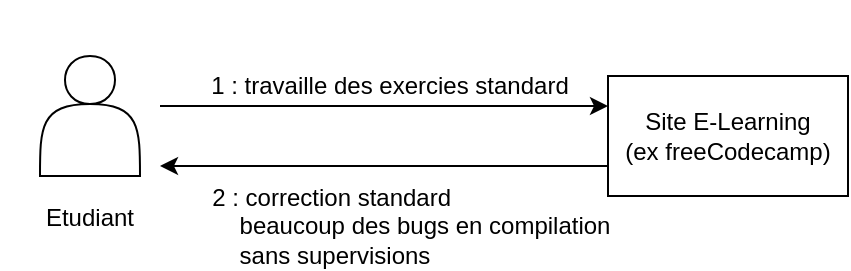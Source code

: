 <mxfile version="24.7.7" pages="24">
  <diagram name="probleme" id="Zmhlnan03ml_9k0Vd4xq">
    <mxGraphModel grid="1" page="1" gridSize="10" guides="1" tooltips="1" connect="1" arrows="1" fold="1" pageScale="1" pageWidth="850" pageHeight="1100" math="0" shadow="0">
      <root>
        <mxCell id="0" />
        <mxCell id="1" parent="0" />
        <mxCell id="6Fh2SWqSP5n_3RgjsUc2-1" value="&lt;div&gt;&lt;br&gt;&lt;/div&gt;&lt;div&gt;&lt;br&gt;&lt;/div&gt;&lt;div&gt;&lt;br&gt;&lt;/div&gt;&lt;div&gt;&lt;br&gt;&lt;/div&gt;&lt;div&gt;&lt;br&gt;&lt;/div&gt;&lt;div&gt;&lt;br&gt;&lt;/div&gt;&lt;div&gt;&lt;br&gt;&lt;/div&gt;&lt;div&gt;Etudiant&lt;/div&gt;" style="shape=actor;whiteSpace=wrap;html=1;" vertex="1" parent="1">
          <mxGeometry x="220" y="290" width="50" height="60" as="geometry" />
        </mxCell>
        <mxCell id="tic_gRLLYKbGIQTAg2C5-3" value="&lt;div&gt;Site E-Learning &lt;br&gt;&lt;/div&gt;&lt;div&gt;(ex freeCodecamp)&lt;br&gt;&lt;/div&gt;" style="rounded=0;whiteSpace=wrap;html=1;" vertex="1" parent="1">
          <mxGeometry x="504" y="300" width="120" height="60" as="geometry" />
        </mxCell>
        <mxCell id="tic_gRLLYKbGIQTAg2C5-4" value="" style="endArrow=classic;html=1;rounded=0;entryX=0;entryY=0.25;entryDx=0;entryDy=0;" edge="1" parent="1" target="tic_gRLLYKbGIQTAg2C5-3">
          <mxGeometry width="50" height="50" relative="1" as="geometry">
            <mxPoint x="280" y="315" as="sourcePoint" />
            <mxPoint x="360" y="350" as="targetPoint" />
          </mxGeometry>
        </mxCell>
        <mxCell id="tic_gRLLYKbGIQTAg2C5-5" value="1 : travaille des exercies standard" style="text;html=1;align=center;verticalAlign=middle;whiteSpace=wrap;rounded=0;" vertex="1" parent="1">
          <mxGeometry x="290" y="290" width="210" height="30" as="geometry" />
        </mxCell>
        <mxCell id="tic_gRLLYKbGIQTAg2C5-6" value="" style="endArrow=classic;html=1;rounded=0;exitX=0;exitY=0.75;exitDx=0;exitDy=0;" edge="1" parent="1" source="tic_gRLLYKbGIQTAg2C5-3">
          <mxGeometry width="50" height="50" relative="1" as="geometry">
            <mxPoint x="500" y="450" as="sourcePoint" />
            <mxPoint x="280" y="345" as="targetPoint" />
          </mxGeometry>
        </mxCell>
        <mxCell id="tic_gRLLYKbGIQTAg2C5-7" value="&lt;div&gt;2 : correction standard&amp;nbsp;&lt;/div&gt;&lt;div&gt;&lt;span style=&quot;white-space: pre;&quot;&gt;&#x9;&lt;/span&gt;&lt;span style=&quot;white-space: pre;&quot;&gt;&#x9;&lt;/span&gt;&lt;span style=&quot;white-space: pre;&quot;&gt;&#x9;&lt;/span&gt;&amp;nbsp;&amp;nbsp; beaucoup des bugs en compilation &lt;br&gt;&lt;/div&gt;&lt;div&gt;sans supervisions &lt;/div&gt;" style="text;html=1;align=center;verticalAlign=middle;whiteSpace=wrap;rounded=0;" vertex="1" parent="1">
          <mxGeometry x="200" y="360" width="335" height="30" as="geometry" />
        </mxCell>
      </root>
    </mxGraphModel>
  </diagram>
  <diagram id="2jGKzn0VlYxFJbar4Zu2" name="solution">
    <mxGraphModel grid="1" page="1" gridSize="10" guides="1" tooltips="1" connect="1" arrows="1" fold="1" pageScale="1" pageWidth="850" pageHeight="1100" math="0" shadow="0">
      <root>
        <mxCell id="0" />
        <mxCell id="1" parent="0" />
        <mxCell id="vZRp081Rn_HTuJN310Os-2" value="&lt;div&gt;&lt;br&gt;&lt;/div&gt;&lt;div&gt;&lt;br&gt;&lt;/div&gt;&lt;div&gt;&lt;br&gt;&lt;/div&gt;&lt;div&gt;&lt;br&gt;&lt;/div&gt;&lt;div&gt;&lt;br&gt;&lt;/div&gt;&lt;div&gt;&lt;br&gt;&lt;/div&gt;&lt;div&gt;&lt;br&gt;&lt;/div&gt;&lt;div&gt;Utilisateur&lt;/div&gt;" style="shape=actor;whiteSpace=wrap;html=1;" vertex="1" parent="1">
          <mxGeometry x="210" y="221" width="50" height="60" as="geometry" />
        </mxCell>
        <mxCell id="vZRp081Rn_HTuJN310Os-3" value="&lt;div&gt;CodeNest&lt;/div&gt;" style="rounded=0;whiteSpace=wrap;html=1;" vertex="1" parent="1">
          <mxGeometry x="430" y="230" width="120" height="60" as="geometry" />
        </mxCell>
        <mxCell id="vZRp081Rn_HTuJN310Os-4" value="" style="endArrow=classic;html=1;rounded=0;entryX=0;entryY=0.25;entryDx=0;entryDy=0;" edge="1" parent="1" target="vZRp081Rn_HTuJN310Os-3">
          <mxGeometry width="50" height="50" relative="1" as="geometry">
            <mxPoint x="270" y="245" as="sourcePoint" />
            <mxPoint x="420" y="220" as="targetPoint" />
          </mxGeometry>
        </mxCell>
        <mxCell id="vZRp081Rn_HTuJN310Os-6" value=" l&#39;utilisateur faire des exercies " style="text;html=1;align=center;verticalAlign=middle;whiteSpace=wrap;rounded=0;" vertex="1" parent="1">
          <mxGeometry x="275" y="210" width="150" height="30" as="geometry" />
        </mxCell>
        <mxCell id="vZRp081Rn_HTuJN310Os-7" value="&lt;div&gt;&lt;br&gt;&lt;/div&gt;&lt;div&gt;&lt;br&gt;&lt;/div&gt;&lt;div&gt;&lt;br&gt;&lt;/div&gt;&lt;div&gt;&lt;br&gt;&lt;/div&gt;&lt;div&gt;&lt;br&gt;&lt;/div&gt;&lt;div&gt;&lt;br&gt;&lt;/div&gt;&lt;div&gt;&lt;br&gt;&lt;/div&gt;&lt;div&gt;Professeur&lt;/div&gt;" style="shape=actor;whiteSpace=wrap;html=1;" vertex="1" parent="1">
          <mxGeometry x="800" y="210" width="50" height="60" as="geometry" />
        </mxCell>
        <mxCell id="vZRp081Rn_HTuJN310Os-8" value="" style="endArrow=classic;html=1;rounded=0;entryX=1;entryY=0.25;entryDx=0;entryDy=0;" edge="1" parent="1" target="vZRp081Rn_HTuJN310Os-3">
          <mxGeometry width="50" height="50" relative="1" as="geometry">
            <mxPoint x="790" y="245" as="sourcePoint" />
            <mxPoint x="570" y="260" as="targetPoint" />
            <Array as="points" />
          </mxGeometry>
        </mxCell>
        <mxCell id="vZRp081Rn_HTuJN310Os-9" value="&lt;ul&gt;&lt;li align=&quot;left&quot;&gt; le professeur faire des exercies documentée sur CodeNest &lt;/li&gt;&lt;li align=&quot;left&quot;&gt;il peut tracker le prgress de chaque etudiant&lt;/li&gt;&lt;li align=&quot;left&quot;&gt;&lt;span lang=&quot;fr&quot; class=&quot;HwtZe&quot;&gt;&lt;span class=&quot;jCAhz ChMk0b&quot;&gt;&lt;span class=&quot;ryNqvb&quot;&gt;réviser chaque exercice effectué par un élève&lt;/span&gt;&lt;/span&gt;&lt;/span&gt;&lt;/li&gt;&lt;/ul&gt;" style="text;html=1;align=left;verticalAlign=middle;whiteSpace=wrap;rounded=0;rotation=0;" vertex="1" parent="1">
          <mxGeometry x="540" y="290" width="270" height="30" as="geometry" />
        </mxCell>
        <mxCell id="vZRp081Rn_HTuJN310Os-14" value="" style="endArrow=classic;html=1;rounded=0;exitX=0.197;exitY=-0.002;exitDx=0;exitDy=0;exitPerimeter=0;entryX=0.916;entryY=0.007;entryDx=0;entryDy=0;entryPerimeter=0;" edge="1" parent="1" source="vZRp081Rn_HTuJN310Os-3" target="vZRp081Rn_HTuJN310Os-3">
          <mxGeometry width="50" height="50" relative="1" as="geometry">
            <mxPoint x="430" y="320" as="sourcePoint" />
            <mxPoint x="480" y="270" as="targetPoint" />
            <Array as="points">
              <mxPoint x="454" y="170" />
              <mxPoint x="540" y="170" />
            </Array>
          </mxGeometry>
        </mxCell>
        <mxCell id="vZRp081Rn_HTuJN310Os-15" value="Compilage en temps réel" style="text;html=1;align=center;verticalAlign=middle;whiteSpace=wrap;rounded=0;" vertex="1" parent="1">
          <mxGeometry x="425" y="140" width="150" height="30" as="geometry" />
        </mxCell>
        <mxCell id="vZRp081Rn_HTuJN310Os-16" value="Résultat " style="text;html=1;align=center;verticalAlign=middle;whiteSpace=wrap;rounded=0;" vertex="1" parent="1">
          <mxGeometry x="275" y="280" width="150" height="30" as="geometry" />
        </mxCell>
        <mxCell id="vZRp081Rn_HTuJN310Os-17" value="" style="endArrow=classic;html=1;rounded=0;exitX=0;exitY=0.75;exitDx=0;exitDy=0;" edge="1" parent="1" source="vZRp081Rn_HTuJN310Os-3">
          <mxGeometry width="50" height="50" relative="1" as="geometry">
            <mxPoint x="280" y="255" as="sourcePoint" />
            <mxPoint x="270" y="275" as="targetPoint" />
          </mxGeometry>
        </mxCell>
      </root>
    </mxGraphModel>
  </diagram>
  <diagram id="9Ue0OEflaYT0nvi56zbZ" name="usecase-global">
    <mxGraphModel grid="1" page="1" gridSize="10" guides="1" tooltips="1" connect="1" arrows="1" fold="1" pageScale="1" pageWidth="850" pageHeight="1100" math="0" shadow="0">
      <root>
        <mxCell id="0" />
        <mxCell id="1" parent="0" />
        <mxCell id="D0NlEUL29WWHNsEtrMgw-1" value="&lt;div&gt;étudinat&lt;/div&gt;&lt;div&gt;&lt;br&gt;&lt;/div&gt;" style="shape=umlActor;verticalLabelPosition=bottom;verticalAlign=top;html=1;outlineConnect=0;" vertex="1" parent="1">
          <mxGeometry x="160" y="350" width="30" height="60" as="geometry" />
        </mxCell>
        <mxCell id="D0NlEUL29WWHNsEtrMgw-3" value="&lt;div&gt;professeur&lt;/div&gt;" style="shape=umlActor;verticalLabelPosition=bottom;verticalAlign=top;html=1;outlineConnect=0;" vertex="1" parent="1">
          <mxGeometry x="160" y="520" width="30" height="60" as="geometry" />
        </mxCell>
        <mxCell id="D0NlEUL29WWHNsEtrMgw-8" value="&lt;div&gt;Authentification&lt;/div&gt;" style="ellipse;whiteSpace=wrap;html=1;" vertex="1" parent="1">
          <mxGeometry x="700" y="160" width="120" height="50" as="geometry" />
        </mxCell>
        <mxCell id="D0NlEUL29WWHNsEtrMgw-9" value="Gestion des exercies " style="ellipse;whiteSpace=wrap;html=1;" vertex="1" parent="1">
          <mxGeometry x="320" y="370" width="120" height="60" as="geometry" />
        </mxCell>
        <mxCell id="D0NlEUL29WWHNsEtrMgw-10" value="&lt;div&gt;Gestion des avis&lt;/div&gt;" style="ellipse;whiteSpace=wrap;html=1;" vertex="1" parent="1">
          <mxGeometry x="310" y="220" width="140" height="60" as="geometry" />
        </mxCell>
        <mxCell id="D0NlEUL29WWHNsEtrMgw-11" value="&lt;div&gt;administrateur &lt;br&gt;&lt;/div&gt;" style="shape=umlActor;verticalLabelPosition=bottom;verticalAlign=top;html=1;outlineConnect=0;" vertex="1" parent="1">
          <mxGeometry x="160" y="690" width="30" height="60" as="geometry" />
        </mxCell>
        <mxCell id="D0NlEUL29WWHNsEtrMgw-12" value="&lt;div&gt;Gestion des utilisateurs&lt;/div&gt;" style="ellipse;whiteSpace=wrap;html=1;" vertex="1" parent="1">
          <mxGeometry x="340" y="700" width="140" height="60" as="geometry" />
        </mxCell>
        <mxCell id="D0NlEUL29WWHNsEtrMgw-26" value="Créer un utilisateur" style="ellipse;whiteSpace=wrap;html=1;" vertex="1" parent="1">
          <mxGeometry x="420" y="850" width="120" height="60" as="geometry" />
        </mxCell>
        <mxCell id="D0NlEUL29WWHNsEtrMgw-27" value="supprimer un utilisateur" style="ellipse;whiteSpace=wrap;html=1;" vertex="1" parent="1">
          <mxGeometry x="510" y="760" width="120" height="60" as="geometry" />
        </mxCell>
        <mxCell id="D0NlEUL29WWHNsEtrMgw-28" value="modifier un utilisateur" style="ellipse;whiteSpace=wrap;html=1;" vertex="1" parent="1">
          <mxGeometry x="280" y="830" width="120" height="60" as="geometry" />
        </mxCell>
        <mxCell id="D0NlEUL29WWHNsEtrMgw-29" value="consulter les exercies" style="ellipse;whiteSpace=wrap;html=1;" vertex="1" parent="1">
          <mxGeometry x="530" y="270" width="130" height="50" as="geometry" />
        </mxCell>
        <mxCell id="D0NlEUL29WWHNsEtrMgw-30" value="inscrire à une serie des exercies " style="ellipse;whiteSpace=wrap;html=1;" vertex="1" parent="1">
          <mxGeometry x="530" y="350" width="140" height="60" as="geometry" />
        </mxCell>
        <mxCell id="D0NlEUL29WWHNsEtrMgw-31" value="consultée les progrées des exercies" style="ellipse;whiteSpace=wrap;html=1;" vertex="1" parent="1">
          <mxGeometry x="560" y="430" width="120" height="60" as="geometry" />
        </mxCell>
        <mxCell id="D0NlEUL29WWHNsEtrMgw-32" value="déposer une série des exercies" style="ellipse;whiteSpace=wrap;html=1;" vertex="1" parent="1">
          <mxGeometry x="550" y="510" width="120" height="60" as="geometry" />
        </mxCell>
        <mxCell id="D0NlEUL29WWHNsEtrMgw-33" value="donnée un avie" style="ellipse;whiteSpace=wrap;html=1;" vertex="1" parent="1">
          <mxGeometry x="370" y="130" width="100" height="40" as="geometry" />
        </mxCell>
        <mxCell id="D0NlEUL29WWHNsEtrMgw-34" value="modifée un avie" style="ellipse;whiteSpace=wrap;html=1;" vertex="1" parent="1">
          <mxGeometry x="470" y="180" width="100" height="40" as="geometry" />
        </mxCell>
        <mxCell id="D0NlEUL29WWHNsEtrMgw-35" value="supprimée un avis" style="ellipse;whiteSpace=wrap;html=1;" vertex="1" parent="1">
          <mxGeometry x="240" y="140" width="110" height="40" as="geometry" />
        </mxCell>
        <mxCell id="ACuYG95P-WIA8NgJ-aZk-1" value="" style="endArrow=classic;html=1;rounded=0;exitX=0.5;exitY=1;exitDx=0;exitDy=0;entryX=0;entryY=0;entryDx=0;entryDy=0;" edge="1" parent="1" source="D0NlEUL29WWHNsEtrMgw-35" target="D0NlEUL29WWHNsEtrMgw-10">
          <mxGeometry width="50" height="50" relative="1" as="geometry">
            <mxPoint x="480" y="270" as="sourcePoint" />
            <mxPoint x="530" y="220" as="targetPoint" />
          </mxGeometry>
        </mxCell>
        <mxCell id="ACuYG95P-WIA8NgJ-aZk-2" value="" style="endArrow=classic;html=1;rounded=0;exitX=0.5;exitY=1;exitDx=0;exitDy=0;entryX=0.5;entryY=0;entryDx=0;entryDy=0;" edge="1" parent="1" source="D0NlEUL29WWHNsEtrMgw-33" target="D0NlEUL29WWHNsEtrMgw-10">
          <mxGeometry width="50" height="50" relative="1" as="geometry">
            <mxPoint x="344" y="184" as="sourcePoint" />
            <mxPoint x="350" y="249" as="targetPoint" />
          </mxGeometry>
        </mxCell>
        <mxCell id="ACuYG95P-WIA8NgJ-aZk-3" value="" style="endArrow=classic;html=1;rounded=0;exitX=0;exitY=1;exitDx=0;exitDy=0;entryX=1;entryY=0;entryDx=0;entryDy=0;" edge="1" parent="1" source="D0NlEUL29WWHNsEtrMgw-34" target="D0NlEUL29WWHNsEtrMgw-10">
          <mxGeometry width="50" height="50" relative="1" as="geometry">
            <mxPoint x="354" y="194" as="sourcePoint" />
            <mxPoint x="360" y="259" as="targetPoint" />
          </mxGeometry>
        </mxCell>
        <mxCell id="ACuYG95P-WIA8NgJ-aZk-4" value="" style="endArrow=classic;html=1;rounded=0;exitX=0;exitY=0.5;exitDx=0;exitDy=0;entryX=1;entryY=0;entryDx=0;entryDy=0;" edge="1" parent="1" source="D0NlEUL29WWHNsEtrMgw-29" target="D0NlEUL29WWHNsEtrMgw-9">
          <mxGeometry width="50" height="50" relative="1" as="geometry">
            <mxPoint x="304" y="234" as="sourcePoint" />
            <mxPoint x="310" y="299" as="targetPoint" />
          </mxGeometry>
        </mxCell>
        <mxCell id="ACuYG95P-WIA8NgJ-aZk-5" value="" style="endArrow=classic;html=1;rounded=0;exitX=0;exitY=0.5;exitDx=0;exitDy=0;entryX=1;entryY=0.5;entryDx=0;entryDy=0;" edge="1" parent="1" source="D0NlEUL29WWHNsEtrMgw-30" target="D0NlEUL29WWHNsEtrMgw-9">
          <mxGeometry width="50" height="50" relative="1" as="geometry">
            <mxPoint x="314" y="244" as="sourcePoint" />
            <mxPoint x="320" y="309" as="targetPoint" />
          </mxGeometry>
        </mxCell>
        <mxCell id="ACuYG95P-WIA8NgJ-aZk-6" value="" style="endArrow=classic;html=1;rounded=0;exitX=0;exitY=0.5;exitDx=0;exitDy=0;entryX=0.949;entryY=0.726;entryDx=0;entryDy=0;entryPerimeter=0;" edge="1" parent="1" source="D0NlEUL29WWHNsEtrMgw-31" target="D0NlEUL29WWHNsEtrMgw-9">
          <mxGeometry width="50" height="50" relative="1" as="geometry">
            <mxPoint x="324" y="254" as="sourcePoint" />
            <mxPoint x="330" y="319" as="targetPoint" />
          </mxGeometry>
        </mxCell>
        <mxCell id="ACuYG95P-WIA8NgJ-aZk-7" value="" style="endArrow=classic;html=1;rounded=0;entryX=1;entryY=1;entryDx=0;entryDy=0;exitX=0.068;exitY=0.233;exitDx=0;exitDy=0;exitPerimeter=0;" edge="1" parent="1" source="D0NlEUL29WWHNsEtrMgw-32" target="D0NlEUL29WWHNsEtrMgw-9">
          <mxGeometry width="50" height="50" relative="1" as="geometry">
            <mxPoint x="490" y="500" as="sourcePoint" />
            <mxPoint x="340" y="329" as="targetPoint" />
          </mxGeometry>
        </mxCell>
        <mxCell id="ACuYG95P-WIA8NgJ-aZk-9" value="" style="endArrow=classic;html=1;rounded=0;exitX=0.5;exitY=0;exitDx=0;exitDy=0;entryX=0.647;entryY=1.013;entryDx=0;entryDy=0;entryPerimeter=0;" edge="1" parent="1" source="D0NlEUL29WWHNsEtrMgw-26" target="D0NlEUL29WWHNsEtrMgw-12">
          <mxGeometry width="50" height="50" relative="1" as="geometry">
            <mxPoint x="340" y="610" as="sourcePoint" />
            <mxPoint x="390" y="560" as="targetPoint" />
          </mxGeometry>
        </mxCell>
        <mxCell id="ACuYG95P-WIA8NgJ-aZk-10" value="" style="endArrow=classic;html=1;rounded=0;exitX=-0.008;exitY=0.387;exitDx=0;exitDy=0;entryX=1;entryY=1;entryDx=0;entryDy=0;exitPerimeter=0;" edge="1" parent="1" source="D0NlEUL29WWHNsEtrMgw-27" target="D0NlEUL29WWHNsEtrMgw-12">
          <mxGeometry width="50" height="50" relative="1" as="geometry">
            <mxPoint x="590" y="730" as="sourcePoint" />
            <mxPoint x="479" y="749" as="targetPoint" />
          </mxGeometry>
        </mxCell>
        <mxCell id="ACuYG95P-WIA8NgJ-aZk-11" value="" style="endArrow=classic;html=1;rounded=0;exitX=0.5;exitY=0;exitDx=0;exitDy=0;entryX=0.332;entryY=0.988;entryDx=0;entryDy=0;entryPerimeter=0;" edge="1" parent="1" source="D0NlEUL29WWHNsEtrMgw-28" target="D0NlEUL29WWHNsEtrMgw-12">
          <mxGeometry width="50" height="50" relative="1" as="geometry">
            <mxPoint x="450" y="840" as="sourcePoint" />
            <mxPoint x="500" y="790" as="targetPoint" />
          </mxGeometry>
        </mxCell>
        <mxCell id="ACuYG95P-WIA8NgJ-aZk-12" value="visiteur" style="shape=umlActor;verticalLabelPosition=bottom;verticalAlign=top;html=1;outlineConnect=0;" vertex="1" parent="1">
          <mxGeometry x="160" y="170" width="30" height="60" as="geometry" />
        </mxCell>
        <mxCell id="ACuYG95P-WIA8NgJ-aZk-19" value="accéer au platform" style="ellipse;whiteSpace=wrap;html=1;" vertex="1" parent="1">
          <mxGeometry x="310" y="550" width="110" height="50" as="geometry" />
        </mxCell>
        <mxCell id="ACuYG95P-WIA8NgJ-aZk-20" value="s&#39;inscrire" style="ellipse;whiteSpace=wrap;html=1;" vertex="1" parent="1">
          <mxGeometry x="440" y="520" width="100" height="50" as="geometry" />
        </mxCell>
        <mxCell id="ACuYG95P-WIA8NgJ-aZk-22" value="s&#39;authentifier" style="ellipse;whiteSpace=wrap;html=1;" vertex="1" parent="1">
          <mxGeometry x="445" y="600" width="100" height="50" as="geometry" />
        </mxCell>
        <mxCell id="ACuYG95P-WIA8NgJ-aZk-23" value="" style="endArrow=classic;html=1;rounded=0;exitX=0;exitY=0;exitDx=0;exitDy=0;entryX=1;entryY=1;entryDx=0;entryDy=0;" edge="1" parent="1" source="ACuYG95P-WIA8NgJ-aZk-22" target="ACuYG95P-WIA8NgJ-aZk-19">
          <mxGeometry width="50" height="50" relative="1" as="geometry">
            <mxPoint x="240" y="620" as="sourcePoint" />
            <mxPoint x="290" y="570" as="targetPoint" />
          </mxGeometry>
        </mxCell>
        <mxCell id="ACuYG95P-WIA8NgJ-aZk-24" value="" style="endArrow=classic;html=1;rounded=0;exitX=0;exitY=0.5;exitDx=0;exitDy=0;entryX=1;entryY=0;entryDx=0;entryDy=0;" edge="1" parent="1" source="ACuYG95P-WIA8NgJ-aZk-20" target="ACuYG95P-WIA8NgJ-aZk-19">
          <mxGeometry width="50" height="50" relative="1" as="geometry">
            <mxPoint x="240" y="620" as="sourcePoint" />
            <mxPoint x="290" y="570" as="targetPoint" />
          </mxGeometry>
        </mxCell>
        <mxCell id="ACuYG95P-WIA8NgJ-aZk-25" value="include" style="html=1;verticalAlign=bottom;endArrow=open;dashed=1;endSize=8;curved=0;rounded=0;exitX=0;exitY=0;exitDx=0;exitDy=0;entryX=0.5;entryY=0;entryDx=0;entryDy=0;" edge="1" parent="1" source="D0NlEUL29WWHNsEtrMgw-8" target="D0NlEUL29WWHNsEtrMgw-9">
          <mxGeometry x="0.166" y="10" relative="1" as="geometry">
            <mxPoint x="160" y="380" as="sourcePoint" />
            <mxPoint x="80" y="380" as="targetPoint" />
            <Array as="points">
              <mxPoint x="640" y="170" />
            </Array>
            <mxPoint x="1" as="offset" />
          </mxGeometry>
        </mxCell>
        <mxCell id="ACuYG95P-WIA8NgJ-aZk-26" value="include" style="html=1;verticalAlign=bottom;endArrow=open;dashed=1;endSize=8;curved=0;rounded=0;entryX=0.5;entryY=0;entryDx=0;entryDy=0;exitX=0;exitY=1;exitDx=0;exitDy=0;" edge="1" parent="1" source="D0NlEUL29WWHNsEtrMgw-8" target="ACuYG95P-WIA8NgJ-aZk-19">
          <mxGeometry relative="1" as="geometry">
            <mxPoint x="690" y="230" as="sourcePoint" />
            <mxPoint x="300" y="460" as="targetPoint" />
            <Array as="points">
              <mxPoint x="720" y="500" />
              <mxPoint x="450" y="500" />
            </Array>
          </mxGeometry>
        </mxCell>
        <mxCell id="ACuYG95P-WIA8NgJ-aZk-27" value="include " style="html=1;verticalAlign=bottom;endArrow=open;dashed=1;endSize=8;curved=0;rounded=0;" edge="1" parent="1" target="D0NlEUL29WWHNsEtrMgw-12">
          <mxGeometry relative="1" as="geometry">
            <mxPoint x="760" y="210" as="sourcePoint" />
            <mxPoint x="430" y="530" as="targetPoint" />
            <Array as="points">
              <mxPoint x="760" y="560" />
            </Array>
          </mxGeometry>
        </mxCell>
        <mxCell id="ACuYG95P-WIA8NgJ-aZk-28" value="" style="endArrow=none;html=1;rounded=0;entryX=0;entryY=0.5;entryDx=0;entryDy=0;" edge="1" parent="1" target="D0NlEUL29WWHNsEtrMgw-9">
          <mxGeometry width="50" height="50" relative="1" as="geometry">
            <mxPoint x="200" y="380" as="sourcePoint" />
            <mxPoint x="320" y="340" as="targetPoint" />
          </mxGeometry>
        </mxCell>
        <mxCell id="ACuYG95P-WIA8NgJ-aZk-29" value="" style="endArrow=none;html=1;rounded=0;entryX=0;entryY=0.5;entryDx=0;entryDy=0;" edge="1" parent="1" target="D0NlEUL29WWHNsEtrMgw-10">
          <mxGeometry width="50" height="50" relative="1" as="geometry">
            <mxPoint x="200" y="210" as="sourcePoint" />
            <mxPoint x="330" y="410" as="targetPoint" />
          </mxGeometry>
        </mxCell>
        <mxCell id="ACuYG95P-WIA8NgJ-aZk-30" value="" style="endArrow=none;html=1;rounded=0;entryX=0;entryY=0.5;entryDx=0;entryDy=0;" edge="1" parent="1" target="ACuYG95P-WIA8NgJ-aZk-19">
          <mxGeometry width="50" height="50" relative="1" as="geometry">
            <mxPoint x="200" y="570" as="sourcePoint" />
            <mxPoint x="310" y="570" as="targetPoint" />
          </mxGeometry>
        </mxCell>
        <mxCell id="ACuYG95P-WIA8NgJ-aZk-31" value="" style="endArrow=none;html=1;rounded=0;entryX=0;entryY=0.5;entryDx=0;entryDy=0;" edge="1" parent="1" target="D0NlEUL29WWHNsEtrMgw-12">
          <mxGeometry width="50" height="50" relative="1" as="geometry">
            <mxPoint x="200" y="730" as="sourcePoint" />
            <mxPoint x="320" y="750" as="targetPoint" />
          </mxGeometry>
        </mxCell>
        <mxCell id="ACuYG95P-WIA8NgJ-aZk-32" value="" style="endArrow=none;html=1;rounded=0;entryX=0;entryY=1;entryDx=0;entryDy=0;" edge="1" parent="1" target="ACuYG95P-WIA8NgJ-aZk-19">
          <mxGeometry width="50" height="50" relative="1" as="geometry">
            <mxPoint x="200" y="720" as="sourcePoint" />
            <mxPoint x="320" y="580" as="targetPoint" />
          </mxGeometry>
        </mxCell>
        <mxCell id="ACuYG95P-WIA8NgJ-aZk-33" value="" style="endArrow=none;html=1;rounded=0;entryX=0;entryY=0;entryDx=0;entryDy=0;" edge="1" parent="1" target="ACuYG95P-WIA8NgJ-aZk-19">
          <mxGeometry width="50" height="50" relative="1" as="geometry">
            <mxPoint x="200" y="390" as="sourcePoint" />
            <mxPoint x="320" y="510" as="targetPoint" />
          </mxGeometry>
        </mxCell>
        <mxCell id="ACuYG95P-WIA8NgJ-aZk-34" value="" style="endArrow=none;html=1;rounded=0;entryX=0;entryY=1;entryDx=0;entryDy=0;" edge="1" parent="1" target="D0NlEUL29WWHNsEtrMgw-9">
          <mxGeometry width="50" height="50" relative="1" as="geometry">
            <mxPoint x="200" y="710" as="sourcePoint" />
            <mxPoint x="320" y="510" as="targetPoint" />
          </mxGeometry>
        </mxCell>
        <mxCell id="ACuYG95P-WIA8NgJ-aZk-35" value="" style="endArrow=none;html=1;rounded=0;entryX=0.042;entryY=0.742;entryDx=0;entryDy=0;entryPerimeter=0;" edge="1" parent="1" target="D0NlEUL29WWHNsEtrMgw-9">
          <mxGeometry width="50" height="50" relative="1" as="geometry">
            <mxPoint x="200" y="560" as="sourcePoint" />
            <mxPoint x="320" y="470" as="targetPoint" />
          </mxGeometry>
        </mxCell>
        <mxCell id="ACuYG95P-WIA8NgJ-aZk-36" value="" style="endArrow=none;html=1;rounded=0;entryX=0.047;entryY=0.678;entryDx=0;entryDy=0;entryPerimeter=0;" edge="1" parent="1" target="D0NlEUL29WWHNsEtrMgw-10">
          <mxGeometry width="50" height="50" relative="1" as="geometry">
            <mxPoint x="200" y="370" as="sourcePoint" />
            <mxPoint x="320" y="400" as="targetPoint" />
          </mxGeometry>
        </mxCell>
        <mxCell id="ACuYG95P-WIA8NgJ-aZk-37" value="" style="endArrow=none;html=1;rounded=0;entryX=0.217;entryY=0.947;entryDx=0;entryDy=0;entryPerimeter=0;" edge="1" parent="1" target="D0NlEUL29WWHNsEtrMgw-10">
          <mxGeometry width="50" height="50" relative="1" as="geometry">
            <mxPoint x="200" y="550" as="sourcePoint" />
            <mxPoint x="320" y="470" as="targetPoint" />
          </mxGeometry>
        </mxCell>
      </root>
    </mxGraphModel>
  </diagram>
  <diagram id="LOK9OEKkiZZ_ldf03Hh3" name="usecase-authenthification">
    <mxGraphModel grid="1" page="1" gridSize="10" guides="1" tooltips="1" connect="1" arrows="1" fold="1" pageScale="1" pageWidth="850" pageHeight="1100" math="0" shadow="0">
      <root>
        <mxCell id="0" />
        <mxCell id="1" parent="0" />
        <mxCell id="ygYKBNwqUHJsHHZ6GpPP-13" value="s&#39;authentifier" style="ellipse;whiteSpace=wrap;html=1;" vertex="1" parent="1">
          <mxGeometry x="240" y="770" width="90" height="50" as="geometry" />
        </mxCell>
        <mxCell id="ygYKBNwqUHJsHHZ6GpPP-15" value="&lt;div&gt;authentification&lt;/div&gt;" style="ellipse;whiteSpace=wrap;html=1;" vertex="1" parent="1">
          <mxGeometry x="560" y="820" width="100" height="50" as="geometry" />
        </mxCell>
        <mxCell id="ygYKBNwqUHJsHHZ6GpPP-17" value="include" style="html=1;verticalAlign=bottom;endArrow=open;dashed=1;endSize=8;curved=0;rounded=0;exitX=0.5;exitY=0;exitDx=0;exitDy=0;" edge="1" parent="1" source="ygYKBNwqUHJsHHZ6GpPP-15" target="ygYKBNwqUHJsHHZ6GpPP-13">
          <mxGeometry relative="1" as="geometry">
            <mxPoint x="340" y="890" as="sourcePoint" />
            <mxPoint x="260" y="890" as="targetPoint" />
            <Array as="points">
              <mxPoint x="610" y="720" />
              <mxPoint x="450" y="720" />
              <mxPoint x="285" y="720" />
            </Array>
          </mxGeometry>
        </mxCell>
        <mxCell id="ygYKBNwqUHJsHHZ6GpPP-18" value="&lt;span lang=&quot;fr&quot; class=&quot;HwtZe&quot;&gt;&lt;span class=&quot;jCAhz ChMk0b&quot;&gt;&lt;span class=&quot;ryNqvb&quot;&gt;insértion les informations d&#39;identification&lt;/span&gt;&lt;/span&gt;&lt;/span&gt;" style="ellipse;whiteSpace=wrap;html=1;" vertex="1" parent="1">
          <mxGeometry x="430" y="765" width="110" height="60" as="geometry" />
        </mxCell>
        <mxCell id="ygYKBNwqUHJsHHZ6GpPP-21" value="include" style="html=1;verticalAlign=bottom;endArrow=open;dashed=1;endSize=8;curved=0;rounded=0;entryX=1;entryY=0.5;entryDx=0;entryDy=0;exitX=0;exitY=0.5;exitDx=0;exitDy=0;" edge="1" parent="1" source="ygYKBNwqUHJsHHZ6GpPP-18" target="ygYKBNwqUHJsHHZ6GpPP-13">
          <mxGeometry relative="1" as="geometry">
            <mxPoint x="340" y="800" as="sourcePoint" />
            <mxPoint x="260" y="800" as="targetPoint" />
          </mxGeometry>
        </mxCell>
        <mxCell id="ygYKBNwqUHJsHHZ6GpPP-24" value="" style="endArrow=none;html=1;rounded=0;entryX=0;entryY=0.5;entryDx=0;entryDy=0;" edge="1" parent="1" target="ygYKBNwqUHJsHHZ6GpPP-13">
          <mxGeometry width="50" height="50" relative="1" as="geometry">
            <mxPoint x="180" y="795" as="sourcePoint" />
            <mxPoint x="263" y="787" as="targetPoint" />
          </mxGeometry>
        </mxCell>
        <mxCell id="ZVuwlwEYX_dedb8zK3wA-4" value="utilisateur" style="shape=umlActor;verticalLabelPosition=bottom;verticalAlign=top;html=1;outlineConnect=0;" vertex="1" parent="1">
          <mxGeometry x="150" y="760" width="30" height="60" as="geometry" />
        </mxCell>
      </root>
    </mxGraphModel>
  </diagram>
  <diagram id="mb0lFNqK-bDdfLwOX-on" name="usecase-inscrire">
    <mxGraphModel grid="1" page="1" gridSize="10" guides="1" tooltips="1" connect="1" arrows="1" fold="1" pageScale="1" pageWidth="850" pageHeight="1100" math="0" shadow="0">
      <root>
        <mxCell id="0" />
        <mxCell id="1" parent="0" />
        <mxCell id="5EGe6VdEqrpe3BvHYPP4-2" value="utilisateur" style="shape=umlActor;verticalLabelPosition=bottom;verticalAlign=top;html=1;" vertex="1" parent="1">
          <mxGeometry x="120" y="765" width="30" height="60" as="geometry" />
        </mxCell>
        <mxCell id="5EGe6VdEqrpe3BvHYPP4-3" value="s&#39;inscrire" style="ellipse;whiteSpace=wrap;html=1;" vertex="1" parent="1">
          <mxGeometry x="240" y="770" width="90" height="50" as="geometry" />
        </mxCell>
        <mxCell id="5EGe6VdEqrpe3BvHYPP4-4" value="&lt;div&gt;authentification&lt;/div&gt;" style="ellipse;whiteSpace=wrap;html=1;" vertex="1" parent="1">
          <mxGeometry x="540" y="820" width="100" height="50" as="geometry" />
        </mxCell>
        <mxCell id="5EGe6VdEqrpe3BvHYPP4-5" value="include" style="html=1;verticalAlign=bottom;endArrow=open;dashed=1;endSize=8;curved=0;rounded=0;exitX=0.5;exitY=0;exitDx=0;exitDy=0;" edge="1" parent="1" source="5EGe6VdEqrpe3BvHYPP4-4" target="5EGe6VdEqrpe3BvHYPP4-3">
          <mxGeometry relative="1" as="geometry">
            <mxPoint x="340" y="890" as="sourcePoint" />
            <mxPoint x="260" y="890" as="targetPoint" />
            <Array as="points">
              <mxPoint x="590" y="780" />
              <mxPoint x="590" y="730" />
              <mxPoint x="450" y="730" />
              <mxPoint x="285" y="730" />
            </Array>
          </mxGeometry>
        </mxCell>
        <mxCell id="5EGe6VdEqrpe3BvHYPP4-6" value="&lt;span lang=&quot;fr&quot; class=&quot;HwtZe&quot;&gt;&lt;span class=&quot;jCAhz ChMk0b&quot;&gt;&lt;span class=&quot;ryNqvb&quot;&gt;insértion les informations d&#39;inscription&lt;/span&gt;&lt;/span&gt;&lt;/span&gt;" style="ellipse;whiteSpace=wrap;html=1;" vertex="1" parent="1">
          <mxGeometry x="430" y="765" width="110" height="60" as="geometry" />
        </mxCell>
        <mxCell id="5EGe6VdEqrpe3BvHYPP4-7" value="include" style="html=1;verticalAlign=bottom;endArrow=open;dashed=1;endSize=8;curved=0;rounded=0;entryX=1;entryY=0.5;entryDx=0;entryDy=0;exitX=0;exitY=0.5;exitDx=0;exitDy=0;" edge="1" parent="1" source="5EGe6VdEqrpe3BvHYPP4-6" target="5EGe6VdEqrpe3BvHYPP4-3">
          <mxGeometry relative="1" as="geometry">
            <mxPoint x="340" y="800" as="sourcePoint" />
            <mxPoint x="260" y="800" as="targetPoint" />
          </mxGeometry>
        </mxCell>
        <mxCell id="5EGe6VdEqrpe3BvHYPP4-9" value="" style="endArrow=none;html=1;rounded=0;" edge="1" parent="1" target="5EGe6VdEqrpe3BvHYPP4-3" source="5EGe6VdEqrpe3BvHYPP4-2">
          <mxGeometry width="50" height="50" relative="1" as="geometry">
            <mxPoint x="160" y="880" as="sourcePoint" />
            <mxPoint x="263" y="787" as="targetPoint" />
          </mxGeometry>
        </mxCell>
      </root>
    </mxGraphModel>
  </diagram>
  <diagram id="v9Fkz4MwTRW-XL0HGGLc" name="class_diagramme-authentifier">
    <mxGraphModel grid="1" page="1" gridSize="10" guides="1" tooltips="1" connect="1" arrows="1" fold="1" pageScale="1" pageWidth="850" pageHeight="1100" math="0" shadow="0">
      <root>
        <mxCell id="0" />
        <mxCell id="1" parent="0" />
        <mxCell id="KhZ4NpZ3kzCWtbPlOg_C-2" value="Professeur" style="swimlane;whiteSpace=wrap;html=1;" vertex="1" parent="1">
          <mxGeometry x="150" y="430" width="200" height="70" as="geometry" />
        </mxCell>
        <mxCell id="KhZ4NpZ3kzCWtbPlOg_C-3" value="administrateur" style="swimlane;whiteSpace=wrap;html=1;" vertex="1" parent="1">
          <mxGeometry x="650" y="430" width="200" height="70" as="geometry" />
        </mxCell>
        <mxCell id="KhZ4NpZ3kzCWtbPlOg_C-4" value="étudiant" style="swimlane;whiteSpace=wrap;html=1;" vertex="1" parent="1">
          <mxGeometry x="430" y="560" width="200" height="70" as="geometry" />
        </mxCell>
        <mxCell id="KhZ4NpZ3kzCWtbPlOg_C-11" value="" style="endArrow=none;html=1;rounded=0;entryX=1;entryY=0.5;entryDx=0;entryDy=0;exitX=0.143;exitY=1.154;exitDx=0;exitDy=0;exitPerimeter=0;" edge="1" parent="1" source="KhZ4NpZ3kzCWtbPlOg_C-29" target="KhZ4NpZ3kzCWtbPlOg_C-2">
          <mxGeometry width="50" height="50" relative="1" as="geometry">
            <mxPoint x="510" y="250" as="sourcePoint" />
            <mxPoint x="510" y="520" as="targetPoint" />
            <Array as="points">
              <mxPoint x="480" y="465" />
            </Array>
          </mxGeometry>
        </mxCell>
        <mxCell id="KhZ4NpZ3kzCWtbPlOg_C-12" value="" style="endArrow=none;html=1;rounded=0;entryX=0.5;entryY=0;entryDx=0;entryDy=0;exitX=0.501;exitY=1.038;exitDx=0;exitDy=0;exitPerimeter=0;" edge="1" parent="1" source="KhZ4NpZ3kzCWtbPlOg_C-29" target="KhZ4NpZ3kzCWtbPlOg_C-4">
          <mxGeometry width="50" height="50" relative="1" as="geometry">
            <mxPoint x="530" y="290" as="sourcePoint" />
            <mxPoint x="540" y="570" as="targetPoint" />
          </mxGeometry>
        </mxCell>
        <mxCell id="KhZ4NpZ3kzCWtbPlOg_C-17" value="utilisateur" style="swimlane;fontStyle=0;childLayout=stackLayout;horizontal=1;startSize=26;fillColor=none;horizontalStack=0;resizeParent=1;resizeParentMax=0;resizeLast=0;collapsible=1;marginBottom=0;whiteSpace=wrap;html=1;" vertex="1" parent="1">
          <mxGeometry x="460" y="70" width="140" height="286" as="geometry" />
        </mxCell>
        <mxCell id="KhZ4NpZ3kzCWtbPlOg_C-18" value="id : string" style="text;strokeColor=none;fillColor=none;align=left;verticalAlign=top;spacingLeft=4;spacingRight=4;overflow=hidden;rotatable=0;points=[[0,0.5],[1,0.5]];portConstraint=eastwest;whiteSpace=wrap;html=1;" vertex="1" parent="KhZ4NpZ3kzCWtbPlOg_C-17">
          <mxGeometry y="26" width="140" height="26" as="geometry" />
        </mxCell>
        <mxCell id="KhZ4NpZ3kzCWtbPlOg_C-19" value="nom : email" style="text;strokeColor=none;fillColor=none;align=left;verticalAlign=top;spacingLeft=4;spacingRight=4;overflow=hidden;rotatable=0;points=[[0,0.5],[1,0.5]];portConstraint=eastwest;whiteSpace=wrap;html=1;" vertex="1" parent="KhZ4NpZ3kzCWtbPlOg_C-17">
          <mxGeometry y="52" width="140" height="26" as="geometry" />
        </mxCell>
        <mxCell id="KhZ4NpZ3kzCWtbPlOg_C-20" value="&lt;div&gt;email : string&lt;/div&gt;" style="text;strokeColor=none;fillColor=none;align=left;verticalAlign=top;spacingLeft=4;spacingRight=4;overflow=hidden;rotatable=0;points=[[0,0.5],[1,0.5]];portConstraint=eastwest;whiteSpace=wrap;html=1;" vertex="1" parent="KhZ4NpZ3kzCWtbPlOg_C-17">
          <mxGeometry y="78" width="140" height="26" as="geometry" />
        </mxCell>
        <mxCell id="KhZ4NpZ3kzCWtbPlOg_C-23" value="mot de passe : string" style="text;strokeColor=none;fillColor=none;align=left;verticalAlign=top;spacingLeft=4;spacingRight=4;overflow=hidden;rotatable=0;points=[[0,0.5],[1,0.5]];portConstraint=eastwest;whiteSpace=wrap;html=1;" vertex="1" parent="KhZ4NpZ3kzCWtbPlOg_C-17">
          <mxGeometry y="104" width="140" height="26" as="geometry" />
        </mxCell>
        <mxCell id="KhZ4NpZ3kzCWtbPlOg_C-24" value="verifier : boolean" style="text;strokeColor=none;fillColor=none;align=left;verticalAlign=top;spacingLeft=4;spacingRight=4;overflow=hidden;rotatable=0;points=[[0,0.5],[1,0.5]];portConstraint=eastwest;whiteSpace=wrap;html=1;" vertex="1" parent="KhZ4NpZ3kzCWtbPlOg_C-17">
          <mxGeometry y="130" width="140" height="26" as="geometry" />
        </mxCell>
        <mxCell id="KhZ4NpZ3kzCWtbPlOg_C-25" value="isadmin : boolean" style="text;strokeColor=none;fillColor=none;align=left;verticalAlign=top;spacingLeft=4;spacingRight=4;overflow=hidden;rotatable=0;points=[[0,0.5],[1,0.5]];portConstraint=eastwest;whiteSpace=wrap;html=1;" vertex="1" parent="KhZ4NpZ3kzCWtbPlOg_C-17">
          <mxGeometry y="156" width="140" height="26" as="geometry" />
        </mxCell>
        <mxCell id="KhZ4NpZ3kzCWtbPlOg_C-26" value="createdAt : date" style="text;strokeColor=none;fillColor=none;align=left;verticalAlign=top;spacingLeft=4;spacingRight=4;overflow=hidden;rotatable=0;points=[[0,0.5],[1,0.5]];portConstraint=eastwest;whiteSpace=wrap;html=1;" vertex="1" parent="KhZ4NpZ3kzCWtbPlOg_C-17">
          <mxGeometry y="182" width="140" height="26" as="geometry" />
        </mxCell>
        <mxCell id="KhZ4NpZ3kzCWtbPlOg_C-27" value="updatedAt : date" style="text;strokeColor=none;fillColor=none;align=left;verticalAlign=top;spacingLeft=4;spacingRight=4;overflow=hidden;rotatable=0;points=[[0,0.5],[1,0.5]];portConstraint=eastwest;whiteSpace=wrap;html=1;" vertex="1" parent="KhZ4NpZ3kzCWtbPlOg_C-17">
          <mxGeometry y="208" width="140" height="26" as="geometry" />
        </mxCell>
        <mxCell id="KhZ4NpZ3kzCWtbPlOg_C-28" value="location : string " style="text;strokeColor=none;fillColor=none;align=left;verticalAlign=top;spacingLeft=4;spacingRight=4;overflow=hidden;rotatable=0;points=[[0,0.5],[1,0.5]];portConstraint=eastwest;whiteSpace=wrap;html=1;" vertex="1" parent="KhZ4NpZ3kzCWtbPlOg_C-17">
          <mxGeometry y="234" width="140" height="26" as="geometry" />
        </mxCell>
        <mxCell id="KhZ4NpZ3kzCWtbPlOg_C-29" value="phoneNumber : String" style="text;strokeColor=none;fillColor=none;align=left;verticalAlign=top;spacingLeft=4;spacingRight=4;overflow=hidden;rotatable=0;points=[[0,0.5],[1,0.5]];portConstraint=eastwest;whiteSpace=wrap;html=1;" vertex="1" parent="KhZ4NpZ3kzCWtbPlOg_C-17">
          <mxGeometry y="260" width="140" height="26" as="geometry" />
        </mxCell>
        <mxCell id="KhZ4NpZ3kzCWtbPlOg_C-30" style="edgeStyle=orthogonalEdgeStyle;rounded=0;orthogonalLoop=1;jettySize=auto;html=1;exitX=0.5;exitY=1;exitDx=0;exitDy=0;" edge="1" parent="1">
          <mxGeometry relative="1" as="geometry">
            <mxPoint x="440" y="270" as="sourcePoint" />
            <mxPoint x="440" y="270" as="targetPoint" />
          </mxGeometry>
        </mxCell>
        <mxCell id="pOwvJPogLuGsZW4IyaGH-1" value="" style="endArrow=none;html=1;rounded=0;exitX=0.143;exitY=1.154;exitDx=0;exitDy=0;exitPerimeter=0;" edge="1" parent="1">
          <mxGeometry width="50" height="50" relative="1" as="geometry">
            <mxPoint x="560" y="356" as="sourcePoint" />
            <mxPoint x="650" y="470" as="targetPoint" />
            <Array as="points">
              <mxPoint x="560" y="470" />
            </Array>
          </mxGeometry>
        </mxCell>
        <mxCell id="pOwvJPogLuGsZW4IyaGH-2" value="1" style="text;html=1;align=center;verticalAlign=middle;whiteSpace=wrap;rounded=0;" vertex="1" parent="1">
          <mxGeometry x="540" y="356" width="60" height="30" as="geometry" />
        </mxCell>
        <mxCell id="pOwvJPogLuGsZW4IyaGH-3" value="1" style="text;html=1;align=center;verticalAlign=middle;whiteSpace=wrap;rounded=0;" vertex="1" parent="1">
          <mxGeometry x="610" y="440" width="60" height="30" as="geometry" />
        </mxCell>
      </root>
    </mxGraphModel>
  </diagram>
  <diagram id="AiV4qK1e2RDNgu0UODyx" name="classdiagramme-inscrire">
    <mxGraphModel grid="1" page="1" gridSize="10" guides="1" tooltips="1" connect="1" arrows="1" fold="1" pageScale="1" pageWidth="850" pageHeight="1100" math="0" shadow="0">
      <root>
        <mxCell id="0" />
        <mxCell id="1" parent="0" />
        <mxCell id="koIYgb-Jp6I6xmAZIdxn-1" value="Professeur" style="swimlane;whiteSpace=wrap;html=1;" vertex="1" parent="1">
          <mxGeometry x="150" y="430" width="200" height="70" as="geometry" />
        </mxCell>
        <mxCell id="koIYgb-Jp6I6xmAZIdxn-3" value="étudiant" style="swimlane;whiteSpace=wrap;html=1;" vertex="1" parent="1">
          <mxGeometry x="430" y="560" width="200" height="70" as="geometry" />
        </mxCell>
        <mxCell id="koIYgb-Jp6I6xmAZIdxn-4" value="" style="endArrow=none;html=1;rounded=0;entryX=1;entryY=0.5;entryDx=0;entryDy=0;exitX=0.143;exitY=1.154;exitDx=0;exitDy=0;exitPerimeter=0;" edge="1" parent="1" source="koIYgb-Jp6I6xmAZIdxn-16" target="koIYgb-Jp6I6xmAZIdxn-1">
          <mxGeometry width="50" height="50" relative="1" as="geometry">
            <mxPoint x="510" y="250" as="sourcePoint" />
            <mxPoint x="510" y="520" as="targetPoint" />
            <Array as="points">
              <mxPoint x="480" y="465" />
            </Array>
          </mxGeometry>
        </mxCell>
        <mxCell id="koIYgb-Jp6I6xmAZIdxn-5" value="" style="endArrow=none;html=1;rounded=0;entryX=0.5;entryY=0;entryDx=0;entryDy=0;exitX=0.501;exitY=1.038;exitDx=0;exitDy=0;exitPerimeter=0;" edge="1" parent="1" source="koIYgb-Jp6I6xmAZIdxn-16" target="koIYgb-Jp6I6xmAZIdxn-3">
          <mxGeometry width="50" height="50" relative="1" as="geometry">
            <mxPoint x="530" y="290" as="sourcePoint" />
            <mxPoint x="540" y="570" as="targetPoint" />
          </mxGeometry>
        </mxCell>
        <mxCell id="koIYgb-Jp6I6xmAZIdxn-6" value="utilisateur" style="swimlane;fontStyle=0;childLayout=stackLayout;horizontal=1;startSize=26;fillColor=none;horizontalStack=0;resizeParent=1;resizeParentMax=0;resizeLast=0;collapsible=1;marginBottom=0;whiteSpace=wrap;html=1;" vertex="1" parent="1">
          <mxGeometry x="460" y="70" width="140" height="286" as="geometry" />
        </mxCell>
        <mxCell id="koIYgb-Jp6I6xmAZIdxn-7" value="id : string" style="text;strokeColor=none;fillColor=none;align=left;verticalAlign=top;spacingLeft=4;spacingRight=4;overflow=hidden;rotatable=0;points=[[0,0.5],[1,0.5]];portConstraint=eastwest;whiteSpace=wrap;html=1;" vertex="1" parent="koIYgb-Jp6I6xmAZIdxn-6">
          <mxGeometry y="26" width="140" height="26" as="geometry" />
        </mxCell>
        <mxCell id="koIYgb-Jp6I6xmAZIdxn-8" value="nom : email" style="text;strokeColor=none;fillColor=none;align=left;verticalAlign=top;spacingLeft=4;spacingRight=4;overflow=hidden;rotatable=0;points=[[0,0.5],[1,0.5]];portConstraint=eastwest;whiteSpace=wrap;html=1;" vertex="1" parent="koIYgb-Jp6I6xmAZIdxn-6">
          <mxGeometry y="52" width="140" height="26" as="geometry" />
        </mxCell>
        <mxCell id="koIYgb-Jp6I6xmAZIdxn-9" value="&lt;div&gt;email : string&lt;/div&gt;" style="text;strokeColor=none;fillColor=none;align=left;verticalAlign=top;spacingLeft=4;spacingRight=4;overflow=hidden;rotatable=0;points=[[0,0.5],[1,0.5]];portConstraint=eastwest;whiteSpace=wrap;html=1;" vertex="1" parent="koIYgb-Jp6I6xmAZIdxn-6">
          <mxGeometry y="78" width="140" height="26" as="geometry" />
        </mxCell>
        <mxCell id="koIYgb-Jp6I6xmAZIdxn-10" value="mot de passe : string" style="text;strokeColor=none;fillColor=none;align=left;verticalAlign=top;spacingLeft=4;spacingRight=4;overflow=hidden;rotatable=0;points=[[0,0.5],[1,0.5]];portConstraint=eastwest;whiteSpace=wrap;html=1;" vertex="1" parent="koIYgb-Jp6I6xmAZIdxn-6">
          <mxGeometry y="104" width="140" height="26" as="geometry" />
        </mxCell>
        <mxCell id="koIYgb-Jp6I6xmAZIdxn-11" value="verifier : boolean" style="text;strokeColor=none;fillColor=none;align=left;verticalAlign=top;spacingLeft=4;spacingRight=4;overflow=hidden;rotatable=0;points=[[0,0.5],[1,0.5]];portConstraint=eastwest;whiteSpace=wrap;html=1;" vertex="1" parent="koIYgb-Jp6I6xmAZIdxn-6">
          <mxGeometry y="130" width="140" height="26" as="geometry" />
        </mxCell>
        <mxCell id="koIYgb-Jp6I6xmAZIdxn-12" value="isadmin : boolean" style="text;strokeColor=none;fillColor=none;align=left;verticalAlign=top;spacingLeft=4;spacingRight=4;overflow=hidden;rotatable=0;points=[[0,0.5],[1,0.5]];portConstraint=eastwest;whiteSpace=wrap;html=1;" vertex="1" parent="koIYgb-Jp6I6xmAZIdxn-6">
          <mxGeometry y="156" width="140" height="26" as="geometry" />
        </mxCell>
        <mxCell id="koIYgb-Jp6I6xmAZIdxn-13" value="createdAt : date" style="text;strokeColor=none;fillColor=none;align=left;verticalAlign=top;spacingLeft=4;spacingRight=4;overflow=hidden;rotatable=0;points=[[0,0.5],[1,0.5]];portConstraint=eastwest;whiteSpace=wrap;html=1;" vertex="1" parent="koIYgb-Jp6I6xmAZIdxn-6">
          <mxGeometry y="182" width="140" height="26" as="geometry" />
        </mxCell>
        <mxCell id="koIYgb-Jp6I6xmAZIdxn-14" value="updatedAt : date" style="text;strokeColor=none;fillColor=none;align=left;verticalAlign=top;spacingLeft=4;spacingRight=4;overflow=hidden;rotatable=0;points=[[0,0.5],[1,0.5]];portConstraint=eastwest;whiteSpace=wrap;html=1;" vertex="1" parent="koIYgb-Jp6I6xmAZIdxn-6">
          <mxGeometry y="208" width="140" height="26" as="geometry" />
        </mxCell>
        <mxCell id="koIYgb-Jp6I6xmAZIdxn-15" value="location : string " style="text;strokeColor=none;fillColor=none;align=left;verticalAlign=top;spacingLeft=4;spacingRight=4;overflow=hidden;rotatable=0;points=[[0,0.5],[1,0.5]];portConstraint=eastwest;whiteSpace=wrap;html=1;" vertex="1" parent="koIYgb-Jp6I6xmAZIdxn-6">
          <mxGeometry y="234" width="140" height="26" as="geometry" />
        </mxCell>
        <mxCell id="koIYgb-Jp6I6xmAZIdxn-16" value="phoneNumber : String" style="text;strokeColor=none;fillColor=none;align=left;verticalAlign=top;spacingLeft=4;spacingRight=4;overflow=hidden;rotatable=0;points=[[0,0.5],[1,0.5]];portConstraint=eastwest;whiteSpace=wrap;html=1;" vertex="1" parent="koIYgb-Jp6I6xmAZIdxn-6">
          <mxGeometry y="260" width="140" height="26" as="geometry" />
        </mxCell>
        <mxCell id="koIYgb-Jp6I6xmAZIdxn-17" style="edgeStyle=orthogonalEdgeStyle;rounded=0;orthogonalLoop=1;jettySize=auto;html=1;exitX=0.5;exitY=1;exitDx=0;exitDy=0;" edge="1" parent="1">
          <mxGeometry relative="1" as="geometry">
            <mxPoint x="440" y="270" as="sourcePoint" />
            <mxPoint x="440" y="270" as="targetPoint" />
          </mxGeometry>
        </mxCell>
      </root>
    </mxGraphModel>
  </diagram>
  <diagram id="hCSH93nY5BbmJHG9D-7n" name="diagramme_sequence-authentification">
    <mxGraphModel grid="1" page="1" gridSize="10" guides="1" tooltips="1" connect="1" arrows="1" fold="1" pageScale="1" pageWidth="850" pageHeight="1100" math="0" shadow="0">
      <root>
        <mxCell id="0" />
        <mxCell id="1" parent="0" />
        <mxCell id="RAVpJrm66CjaGlxIqgtZ-1" value="" style="shape=umlLifeline;perimeter=lifelinePerimeter;whiteSpace=wrap;html=1;container=1;dropTarget=0;collapsible=0;recursiveResize=0;outlineConnect=0;portConstraint=eastwest;newEdgeStyle={&quot;curved&quot;:0,&quot;rounded&quot;:0};participant=umlActor;" vertex="1" parent="1">
          <mxGeometry x="90" y="70" width="20" height="620" as="geometry" />
        </mxCell>
        <mxCell id="RAVpJrm66CjaGlxIqgtZ-2" value="utilisateur" style="text;align=center;fontStyle=1;verticalAlign=middle;spacingLeft=3;spacingRight=3;strokeColor=none;rotatable=0;points=[[0,0.5],[1,0.5]];portConstraint=eastwest;html=1;" vertex="1" parent="1">
          <mxGeometry x="60" y="39" width="80" height="26" as="geometry" />
        </mxCell>
        <mxCell id="RAVpJrm66CjaGlxIqgtZ-3" value="systéme" style="shape=umlLifeline;perimeter=lifelinePerimeter;whiteSpace=wrap;html=1;container=1;dropTarget=0;collapsible=0;recursiveResize=0;outlineConnect=0;portConstraint=eastwest;newEdgeStyle={&quot;curved&quot;:0,&quot;rounded&quot;:0};" vertex="1" parent="1">
          <mxGeometry x="470" y="65" width="100" height="635" as="geometry" />
        </mxCell>
        <mxCell id="RAVpJrm66CjaGlxIqgtZ-6" value="" style="html=1;points=[[0,0,0,0,5],[0,1,0,0,-5],[1,0,0,0,5],[1,1,0,0,-5]];perimeter=orthogonalPerimeter;outlineConnect=0;targetShapes=umlLifeline;portConstraint=eastwest;newEdgeStyle={&quot;curved&quot;:0,&quot;rounded&quot;:0};" vertex="1" parent="RAVpJrm66CjaGlxIqgtZ-3">
          <mxGeometry x="45" y="80" width="10" height="170" as="geometry" />
        </mxCell>
        <mxCell id="RAVpJrm66CjaGlxIqgtZ-17" value="verification " style="html=1;verticalAlign=bottom;endArrow=block;curved=0;rounded=0;" edge="1" parent="RAVpJrm66CjaGlxIqgtZ-3" source="RAVpJrm66CjaGlxIqgtZ-6" target="RAVpJrm66CjaGlxIqgtZ-6">
          <mxGeometry x="0.167" y="20" width="80" relative="1" as="geometry">
            <mxPoint x="40" y="180" as="sourcePoint" />
            <mxPoint x="120" y="180" as="targetPoint" />
            <Array as="points">
              <mxPoint x="60" y="100" />
              <mxPoint x="70" y="100" />
              <mxPoint x="70" y="140" />
              <mxPoint x="60" y="140" />
            </Array>
            <mxPoint as="offset" />
          </mxGeometry>
        </mxCell>
        <mxCell id="RAVpJrm66CjaGlxIqgtZ-24" value="" style="html=1;points=[[0,0,0,0,5],[0,1,0,0,-5],[1,0,0,0,5],[1,1,0,0,-5]];perimeter=orthogonalPerimeter;outlineConnect=0;targetShapes=umlLifeline;portConstraint=eastwest;newEdgeStyle={&quot;curved&quot;:0,&quot;rounded&quot;:0};" vertex="1" parent="RAVpJrm66CjaGlxIqgtZ-3">
          <mxGeometry x="45" y="285" width="10" height="65" as="geometry" />
        </mxCell>
        <mxCell id="RAVpJrm66CjaGlxIqgtZ-4" value="base de donnée" style="shape=umlLifeline;perimeter=lifelinePerimeter;whiteSpace=wrap;html=1;container=1;dropTarget=0;collapsible=0;recursiveResize=0;outlineConnect=0;portConstraint=eastwest;newEdgeStyle={&quot;curved&quot;:0,&quot;rounded&quot;:0};" vertex="1" parent="1">
          <mxGeometry x="700" y="65" width="100" height="635" as="geometry" />
        </mxCell>
        <mxCell id="RAVpJrm66CjaGlxIqgtZ-20" value="" style="html=1;points=[[0,0,0,0,5],[0,1,0,0,-5],[1,0,0,0,5],[1,1,0,0,-5]];perimeter=orthogonalPerimeter;outlineConnect=0;targetShapes=umlLifeline;portConstraint=eastwest;newEdgeStyle={&quot;curved&quot;:0,&quot;rounded&quot;:0};" vertex="1" parent="RAVpJrm66CjaGlxIqgtZ-4">
          <mxGeometry x="45" y="185" width="10" height="130" as="geometry" />
        </mxCell>
        <mxCell id="RAVpJrm66CjaGlxIqgtZ-7" value="&lt;div&gt;untilisateur entre ses cordonnées&lt;/div&gt;&lt;div&gt;pour l&#39;authentification&lt;br&gt;&lt;/div&gt;" style="html=1;verticalAlign=bottom;startArrow=oval;endArrow=block;startSize=8;curved=0;rounded=0;" edge="1" parent="1" source="RAVpJrm66CjaGlxIqgtZ-1" target="RAVpJrm66CjaGlxIqgtZ-30">
          <mxGeometry x="-0.024" y="-30" relative="1" as="geometry">
            <mxPoint x="60" y="115" as="sourcePoint" />
            <mxPoint x="220" y="150" as="targetPoint" />
            <Array as="points">
              <mxPoint x="190" y="140" />
            </Array>
            <mxPoint as="offset" />
          </mxGeometry>
        </mxCell>
        <mxCell id="RAVpJrm66CjaGlxIqgtZ-16" value="alternative" style="shape=umlFrame;whiteSpace=wrap;html=1;pointerEvents=0;" vertex="1" parent="1">
          <mxGeometry x="50" y="226" width="770" height="204" as="geometry" />
        </mxCell>
        <mxCell id="RAVpJrm66CjaGlxIqgtZ-18" value="verifer dans la base de donnée" style="html=1;verticalAlign=bottom;endArrow=block;curved=0;rounded=0;" edge="1" parent="1" source="RAVpJrm66CjaGlxIqgtZ-6" target="RAVpJrm66CjaGlxIqgtZ-20">
          <mxGeometry width="80" relative="1" as="geometry">
            <mxPoint x="390" y="260" as="sourcePoint" />
            <mxPoint x="465" y="260" as="targetPoint" />
            <Array as="points">
              <mxPoint x="530" y="260" />
            </Array>
          </mxGeometry>
        </mxCell>
        <mxCell id="RAVpJrm66CjaGlxIqgtZ-21" value="si n&#39;exist pas : authen_failed()" style="html=1;verticalAlign=bottom;endArrow=block;curved=0;rounded=0;" edge="1" parent="1" source="RAVpJrm66CjaGlxIqgtZ-20" target="RAVpJrm66CjaGlxIqgtZ-6">
          <mxGeometry width="80" relative="1" as="geometry">
            <mxPoint x="615" y="310" as="sourcePoint" />
            <mxPoint x="500" y="310" as="targetPoint" />
            <Array as="points">
              <mxPoint x="620" y="290" />
            </Array>
          </mxGeometry>
        </mxCell>
        <mxCell id="RAVpJrm66CjaGlxIqgtZ-23" value="sinon : authe_success()" style="html=1;verticalAlign=bottom;endArrow=block;curved=0;rounded=0;" edge="1" parent="1" source="RAVpJrm66CjaGlxIqgtZ-20" target="RAVpJrm66CjaGlxIqgtZ-24">
          <mxGeometry width="80" relative="1" as="geometry">
            <mxPoint x="615" y="359.71" as="sourcePoint" />
            <mxPoint x="365" y="359.71" as="targetPoint" />
            <Array as="points">
              <mxPoint x="550" y="359.71" />
            </Array>
          </mxGeometry>
        </mxCell>
        <mxCell id="RAVpJrm66CjaGlxIqgtZ-29" value="interface" style="shape=umlLifeline;perimeter=lifelinePerimeter;whiteSpace=wrap;html=1;container=1;dropTarget=0;collapsible=0;recursiveResize=0;outlineConnect=0;portConstraint=eastwest;newEdgeStyle={&quot;curved&quot;:0,&quot;rounded&quot;:0};" vertex="1" parent="1">
          <mxGeometry x="260" y="65" width="100" height="635" as="geometry" />
        </mxCell>
        <mxCell id="RAVpJrm66CjaGlxIqgtZ-30" value="" style="html=1;points=[[0,0,0,0,5],[0,1,0,0,-5],[1,0,0,0,5],[1,1,0,0,-5]];perimeter=orthogonalPerimeter;outlineConnect=0;targetShapes=umlLifeline;portConstraint=eastwest;newEdgeStyle={&quot;curved&quot;:0,&quot;rounded&quot;:0};" vertex="1" parent="RAVpJrm66CjaGlxIqgtZ-29">
          <mxGeometry x="45" y="55" width="10" height="215" as="geometry" />
        </mxCell>
        <mxCell id="RAVpJrm66CjaGlxIqgtZ-32" value="" style="html=1;points=[[0,0,0,0,5],[0,1,0,0,-5],[1,0,0,0,5],[1,1,0,0,-5]];perimeter=orthogonalPerimeter;outlineConnect=0;targetShapes=umlLifeline;portConstraint=eastwest;newEdgeStyle={&quot;curved&quot;:0,&quot;rounded&quot;:0};" vertex="1" parent="RAVpJrm66CjaGlxIqgtZ-29">
          <mxGeometry x="45" y="315" width="10" height="35" as="geometry" />
        </mxCell>
        <mxCell id="RAVpJrm66CjaGlxIqgtZ-31" value="error_message()" style="html=1;verticalAlign=bottom;endArrow=block;curved=0;rounded=0;" edge="1" parent="1" source="RAVpJrm66CjaGlxIqgtZ-6" target="RAVpJrm66CjaGlxIqgtZ-30">
          <mxGeometry width="80" relative="1" as="geometry">
            <mxPoint x="480" y="290" as="sourcePoint" />
            <mxPoint x="410" y="230" as="targetPoint" />
            <Array as="points">
              <mxPoint x="420" y="300" />
            </Array>
          </mxGeometry>
        </mxCell>
        <mxCell id="RAVpJrm66CjaGlxIqgtZ-33" value="dashboard()" style="html=1;verticalAlign=bottom;endArrow=block;curved=0;rounded=0;" edge="1" parent="1" source="RAVpJrm66CjaGlxIqgtZ-24" target="RAVpJrm66CjaGlxIqgtZ-32">
          <mxGeometry width="80" relative="1" as="geometry">
            <mxPoint x="430" y="400" as="sourcePoint" />
            <mxPoint x="505" y="400" as="targetPoint" />
            <Array as="points">
              <mxPoint x="420" y="400" />
            </Array>
          </mxGeometry>
        </mxCell>
        <mxCell id="RAVpJrm66CjaGlxIqgtZ-35" value="alternative" style="shape=umlFrame;whiteSpace=wrap;html=1;pointerEvents=0;" vertex="1" parent="1">
          <mxGeometry x="50" y="480" width="770" height="170" as="geometry" />
        </mxCell>
        <mxCell id="RAVpJrm66CjaGlxIqgtZ-36" value="" style="html=1;points=[[0,0,0,0,5],[0,1,0,0,-5],[1,0,0,0,5],[1,1,0,0,-5]];perimeter=orthogonalPerimeter;outlineConnect=0;targetShapes=umlLifeline;portConstraint=eastwest;newEdgeStyle={&quot;curved&quot;:0,&quot;rounded&quot;:0};" vertex="1" parent="1">
          <mxGeometry x="305" y="500" width="10" height="40" as="geometry" />
        </mxCell>
        <mxCell id="RAVpJrm66CjaGlxIqgtZ-38" value="envoyer les information au serveur " style="html=1;verticalAlign=bottom;endArrow=block;curved=0;rounded=0;" edge="1" parent="1" source="RAVpJrm66CjaGlxIqgtZ-36" target="RAVpJrm66CjaGlxIqgtZ-39">
          <mxGeometry width="80" relative="1" as="geometry">
            <mxPoint x="140" y="430" as="sourcePoint" />
            <mxPoint x="220" y="430" as="targetPoint" />
            <Array as="points">
              <mxPoint x="410" y="520" />
            </Array>
          </mxGeometry>
        </mxCell>
        <mxCell id="RAVpJrm66CjaGlxIqgtZ-39" value="" style="html=1;points=[[0,0,0,0,5],[0,1,0,0,-5],[1,0,0,0,5],[1,1,0,0,-5]];perimeter=orthogonalPerimeter;outlineConnect=0;targetShapes=umlLifeline;portConstraint=eastwest;newEdgeStyle={&quot;curved&quot;:0,&quot;rounded&quot;:0};" vertex="1" parent="1">
          <mxGeometry x="515" y="500" width="10" height="120" as="geometry" />
        </mxCell>
        <mxCell id="RAVpJrm66CjaGlxIqgtZ-40" value="envoyer les informations au serveur" style="html=1;verticalAlign=bottom;endArrow=block;curved=0;rounded=0;" edge="1" parent="1" source="RAVpJrm66CjaGlxIqgtZ-30" target="RAVpJrm66CjaGlxIqgtZ-6">
          <mxGeometry width="80" relative="1" as="geometry">
            <mxPoint x="345" y="170" as="sourcePoint" />
            <mxPoint x="425" y="170" as="targetPoint" />
            <Array as="points">
              <mxPoint x="430" y="150" />
            </Array>
          </mxGeometry>
        </mxCell>
        <mxCell id="RAVpJrm66CjaGlxIqgtZ-43" value="si le serveur en panne : redirect_502()" style="html=1;verticalAlign=bottom;endArrow=block;curved=0;rounded=0;" edge="1" parent="1" source="RAVpJrm66CjaGlxIqgtZ-39" target="RAVpJrm66CjaGlxIqgtZ-44">
          <mxGeometry width="80" relative="1" as="geometry">
            <mxPoint x="530" y="520" as="sourcePoint" />
            <mxPoint x="610" y="520" as="targetPoint" />
            <Array as="points">
              <mxPoint x="420" y="590" />
            </Array>
            <mxPoint as="offset" />
          </mxGeometry>
        </mxCell>
        <mxCell id="RAVpJrm66CjaGlxIqgtZ-44" value="" style="html=1;points=[[0,0,0,0,5],[0,1,0,0,-5],[1,0,0,0,5],[1,1,0,0,-5]];perimeter=orthogonalPerimeter;outlineConnect=0;targetShapes=umlLifeline;portConstraint=eastwest;newEdgeStyle={&quot;curved&quot;:0,&quot;rounded&quot;:0};" vertex="1" parent="1">
          <mxGeometry x="305" y="580" width="10" height="40" as="geometry" />
        </mxCell>
      </root>
    </mxGraphModel>
  </diagram>
  <diagram id="ip3WbAavDuae6wOgUsdA" name="diagramme_sequence-inscription">
    <mxGraphModel grid="1" page="1" gridSize="10" guides="1" tooltips="1" connect="1" arrows="1" fold="1" pageScale="1" pageWidth="850" pageHeight="1100" math="0" shadow="0">
      <root>
        <mxCell id="0" />
        <mxCell id="1" parent="0" />
        <mxCell id="mL4pNcJJZYLBCM0jUYjc-1" value="" style="shape=umlLifeline;perimeter=lifelinePerimeter;whiteSpace=wrap;html=1;container=1;dropTarget=0;collapsible=0;recursiveResize=0;outlineConnect=0;portConstraint=eastwest;newEdgeStyle={&quot;curved&quot;:0,&quot;rounded&quot;:0};participant=umlActor;" vertex="1" parent="1">
          <mxGeometry x="70" y="40" width="20" height="610" as="geometry" />
        </mxCell>
        <mxCell id="mL4pNcJJZYLBCM0jUYjc-2" value="interface" style="shape=umlLifeline;perimeter=lifelinePerimeter;whiteSpace=wrap;html=1;container=1;dropTarget=0;collapsible=0;recursiveResize=0;outlineConnect=0;portConstraint=eastwest;newEdgeStyle={&quot;curved&quot;:0,&quot;rounded&quot;:0};" vertex="1" parent="1">
          <mxGeometry x="220" y="40" width="100" height="610" as="geometry" />
        </mxCell>
        <mxCell id="mL4pNcJJZYLBCM0jUYjc-6" value="" style="html=1;points=[[0,0,0,0,5],[0,1,0,0,-5],[1,0,0,0,5],[1,1,0,0,-5]];perimeter=orthogonalPerimeter;outlineConnect=0;targetShapes=umlLifeline;portConstraint=eastwest;newEdgeStyle={&quot;curved&quot;:0,&quot;rounded&quot;:0};" vertex="1" parent="mL4pNcJJZYLBCM0jUYjc-2">
          <mxGeometry x="45" y="80" width="10" height="160" as="geometry" />
        </mxCell>
        <mxCell id="mL4pNcJJZYLBCM0jUYjc-3" value="systéme" style="shape=umlLifeline;perimeter=lifelinePerimeter;whiteSpace=wrap;html=1;container=1;dropTarget=0;collapsible=0;recursiveResize=0;outlineConnect=0;portConstraint=eastwest;newEdgeStyle={&quot;curved&quot;:0,&quot;rounded&quot;:0};" vertex="1" parent="1">
          <mxGeometry x="460" y="40" width="100" height="610" as="geometry" />
        </mxCell>
        <mxCell id="BFnE7lhEpArWG3hPf4ug-1" value="" style="html=1;points=[[0,0,0,0,5],[0,1,0,0,-5],[1,0,0,0,5],[1,1,0,0,-5]];perimeter=orthogonalPerimeter;outlineConnect=0;targetShapes=umlLifeline;portConstraint=eastwest;newEdgeStyle={&quot;curved&quot;:0,&quot;rounded&quot;:0};" vertex="1" parent="mL4pNcJJZYLBCM0jUYjc-3">
          <mxGeometry x="45" y="90" width="10" height="470" as="geometry" />
        </mxCell>
        <mxCell id="BFnE7lhEpArWG3hPf4ug-8" value="verification" style="html=1;verticalAlign=bottom;endArrow=block;curved=0;rounded=0;" edge="1" parent="mL4pNcJJZYLBCM0jUYjc-3" source="BFnE7lhEpArWG3hPf4ug-1" target="BFnE7lhEpArWG3hPf4ug-1">
          <mxGeometry x="0.125" y="20" width="80" relative="1" as="geometry">
            <mxPoint x="84.83" y="150" as="sourcePoint" />
            <mxPoint x="79.997" y="180" as="targetPoint" />
            <Array as="points">
              <mxPoint x="70" y="120" />
              <mxPoint x="80" y="120" />
              <mxPoint x="80" y="160" />
              <mxPoint x="60" y="160" />
            </Array>
            <mxPoint as="offset" />
          </mxGeometry>
        </mxCell>
        <mxCell id="mL4pNcJJZYLBCM0jUYjc-4" value="base de donnée" style="shape=umlLifeline;perimeter=lifelinePerimeter;whiteSpace=wrap;html=1;container=1;dropTarget=0;collapsible=0;recursiveResize=0;outlineConnect=0;portConstraint=eastwest;newEdgeStyle={&quot;curved&quot;:0,&quot;rounded&quot;:0};" vertex="1" parent="1">
          <mxGeometry x="670" y="40" width="100" height="610" as="geometry" />
        </mxCell>
        <mxCell id="BFnE7lhEpArWG3hPf4ug-15" value="" style="html=1;points=[[0,0,0,0,5],[0,1,0,0,-5],[1,0,0,0,5],[1,1,0,0,-5]];perimeter=orthogonalPerimeter;outlineConnect=0;targetShapes=umlLifeline;portConstraint=eastwest;newEdgeStyle={&quot;curved&quot;:0,&quot;rounded&quot;:0};" vertex="1" parent="mL4pNcJJZYLBCM0jUYjc-4">
          <mxGeometry x="45" y="225" width="10" height="80" as="geometry" />
        </mxCell>
        <mxCell id="hGz3fKidT1vcDMil6-wH-2" value="" style="html=1;points=[[0,0,0,0,5],[0,1,0,0,-5],[1,0,0,0,5],[1,1,0,0,-5]];perimeter=orthogonalPerimeter;outlineConnect=0;targetShapes=umlLifeline;portConstraint=eastwest;newEdgeStyle={&quot;curved&quot;:0,&quot;rounded&quot;:0};" vertex="1" parent="mL4pNcJJZYLBCM0jUYjc-4">
          <mxGeometry x="45" y="420" width="10" height="40" as="geometry" />
        </mxCell>
        <mxCell id="mL4pNcJJZYLBCM0jUYjc-5" value="&lt;div&gt;untilisateur entre ses cordonnées &lt;br&gt;&lt;/div&gt;&lt;div&gt;pour l&#39;inscription&lt;br&gt;&lt;/div&gt;" style="html=1;verticalAlign=bottom;startArrow=oval;startFill=1;endArrow=block;startSize=8;curved=0;rounded=0;" edge="1" parent="1" source="mL4pNcJJZYLBCM0jUYjc-1" target="mL4pNcJJZYLBCM0jUYjc-6">
          <mxGeometry x="-0.027" y="-30" width="60" relative="1" as="geometry">
            <mxPoint x="390" y="290" as="sourcePoint" />
            <mxPoint x="450" y="290" as="targetPoint" />
            <Array as="points">
              <mxPoint x="170" y="130" />
            </Array>
            <mxPoint as="offset" />
          </mxGeometry>
        </mxCell>
        <mxCell id="mL4pNcJJZYLBCM0jUYjc-7" value="utilisateur" style="text;align=center;fontStyle=1;verticalAlign=middle;spacingLeft=3;spacingRight=3;strokeColor=none;rotatable=0;points=[[0,0.5],[1,0.5]];portConstraint=eastwest;html=1;" vertex="1" parent="1">
          <mxGeometry x="40" y="14" width="80" height="26" as="geometry" />
        </mxCell>
        <mxCell id="BFnE7lhEpArWG3hPf4ug-2" value="envoyer les information pour la verification " style="html=1;verticalAlign=bottom;endArrow=block;curved=0;rounded=0;" edge="1" parent="1" source="mL4pNcJJZYLBCM0jUYjc-6" target="BFnE7lhEpArWG3hPf4ug-1">
          <mxGeometry width="80" relative="1" as="geometry">
            <mxPoint x="250" y="190" as="sourcePoint" />
            <mxPoint x="330" y="190" as="targetPoint" />
            <Array as="points">
              <mxPoint x="350" y="150" />
              <mxPoint x="430" y="150" />
            </Array>
          </mxGeometry>
        </mxCell>
        <mxCell id="BFnE7lhEpArWG3hPf4ug-9" value="alternative" style="shape=umlFrame;whiteSpace=wrap;html=1;pointerEvents=0;" vertex="1" parent="1">
          <mxGeometry x="50" y="230" width="730" height="150" as="geometry" />
        </mxCell>
        <mxCell id="BFnE7lhEpArWG3hPf4ug-13" value="si les informations non valid : not_valid()" style="html=1;verticalAlign=bottom;endArrow=open;dashed=1;endSize=8;curved=0;rounded=0;" edge="1" parent="1" source="BFnE7lhEpArWG3hPf4ug-1" target="mL4pNcJJZYLBCM0jUYjc-6">
          <mxGeometry relative="1" as="geometry">
            <mxPoint x="430" y="279.66" as="sourcePoint" />
            <mxPoint x="350" y="279.66" as="targetPoint" />
            <Array as="points">
              <mxPoint x="380" y="260" />
            </Array>
          </mxGeometry>
        </mxCell>
        <mxCell id="BFnE7lhEpArWG3hPf4ug-14" value="sinon : save_to_db()" style="html=1;verticalAlign=bottom;endArrow=block;curved=0;rounded=0;" edge="1" parent="1" source="BFnE7lhEpArWG3hPf4ug-1" target="BFnE7lhEpArWG3hPf4ug-15">
          <mxGeometry width="80" relative="1" as="geometry">
            <mxPoint x="330" y="260" as="sourcePoint" />
            <mxPoint x="410" y="260" as="targetPoint" />
            <Array as="points">
              <mxPoint x="630" y="280" />
            </Array>
            <mxPoint as="offset" />
          </mxGeometry>
        </mxCell>
        <mxCell id="BFnE7lhEpArWG3hPf4ug-18" value="" style="html=1;points=[[0,0,0,0,5],[0,1,0,0,-5],[1,0,0,0,5],[1,1,0,0,-5]];perimeter=orthogonalPerimeter;outlineConnect=0;targetShapes=umlLifeline;portConstraint=eastwest;newEdgeStyle={&quot;curved&quot;:0,&quot;rounded&quot;:0};" vertex="1" parent="1">
          <mxGeometry x="265" y="340" width="10" height="30" as="geometry" />
        </mxCell>
        <mxCell id="BFnE7lhEpArWG3hPf4ug-21" value="choose_user()" style="html=1;verticalAlign=bottom;endArrow=block;curved=0;rounded=0;" edge="1" parent="1">
          <mxGeometry width="80" relative="1" as="geometry">
            <mxPoint x="505" y="350" as="sourcePoint" />
            <mxPoint x="275" y="350" as="targetPoint" />
            <Array as="points">
              <mxPoint x="460" y="350" />
            </Array>
          </mxGeometry>
        </mxCell>
        <mxCell id="BFnE7lhEpArWG3hPf4ug-23" value="init_new_user_space()" style="html=1;verticalAlign=bottom;endArrow=block;curved=0;rounded=0;" edge="1" parent="1" source="BFnE7lhEpArWG3hPf4ug-1" target="BFnE7lhEpArWG3hPf4ug-15">
          <mxGeometry width="80" relative="1" as="geometry">
            <mxPoint x="330" y="260" as="sourcePoint" />
            <mxPoint x="410" y="260" as="targetPoint" />
            <Array as="points">
              <mxPoint x="630" y="320" />
            </Array>
          </mxGeometry>
        </mxCell>
        <mxCell id="YcA7a5xw5jsP2YEaD1xN-1" value="alternative" style="shape=umlFrame;whiteSpace=wrap;html=1;pointerEvents=0;" vertex="1" parent="1">
          <mxGeometry x="50" y="417" width="730" height="213" as="geometry" />
        </mxCell>
        <mxCell id="YcA7a5xw5jsP2YEaD1xN-2" value="" style="html=1;points=[[0,0,0,0,5],[0,1,0,0,-5],[1,0,0,0,5],[1,1,0,0,-5]];perimeter=orthogonalPerimeter;outlineConnect=0;targetShapes=umlLifeline;portConstraint=eastwest;newEdgeStyle={&quot;curved&quot;:0,&quot;rounded&quot;:0};" vertex="1" parent="1">
          <mxGeometry x="265" y="437" width="10" height="73" as="geometry" />
        </mxCell>
        <mxCell id="YcA7a5xw5jsP2YEaD1xN-3" value="si l&#39;utilisateur choisir professeur : set_prof()" style="html=1;verticalAlign=bottom;endArrow=block;curved=0;rounded=0;" edge="1" parent="1" source="YcA7a5xw5jsP2YEaD1xN-2">
          <mxGeometry width="80" relative="1" as="geometry">
            <mxPoint x="140" y="367" as="sourcePoint" />
            <mxPoint x="505" y="457.0" as="targetPoint" />
            <Array as="points">
              <mxPoint x="410" y="457" />
            </Array>
          </mxGeometry>
        </mxCell>
        <mxCell id="YcA7a5xw5jsP2YEaD1xN-5" value="sinon si l&#39;utilisateur choisir etudiant : &lt;br&gt;set_student() " style="html=1;verticalAlign=bottom;endArrow=block;curved=0;rounded=0;" edge="1" parent="1" target="YcA7a5xw5jsP2YEaD1xN-6">
          <mxGeometry width="80" relative="1" as="geometry">
            <mxPoint x="505" y="537.0" as="sourcePoint" />
            <mxPoint x="275" y="537" as="targetPoint" />
            <Array as="points">
              <mxPoint x="420" y="537" />
            </Array>
            <mxPoint as="offset" />
          </mxGeometry>
        </mxCell>
        <mxCell id="YcA7a5xw5jsP2YEaD1xN-6" value="" style="html=1;points=[[0,0,0,0,5],[0,1,0,0,-5],[1,0,0,0,5],[1,1,0,0,-5]];perimeter=orthogonalPerimeter;outlineConnect=0;targetShapes=umlLifeline;portConstraint=eastwest;newEdgeStyle={&quot;curved&quot;:0,&quot;rounded&quot;:0};" vertex="1" parent="1">
          <mxGeometry x="265" y="530" width="10" height="60" as="geometry" />
        </mxCell>
        <mxCell id="hGz3fKidT1vcDMil6-wH-1" value="set_user(&#39;professeur&#39;)" style="html=1;verticalAlign=bottom;endArrow=block;curved=0;rounded=0;" edge="1" parent="1" source="BFnE7lhEpArWG3hPf4ug-1" target="hGz3fKidT1vcDMil6-wH-2">
          <mxGeometry width="80" relative="1" as="geometry">
            <mxPoint x="515" y="480" as="sourcePoint" />
            <mxPoint x="715" y="480" as="targetPoint" />
            <Array as="points">
              <mxPoint x="630" y="480" />
            </Array>
            <mxPoint as="offset" />
          </mxGeometry>
        </mxCell>
        <mxCell id="hGz3fKidT1vcDMil6-wH-3" value="dashboard()" style="html=1;verticalAlign=bottom;endArrow=block;curved=0;rounded=0;" edge="1" parent="1" source="BFnE7lhEpArWG3hPf4ug-1" target="YcA7a5xw5jsP2YEaD1xN-2">
          <mxGeometry width="80" relative="1" as="geometry">
            <mxPoint x="505" y="497.0" as="sourcePoint" />
            <mxPoint x="275" y="497" as="targetPoint" />
            <Array as="points">
              <mxPoint x="420" y="497" />
            </Array>
            <mxPoint as="offset" />
          </mxGeometry>
        </mxCell>
        <mxCell id="hGz3fKidT1vcDMil6-wH-4" value="" style="html=1;points=[[0,0,0,0,5],[0,1,0,0,-5],[1,0,0,0,5],[1,1,0,0,-5]];perimeter=orthogonalPerimeter;outlineConnect=0;targetShapes=umlLifeline;portConstraint=eastwest;newEdgeStyle={&quot;curved&quot;:0,&quot;rounded&quot;:0};" vertex="1" parent="1">
          <mxGeometry x="715" y="540" width="10" height="40" as="geometry" />
        </mxCell>
        <mxCell id="hGz3fKidT1vcDMil6-wH-5" value="set_user(&#39;student&#39;)" style="html=1;verticalAlign=bottom;endArrow=block;curved=0;rounded=0;" edge="1" parent="1" source="BFnE7lhEpArWG3hPf4ug-1" target="hGz3fKidT1vcDMil6-wH-4">
          <mxGeometry width="80" relative="1" as="geometry">
            <mxPoint x="515" y="560" as="sourcePoint" />
            <mxPoint x="715" y="560" as="targetPoint" />
            <Array as="points">
              <mxPoint x="630" y="560" />
            </Array>
            <mxPoint as="offset" />
          </mxGeometry>
        </mxCell>
        <mxCell id="zWmI9YeiP8w_d0DzKSzt-1" value="dashboard()" style="html=1;verticalAlign=bottom;endArrow=block;curved=0;rounded=0;" edge="1" parent="1" source="BFnE7lhEpArWG3hPf4ug-1" target="YcA7a5xw5jsP2YEaD1xN-6">
          <mxGeometry width="80" relative="1" as="geometry">
            <mxPoint x="505" y="577" as="sourcePoint" />
            <mxPoint x="275" y="577" as="targetPoint" />
            <Array as="points">
              <mxPoint x="420" y="577" />
            </Array>
            <mxPoint as="offset" />
          </mxGeometry>
        </mxCell>
      </root>
    </mxGraphModel>
  </diagram>
  <diagram id="PJQNEnJqNsbZiyNZ4kJp" name="usecase-gestion-exercies">
    <mxGraphModel grid="1" page="1" gridSize="10" guides="1" tooltips="1" connect="1" arrows="1" fold="1" pageScale="1" pageWidth="850" pageHeight="1100" math="0" shadow="0">
      <root>
        <mxCell id="0" />
        <mxCell id="1" parent="0" />
        <mxCell id="hieUd5-_r4RnxjluDIel-1" value="&lt;div&gt;etudiant&lt;/div&gt;" style="shape=umlActor;verticalLabelPosition=bottom;verticalAlign=top;html=1;" vertex="1" parent="1">
          <mxGeometry x="240" y="180" width="30" height="60" as="geometry" />
        </mxCell>
        <mxCell id="hieUd5-_r4RnxjluDIel-4" value="&lt;div&gt;professeur&lt;/div&gt;" style="shape=umlActor;verticalLabelPosition=bottom;verticalAlign=top;html=1;" vertex="1" parent="1">
          <mxGeometry x="230" y="470" width="30" height="60" as="geometry" />
        </mxCell>
        <mxCell id="hieUd5-_r4RnxjluDIel-6" value="&lt;div&gt;visiteur&lt;/div&gt;" style="shape=umlActor;verticalLabelPosition=bottom;verticalAlign=top;html=1;" vertex="1" parent="1">
          <mxGeometry x="240" y="330" width="30" height="60" as="geometry" />
        </mxCell>
        <mxCell id="hieUd5-_r4RnxjluDIel-8" value="consulter exercises" style="ellipse;whiteSpace=wrap;html=1;" vertex="1" parent="1">
          <mxGeometry x="410" y="175" width="120" height="50" as="geometry" />
        </mxCell>
        <mxCell id="hieUd5-_r4RnxjluDIel-9" value="inscrire pour un série" style="ellipse;whiteSpace=wrap;html=1;" vertex="1" parent="1">
          <mxGeometry x="425" y="290" width="120" height="50" as="geometry" />
        </mxCell>
        <mxCell id="hieUd5-_r4RnxjluDIel-11" value="consulter le progrès des exercies" style="ellipse;whiteSpace=wrap;html=1;" vertex="1" parent="1">
          <mxGeometry x="450" y="490" width="120" height="60" as="geometry" />
        </mxCell>
        <mxCell id="hieUd5-_r4RnxjluDIel-12" value="&amp;nbsp;déposer un ou des exercies&amp;nbsp; " style="ellipse;whiteSpace=wrap;html=1;" vertex="1" parent="1">
          <mxGeometry x="440" y="590" width="120" height="50" as="geometry" />
        </mxCell>
        <mxCell id="hieUd5-_r4RnxjluDIel-13" value="supprimer un exercies" style="ellipse;whiteSpace=wrap;html=1;" vertex="1" parent="1">
          <mxGeometry x="440" y="400" width="130" height="50" as="geometry" />
        </mxCell>
        <mxCell id="hieUd5-_r4RnxjluDIel-14" value="" style="endArrow=none;html=1;rounded=0;entryX=0;entryY=0.5;entryDx=0;entryDy=0;" edge="1" parent="1" target="hieUd5-_r4RnxjluDIel-8">
          <mxGeometry width="50" height="50" relative="1" as="geometry">
            <mxPoint x="290" y="200" as="sourcePoint" />
            <mxPoint x="340" y="150" as="targetPoint" />
          </mxGeometry>
        </mxCell>
        <mxCell id="hieUd5-_r4RnxjluDIel-15" value="" style="endArrow=none;html=1;rounded=0;entryX=0;entryY=1;entryDx=0;entryDy=0;" edge="1" parent="1" target="hieUd5-_r4RnxjluDIel-8">
          <mxGeometry width="50" height="50" relative="1" as="geometry">
            <mxPoint x="290" y="360" as="sourcePoint" />
            <mxPoint x="330" y="320" as="targetPoint" />
          </mxGeometry>
        </mxCell>
        <mxCell id="hieUd5-_r4RnxjluDIel-17" value="" style="endArrow=none;html=1;rounded=0;exitX=0;exitY=0.5;exitDx=0;exitDy=0;" edge="1" parent="1" source="hieUd5-_r4RnxjluDIel-9">
          <mxGeometry width="50" height="50" relative="1" as="geometry">
            <mxPoint x="290" y="280" as="sourcePoint" />
            <mxPoint x="290" y="220" as="targetPoint" />
          </mxGeometry>
        </mxCell>
        <mxCell id="hieUd5-_r4RnxjluDIel-18" value="" style="endArrow=none;html=1;rounded=0;entryX=0;entryY=0.5;entryDx=0;entryDy=0;" edge="1" parent="1" target="hieUd5-_r4RnxjluDIel-13">
          <mxGeometry width="50" height="50" relative="1" as="geometry">
            <mxPoint x="280" y="490" as="sourcePoint" />
            <mxPoint x="530" y="370" as="targetPoint" />
          </mxGeometry>
        </mxCell>
        <mxCell id="hieUd5-_r4RnxjluDIel-19" value="" style="endArrow=none;html=1;rounded=0;entryX=0;entryY=0.5;entryDx=0;entryDy=0;" edge="1" parent="1" target="hieUd5-_r4RnxjluDIel-11">
          <mxGeometry width="50" height="50" relative="1" as="geometry">
            <mxPoint x="280" y="520" as="sourcePoint" />
            <mxPoint x="370" y="510" as="targetPoint" />
          </mxGeometry>
        </mxCell>
        <mxCell id="hieUd5-_r4RnxjluDIel-20" value="" style="endArrow=none;html=1;rounded=0;entryX=0;entryY=0.5;entryDx=0;entryDy=0;" edge="1" parent="1" target="hieUd5-_r4RnxjluDIel-12">
          <mxGeometry width="50" height="50" relative="1" as="geometry">
            <mxPoint x="280" y="540" as="sourcePoint" />
            <mxPoint x="310" y="350" as="targetPoint" />
          </mxGeometry>
        </mxCell>
        <mxCell id="hieUd5-_r4RnxjluDIel-21" value="s&#39;authentifier" style="ellipse;whiteSpace=wrap;html=1;" vertex="1" parent="1">
          <mxGeometry x="680" y="350" width="120" height="70" as="geometry" />
        </mxCell>
        <mxCell id="hieUd5-_r4RnxjluDIel-22" value="include" style="html=1;verticalAlign=bottom;endArrow=open;dashed=1;endSize=8;curved=0;rounded=0;exitX=0.283;exitY=0.014;exitDx=0;exitDy=0;exitPerimeter=0;entryX=1;entryY=0.5;entryDx=0;entryDy=0;" edge="1" parent="1" source="hieUd5-_r4RnxjluDIel-21" target="hieUd5-_r4RnxjluDIel-8">
          <mxGeometry relative="1" as="geometry">
            <mxPoint x="740" y="294.5" as="sourcePoint" />
            <mxPoint x="660" y="294.5" as="targetPoint" />
          </mxGeometry>
        </mxCell>
        <mxCell id="hieUd5-_r4RnxjluDIel-23" value="include" style="html=1;verticalAlign=bottom;endArrow=open;dashed=1;endSize=8;curved=0;rounded=0;exitX=0;exitY=0.5;exitDx=0;exitDy=0;entryX=1;entryY=0.5;entryDx=0;entryDy=0;" edge="1" parent="1" source="hieUd5-_r4RnxjluDIel-21" target="hieUd5-_r4RnxjluDIel-9">
          <mxGeometry relative="1" as="geometry">
            <mxPoint x="640" y="370" as="sourcePoint" />
            <mxPoint x="560" y="370" as="targetPoint" />
          </mxGeometry>
        </mxCell>
        <mxCell id="hieUd5-_r4RnxjluDIel-24" value="include" style="html=1;verticalAlign=bottom;endArrow=open;dashed=1;endSize=8;curved=0;rounded=0;exitX=0.083;exitY=0.786;exitDx=0;exitDy=0;entryX=1;entryY=0.5;entryDx=0;entryDy=0;exitPerimeter=0;" edge="1" parent="1" source="hieUd5-_r4RnxjluDIel-21" target="hieUd5-_r4RnxjluDIel-13">
          <mxGeometry relative="1" as="geometry">
            <mxPoint x="690" y="370" as="sourcePoint" />
            <mxPoint x="555" y="325" as="targetPoint" />
          </mxGeometry>
        </mxCell>
        <mxCell id="hieUd5-_r4RnxjluDIel-25" value="include" style="html=1;verticalAlign=bottom;endArrow=open;dashed=1;endSize=8;curved=0;rounded=0;exitX=0;exitY=1;exitDx=0;exitDy=0;entryX=1;entryY=0.5;entryDx=0;entryDy=0;" edge="1" parent="1" source="hieUd5-_r4RnxjluDIel-21" target="hieUd5-_r4RnxjluDIel-11">
          <mxGeometry relative="1" as="geometry">
            <mxPoint x="700" y="390" as="sourcePoint" />
            <mxPoint x="580" y="435" as="targetPoint" />
          </mxGeometry>
        </mxCell>
        <mxCell id="hieUd5-_r4RnxjluDIel-26" value="include" style="html=1;verticalAlign=bottom;endArrow=open;dashed=1;endSize=8;curved=0;rounded=0;exitX=0.414;exitY=1.005;exitDx=0;exitDy=0;entryX=1;entryY=0.5;entryDx=0;entryDy=0;exitPerimeter=0;" edge="1" parent="1" source="hieUd5-_r4RnxjluDIel-21" target="hieUd5-_r4RnxjluDIel-12">
          <mxGeometry relative="1" as="geometry">
            <mxPoint x="700" y="390" as="sourcePoint" />
            <mxPoint x="580" y="435" as="targetPoint" />
          </mxGeometry>
        </mxCell>
        <mxCell id="OK-QczfZeBuG3J3Haswz-1" value="administrateur" style="shape=umlActor;verticalLabelPosition=bottom;verticalAlign=top;html=1;" vertex="1" parent="1">
          <mxGeometry x="230" y="610" width="30" height="60" as="geometry" />
        </mxCell>
        <mxCell id="OK-QczfZeBuG3J3Haswz-2" value="" style="endArrow=none;html=1;rounded=0;entryX=0.128;entryY=0.833;entryDx=0;entryDy=0;entryPerimeter=0;" edge="1" parent="1" target="hieUd5-_r4RnxjluDIel-13">
          <mxGeometry width="50" height="50" relative="1" as="geometry">
            <mxPoint x="280" y="630" as="sourcePoint" />
            <mxPoint x="450" y="435" as="targetPoint" />
          </mxGeometry>
        </mxCell>
        <mxCell id="OK-QczfZeBuG3J3Haswz-3" value="" style="endArrow=none;html=1;rounded=0;entryX=0;entryY=1;entryDx=0;entryDy=0;" edge="1" parent="1" target="hieUd5-_r4RnxjluDIel-11">
          <mxGeometry width="50" height="50" relative="1" as="geometry">
            <mxPoint x="280" y="640" as="sourcePoint" />
            <mxPoint x="460" y="530" as="targetPoint" />
          </mxGeometry>
        </mxCell>
      </root>
    </mxGraphModel>
  </diagram>
  <diagram id="BAUAyVMXAja_ffVOhUpe" name="class_diagramme_gestion_des_exercies">
    <mxGraphModel grid="1" page="1" gridSize="10" guides="1" tooltips="1" connect="1" arrows="1" fold="1" pageScale="1" pageWidth="850" pageHeight="1100" math="0" shadow="0">
      <root>
        <mxCell id="0" />
        <mxCell id="1" parent="0" />
        <mxCell id="idDqRCQMaVPyTXLsbs9--1" value="Classname" style="swimlane;fontStyle=0;childLayout=stackLayout;horizontal=1;startSize=26;fillColor=none;horizontalStack=0;resizeParent=1;resizeParentMax=0;resizeLast=0;collapsible=1;marginBottom=0;whiteSpace=wrap;html=1;" vertex="1" parent="1">
          <mxGeometry x="160" y="150" width="140" height="104" as="geometry" />
        </mxCell>
        <mxCell id="idDqRCQMaVPyTXLsbs9--2" value="+ field: type" style="text;strokeColor=none;fillColor=none;align=left;verticalAlign=top;spacingLeft=4;spacingRight=4;overflow=hidden;rotatable=0;points=[[0,0.5],[1,0.5]];portConstraint=eastwest;whiteSpace=wrap;html=1;" vertex="1" parent="idDqRCQMaVPyTXLsbs9--1">
          <mxGeometry y="26" width="140" height="26" as="geometry" />
        </mxCell>
        <mxCell id="idDqRCQMaVPyTXLsbs9--3" value="+ field: type" style="text;strokeColor=none;fillColor=none;align=left;verticalAlign=top;spacingLeft=4;spacingRight=4;overflow=hidden;rotatable=0;points=[[0,0.5],[1,0.5]];portConstraint=eastwest;whiteSpace=wrap;html=1;" vertex="1" parent="idDqRCQMaVPyTXLsbs9--1">
          <mxGeometry y="52" width="140" height="26" as="geometry" />
        </mxCell>
        <mxCell id="idDqRCQMaVPyTXLsbs9--4" value="+ field: type" style="text;strokeColor=none;fillColor=none;align=left;verticalAlign=top;spacingLeft=4;spacingRight=4;overflow=hidden;rotatable=0;points=[[0,0.5],[1,0.5]];portConstraint=eastwest;whiteSpace=wrap;html=1;" vertex="1" parent="idDqRCQMaVPyTXLsbs9--1">
          <mxGeometry y="78" width="140" height="26" as="geometry" />
        </mxCell>
      </root>
    </mxGraphModel>
  </diagram>
  <diagram id="eoXkrWm-2nvTXhPtZxEK" name="diagramme_sequence-gestion-des-exercies-visiteur">
    <mxGraphModel grid="1" page="1" gridSize="10" guides="1" tooltips="1" connect="1" arrows="1" fold="1" pageScale="1" pageWidth="850" pageHeight="1100" math="0" shadow="0">
      <root>
        <mxCell id="0" />
        <mxCell id="1" parent="0" />
        <mxCell id="pmyZte5zIyVNZuiX06Gr-2" value="" style="shape=umlLifeline;perimeter=lifelinePerimeter;whiteSpace=wrap;html=1;container=1;dropTarget=0;collapsible=0;recursiveResize=0;outlineConnect=0;portConstraint=eastwest;newEdgeStyle={&quot;curved&quot;:0,&quot;rounded&quot;:0};participant=umlActor;" vertex="1" parent="1">
          <mxGeometry x="120" y="40" width="20" height="280" as="geometry" />
        </mxCell>
        <mxCell id="pmyZte5zIyVNZuiX06Gr-3" value="interface" style="shape=umlLifeline;perimeter=lifelinePerimeter;whiteSpace=wrap;html=1;container=1;dropTarget=0;collapsible=0;recursiveResize=0;outlineConnect=0;portConstraint=eastwest;newEdgeStyle={&quot;curved&quot;:0,&quot;rounded&quot;:0};" vertex="1" parent="1">
          <mxGeometry x="250" y="30" width="100" height="290" as="geometry" />
        </mxCell>
        <mxCell id="pmyZte5zIyVNZuiX06Gr-8" value="" style="html=1;points=[[0,0,0,0,5],[0,1,0,0,-5],[1,0,0,0,5],[1,1,0,0,-5]];perimeter=orthogonalPerimeter;outlineConnect=0;targetShapes=umlLifeline;portConstraint=eastwest;newEdgeStyle={&quot;curved&quot;:0,&quot;rounded&quot;:0};" vertex="1" parent="pmyZte5zIyVNZuiX06Gr-3">
          <mxGeometry x="45" y="90" width="10" height="150" as="geometry" />
        </mxCell>
        <mxCell id="pmyZte5zIyVNZuiX06Gr-4" value="system" style="shape=umlLifeline;perimeter=lifelinePerimeter;whiteSpace=wrap;html=1;container=1;dropTarget=0;collapsible=0;recursiveResize=0;outlineConnect=0;portConstraint=eastwest;newEdgeStyle={&quot;curved&quot;:0,&quot;rounded&quot;:0};" vertex="1" parent="1">
          <mxGeometry x="440" y="30" width="100" height="290" as="geometry" />
        </mxCell>
        <mxCell id="pmyZte5zIyVNZuiX06Gr-10" value="" style="html=1;points=[[0,0,0,0,5],[0,1,0,0,-5],[1,0,0,0,5],[1,1,0,0,-5]];perimeter=orthogonalPerimeter;outlineConnect=0;targetShapes=umlLifeline;portConstraint=eastwest;newEdgeStyle={&quot;curved&quot;:0,&quot;rounded&quot;:0};" vertex="1" parent="pmyZte5zIyVNZuiX06Gr-4">
          <mxGeometry x="45" y="120" width="10" height="90" as="geometry" />
        </mxCell>
        <mxCell id="pmyZte5zIyVNZuiX06Gr-5" value="base de donnée" style="shape=umlLifeline;perimeter=lifelinePerimeter;whiteSpace=wrap;html=1;container=1;dropTarget=0;collapsible=0;recursiveResize=0;outlineConnect=0;portConstraint=eastwest;newEdgeStyle={&quot;curved&quot;:0,&quot;rounded&quot;:0};" vertex="1" parent="1">
          <mxGeometry x="630" y="30" width="100" height="290" as="geometry" />
        </mxCell>
        <mxCell id="pmyZte5zIyVNZuiX06Gr-13" value="" style="html=1;points=[[0,0,0,0,5],[0,1,0,0,-5],[1,0,0,0,5],[1,1,0,0,-5]];perimeter=orthogonalPerimeter;outlineConnect=0;targetShapes=umlLifeline;portConstraint=eastwest;newEdgeStyle={&quot;curved&quot;:0,&quot;rounded&quot;:0};" vertex="1" parent="pmyZte5zIyVNZuiX06Gr-5">
          <mxGeometry x="45" y="150" width="10" height="30" as="geometry" />
        </mxCell>
        <mxCell id="pmyZte5zIyVNZuiX06Gr-6" value="visiteur" style="text;align=center;fontStyle=1;verticalAlign=middle;spacingLeft=3;spacingRight=3;strokeColor=none;rotatable=0;points=[[0,0.5],[1,0.5]];portConstraint=eastwest;html=1;" vertex="1" parent="1">
          <mxGeometry x="90" y="14" width="80" height="26" as="geometry" />
        </mxCell>
        <mxCell id="pmyZte5zIyVNZuiX06Gr-7" value="consulter des exercies" style="html=1;verticalAlign=bottom;startArrow=oval;startFill=1;endArrow=block;startSize=8;curved=0;rounded=0;" edge="1" parent="1" source="pmyZte5zIyVNZuiX06Gr-2" target="pmyZte5zIyVNZuiX06Gr-8">
          <mxGeometry width="60" relative="1" as="geometry">
            <mxPoint x="140" y="140" as="sourcePoint" />
            <mxPoint x="200" y="140" as="targetPoint" />
            <Array as="points">
              <mxPoint x="220" y="130" />
            </Array>
          </mxGeometry>
        </mxCell>
        <mxCell id="pmyZte5zIyVNZuiX06Gr-9" value="demande de page des exercies" style="html=1;verticalAlign=bottom;endArrow=block;curved=0;rounded=0;" edge="1" parent="1" source="pmyZte5zIyVNZuiX06Gr-8" target="pmyZte5zIyVNZuiX06Gr-10">
          <mxGeometry width="80" relative="1" as="geometry">
            <mxPoint x="350" y="160" as="sourcePoint" />
            <mxPoint x="430" y="160" as="targetPoint" />
            <Array as="points">
              <mxPoint x="410" y="160" />
            </Array>
          </mxGeometry>
        </mxCell>
        <mxCell id="pmyZte5zIyVNZuiX06Gr-11" value="redirect()" style="html=1;verticalAlign=bottom;endArrow=block;curved=0;rounded=0;" edge="1" parent="1" source="pmyZte5zIyVNZuiX06Gr-10" target="pmyZte5zIyVNZuiX06Gr-8">
          <mxGeometry width="80" relative="1" as="geometry">
            <mxPoint x="160" y="230" as="sourcePoint" />
            <mxPoint x="240" y="230" as="targetPoint" />
            <Array as="points">
              <mxPoint x="420" y="230" />
            </Array>
          </mxGeometry>
        </mxCell>
        <mxCell id="pmyZte5zIyVNZuiX06Gr-12" value="obtenir les exercies" style="html=1;verticalAlign=bottom;endArrow=block;curved=0;rounded=0;" edge="1" parent="1" source="pmyZte5zIyVNZuiX06Gr-10" target="pmyZte5zIyVNZuiX06Gr-13">
          <mxGeometry width="80" relative="1" as="geometry">
            <mxPoint x="460" y="270" as="sourcePoint" />
            <mxPoint x="540" y="270" as="targetPoint" />
          </mxGeometry>
        </mxCell>
      </root>
    </mxGraphModel>
  </diagram>
  <diagram id="OR0WL4iasFnIUAum6-Si" name="diagramme_sequence-gestion-des-exercies-professeur">
    <mxGraphModel grid="1" page="1" gridSize="10" guides="1" tooltips="1" connect="1" arrows="1" fold="1" pageScale="1" pageWidth="850" pageHeight="1100" math="0" shadow="0">
      <root>
        <mxCell id="0" />
        <mxCell id="1" parent="0" />
        <mxCell id="C0rR-wp654J-f2TlaBhW-28" value="" style="shape=umlLifeline;perimeter=lifelinePerimeter;whiteSpace=wrap;html=1;container=1;dropTarget=0;collapsible=0;recursiveResize=0;outlineConnect=0;portConstraint=eastwest;newEdgeStyle={&quot;curved&quot;:0,&quot;rounded&quot;:0};participant=umlActor;" vertex="1" parent="1">
          <mxGeometry x="220" y="100" width="20" height="690" as="geometry" />
        </mxCell>
        <mxCell id="C0rR-wp654J-f2TlaBhW-30" value="base de donnée" style="shape=umlLifeline;perimeter=lifelinePerimeter;whiteSpace=wrap;html=1;container=1;dropTarget=0;collapsible=0;recursiveResize=0;outlineConnect=0;portConstraint=eastwest;newEdgeStyle={&quot;curved&quot;:0,&quot;rounded&quot;:0};" vertex="1" parent="1">
          <mxGeometry x="800" y="80" width="100" height="710" as="geometry" />
        </mxCell>
        <mxCell id="aQhEW3bSt1NrMY_9IqLl-3" value="" style="html=1;points=[[0,0,0,0,5],[0,1,0,0,-5],[1,0,0,0,5],[1,1,0,0,-5]];perimeter=orthogonalPerimeter;outlineConnect=0;targetShapes=umlLifeline;portConstraint=eastwest;newEdgeStyle={&quot;curved&quot;:0,&quot;rounded&quot;:0};" vertex="1" parent="C0rR-wp654J-f2TlaBhW-30">
          <mxGeometry x="45" y="260" width="10" height="70" as="geometry" />
        </mxCell>
        <mxCell id="aQhEW3bSt1NrMY_9IqLl-4" value="enregistrement" style="html=1;verticalAlign=bottom;endArrow=block;curved=0;rounded=0;" edge="1" parent="C0rR-wp654J-f2TlaBhW-30">
          <mxGeometry x="0.167" y="20" width="80" relative="1" as="geometry">
            <mxPoint x="55" y="283" as="sourcePoint" />
            <mxPoint x="55" y="323" as="targetPoint" />
            <Array as="points">
              <mxPoint x="65" y="283" />
              <mxPoint x="75" y="283" />
              <mxPoint x="75" y="323" />
              <mxPoint x="65" y="323" />
            </Array>
            <mxPoint as="offset" />
          </mxGeometry>
        </mxCell>
        <mxCell id="enVToJzLdj1wa7JYU-mz-7" value="" style="html=1;points=[[0,0,0,0,5],[0,1,0,0,-5],[1,0,0,0,5],[1,1,0,0,-5]];perimeter=orthogonalPerimeter;outlineConnect=0;targetShapes=umlLifeline;portConstraint=eastwest;newEdgeStyle={&quot;curved&quot;:0,&quot;rounded&quot;:0};" vertex="1" parent="C0rR-wp654J-f2TlaBhW-30">
          <mxGeometry x="45" y="582" width="10" height="68" as="geometry" />
        </mxCell>
        <mxCell id="enVToJzLdj1wa7JYU-mz-9" value="supression" style="html=1;verticalAlign=bottom;endArrow=block;curved=0;rounded=0;" edge="1" parent="C0rR-wp654J-f2TlaBhW-30" source="enVToJzLdj1wa7JYU-mz-7" target="enVToJzLdj1wa7JYU-mz-7">
          <mxGeometry x="0.167" y="20" width="80" relative="1" as="geometry">
            <mxPoint x="55" y="612" as="sourcePoint" />
            <mxPoint x="55" y="652" as="targetPoint" />
            <Array as="points">
              <mxPoint x="67" y="612" />
              <mxPoint x="77" y="612" />
              <mxPoint x="77" y="640" />
              <mxPoint x="67" y="640" />
            </Array>
            <mxPoint as="offset" />
          </mxGeometry>
        </mxCell>
        <mxCell id="C0rR-wp654J-f2TlaBhW-31" value="&lt;div&gt;systeme&lt;/div&gt;" style="shape=umlLifeline;perimeter=lifelinePerimeter;whiteSpace=wrap;html=1;container=1;dropTarget=0;collapsible=0;recursiveResize=0;outlineConnect=0;portConstraint=eastwest;newEdgeStyle={&quot;curved&quot;:0,&quot;rounded&quot;:0};" vertex="1" parent="1">
          <mxGeometry x="600" y="80" width="100" height="710" as="geometry" />
        </mxCell>
        <mxCell id="VmsUm_qR9PUYGdZDU2QQ-4" value="" style="html=1;points=[[0,0,0,0,5],[0,1,0,0,-5],[1,0,0,0,5],[1,1,0,0,-5]];perimeter=orthogonalPerimeter;outlineConnect=0;targetShapes=umlLifeline;portConstraint=eastwest;newEdgeStyle={&quot;curved&quot;:0,&quot;rounded&quot;:0};" vertex="1" parent="C0rR-wp654J-f2TlaBhW-31">
          <mxGeometry x="45" y="120" width="10" height="550" as="geometry" />
        </mxCell>
        <mxCell id="enVToJzLdj1wa7JYU-mz-5" value="traitement" style="html=1;verticalAlign=bottom;endArrow=block;curved=0;rounded=0;" edge="1" parent="C0rR-wp654J-f2TlaBhW-31">
          <mxGeometry x="0.167" y="20" width="80" relative="1" as="geometry">
            <mxPoint x="55" y="532" as="sourcePoint" />
            <mxPoint x="55" y="572" as="targetPoint" />
            <Array as="points">
              <mxPoint x="67" y="532" />
              <mxPoint x="77" y="532" />
              <mxPoint x="77" y="572" />
              <mxPoint x="67" y="572" />
            </Array>
            <mxPoint as="offset" />
          </mxGeometry>
        </mxCell>
        <mxCell id="aQhEW3bSt1NrMY_9IqLl-1" value="traitement" style="html=1;verticalAlign=bottom;endArrow=block;curved=0;rounded=0;" edge="1" parent="C0rR-wp654J-f2TlaBhW-31" source="VmsUm_qR9PUYGdZDU2QQ-4" target="VmsUm_qR9PUYGdZDU2QQ-4">
          <mxGeometry x="0.167" y="20" width="80" relative="1" as="geometry">
            <mxPoint x="55" y="152" as="sourcePoint" />
            <mxPoint x="55" y="182" as="targetPoint" />
            <Array as="points">
              <mxPoint x="60" y="152" />
              <mxPoint x="70" y="152" />
              <mxPoint x="70" y="182" />
              <mxPoint x="60" y="182" />
            </Array>
            <mxPoint as="offset" />
          </mxGeometry>
        </mxCell>
        <mxCell id="C0rR-wp654J-f2TlaBhW-32" value="interface" style="shape=umlLifeline;perimeter=lifelinePerimeter;whiteSpace=wrap;html=1;container=1;dropTarget=0;collapsible=0;recursiveResize=0;outlineConnect=0;portConstraint=eastwest;newEdgeStyle={&quot;curved&quot;:0,&quot;rounded&quot;:0};" vertex="1" parent="1">
          <mxGeometry x="380" y="80" width="100" height="710" as="geometry" />
        </mxCell>
        <mxCell id="EGxyFxoS-dZwU7r-TyP4-2" value="" style="html=1;points=[[0,0,0,0,5],[0,1,0,0,-5],[1,0,0,0,5],[1,1,0,0,-5]];perimeter=orthogonalPerimeter;outlineConnect=0;targetShapes=umlLifeline;portConstraint=eastwest;newEdgeStyle={&quot;curved&quot;:0,&quot;rounded&quot;:0};" vertex="1" parent="C0rR-wp654J-f2TlaBhW-32">
          <mxGeometry x="45" y="100" width="10" height="250" as="geometry" />
        </mxCell>
        <mxCell id="aQhEW3bSt1NrMY_9IqLl-11" value="" style="html=1;points=[[0,0,0,0,5],[0,1,0,0,-5],[1,0,0,0,5],[1,1,0,0,-5]];perimeter=orthogonalPerimeter;outlineConnect=0;targetShapes=umlLifeline;portConstraint=eastwest;newEdgeStyle={&quot;curved&quot;:0,&quot;rounded&quot;:0};" vertex="1" parent="C0rR-wp654J-f2TlaBhW-32">
          <mxGeometry x="45" y="390" width="10" height="20" as="geometry" />
        </mxCell>
        <mxCell id="enVToJzLdj1wa7JYU-mz-2" value="" style="html=1;points=[[0,0,0,0,5],[0,1,0,0,-5],[1,0,0,0,5],[1,1,0,0,-5]];perimeter=orthogonalPerimeter;outlineConnect=0;targetShapes=umlLifeline;portConstraint=eastwest;newEdgeStyle={&quot;curved&quot;:0,&quot;rounded&quot;:0};" vertex="1" parent="C0rR-wp654J-f2TlaBhW-32">
          <mxGeometry x="45" y="480" width="10" height="190" as="geometry" />
        </mxCell>
        <mxCell id="C0rR-wp654J-f2TlaBhW-33" value="professeur" style="text;align=center;fontStyle=1;verticalAlign=middle;spacingLeft=3;spacingRight=3;strokeColor=none;rotatable=0;points=[[0,0.5],[1,0.5]];portConstraint=eastwest;html=1;" vertex="1" parent="1">
          <mxGeometry x="190" y="70" width="80" height="20" as="geometry" />
        </mxCell>
        <mxCell id="EGxyFxoS-dZwU7r-TyP4-1" value="déposer un/des exercie(s)" style="html=1;verticalAlign=bottom;startArrow=oval;startFill=1;endArrow=block;startSize=8;curved=0;rounded=0;" edge="1" parent="1" source="C0rR-wp654J-f2TlaBhW-28" target="EGxyFxoS-dZwU7r-TyP4-2">
          <mxGeometry width="60" relative="1" as="geometry">
            <mxPoint x="220" y="200" as="sourcePoint" />
            <mxPoint x="280" y="200" as="targetPoint" />
            <Array as="points">
              <mxPoint x="340" y="190" />
            </Array>
          </mxGeometry>
        </mxCell>
        <mxCell id="VmsUm_qR9PUYGdZDU2QQ-1" value="envoyer l/les exercie(s) pour le traitement" style="html=1;verticalAlign=bottom;endArrow=block;curved=0;rounded=0;" edge="1" parent="1" source="EGxyFxoS-dZwU7r-TyP4-2" target="VmsUm_qR9PUYGdZDU2QQ-4">
          <mxGeometry width="80" relative="1" as="geometry">
            <mxPoint x="190" y="260" as="sourcePoint" />
            <mxPoint x="270" y="260" as="targetPoint" />
            <Array as="points">
              <mxPoint x="540" y="220" />
            </Array>
          </mxGeometry>
        </mxCell>
        <mxCell id="vbS3nGHbgkYVIwHzp503-5" value="opt" style="shape=umlFrame;whiteSpace=wrap;html=1;pointerEvents=0;" vertex="1" parent="1">
          <mxGeometry x="350" y="300" width="560" height="210" as="geometry" />
        </mxCell>
        <mxCell id="aQhEW3bSt1NrMY_9IqLl-2" value="si le nom de n&#39;serie pas exist : &lt;br&gt;save_serie() " style="html=1;verticalAlign=bottom;endArrow=block;curved=0;rounded=0;" edge="1" parent="1" source="VmsUm_qR9PUYGdZDU2QQ-4" target="aQhEW3bSt1NrMY_9IqLl-3">
          <mxGeometry width="80" relative="1" as="geometry">
            <mxPoint x="510" y="360" as="sourcePoint" />
            <mxPoint x="590" y="360" as="targetPoint" />
            <Array as="points">
              <mxPoint x="750" y="350" />
            </Array>
          </mxGeometry>
        </mxCell>
        <mxCell id="aQhEW3bSt1NrMY_9IqLl-7" value="success_saving()" style="html=1;verticalAlign=bottom;endArrow=open;dashed=1;endSize=8;curved=0;rounded=0;" edge="1" parent="1" source="VmsUm_qR9PUYGdZDU2QQ-4" target="EGxyFxoS-dZwU7r-TyP4-2">
          <mxGeometry x="0.001" relative="1" as="geometry">
            <mxPoint x="620" y="410" as="sourcePoint" />
            <mxPoint x="435" y="415" as="targetPoint" />
            <mxPoint as="offset" />
            <Array as="points">
              <mxPoint x="540" y="420" />
            </Array>
          </mxGeometry>
        </mxCell>
        <mxCell id="aQhEW3bSt1NrMY_9IqLl-10" value="error_saving(&#39;déja exist&#39;)" style="html=1;verticalAlign=bottom;endArrow=open;dashed=1;endSize=8;curved=0;rounded=0;" edge="1" parent="1" source="VmsUm_qR9PUYGdZDU2QQ-4" target="aQhEW3bSt1NrMY_9IqLl-11">
          <mxGeometry relative="1" as="geometry">
            <mxPoint x="620" y="480" as="sourcePoint" />
            <mxPoint x="540" y="480" as="targetPoint" />
            <Array as="points">
              <mxPoint x="540" y="480" />
            </Array>
          </mxGeometry>
        </mxCell>
        <mxCell id="enVToJzLdj1wa7JYU-mz-1" value="supprimée un/des exerceis" style="html=1;verticalAlign=bottom;endArrow=block;curved=0;rounded=0;" edge="1" parent="1" source="C0rR-wp654J-f2TlaBhW-28" target="enVToJzLdj1wa7JYU-mz-2">
          <mxGeometry width="80" relative="1" as="geometry">
            <mxPoint x="229.944" y="570" as="sourcePoint" />
            <mxPoint x="450" y="530" as="targetPoint" />
            <Array as="points">
              <mxPoint x="320" y="570" />
            </Array>
          </mxGeometry>
        </mxCell>
        <mxCell id="enVToJzLdj1wa7JYU-mz-3" value="traitement le requéte de suppression" style="html=1;verticalAlign=bottom;endArrow=block;curved=0;rounded=0;" edge="1" parent="1" source="enVToJzLdj1wa7JYU-mz-2">
          <mxGeometry width="80" relative="1" as="geometry">
            <mxPoint x="560" y="520" as="sourcePoint" />
            <mxPoint x="645" y="600" as="targetPoint" />
          </mxGeometry>
        </mxCell>
        <mxCell id="enVToJzLdj1wa7JYU-mz-6" value="requéte de supression " style="html=1;verticalAlign=bottom;endArrow=block;curved=0;rounded=0;" edge="1" parent="1">
          <mxGeometry width="80" relative="1" as="geometry">
            <mxPoint x="655" y="678" as="sourcePoint" />
            <mxPoint x="845.0" y="678" as="targetPoint" />
            <Array as="points">
              <mxPoint x="750" y="678" />
            </Array>
          </mxGeometry>
        </mxCell>
        <mxCell id="enVToJzLdj1wa7JYU-mz-11" value="succ_del()" style="html=1;verticalAlign=bottom;endArrow=open;dashed=1;endSize=8;curved=0;rounded=0;" edge="1" parent="1" source="VmsUm_qR9PUYGdZDU2QQ-4" target="enVToJzLdj1wa7JYU-mz-2">
          <mxGeometry relative="1" as="geometry">
            <mxPoint x="500" y="710" as="sourcePoint" />
            <mxPoint x="420" y="710" as="targetPoint" />
            <Array as="points">
              <mxPoint x="540" y="740" />
            </Array>
          </mxGeometry>
        </mxCell>
      </root>
    </mxGraphModel>
  </diagram>
  <diagram id="jnYRX-S4e5ct1Q-usPMq" name="diagramme_sequence-gestion-des-exercies-etudiant">
    <mxGraphModel grid="1" page="1" gridSize="10" guides="1" tooltips="1" connect="1" arrows="1" fold="1" pageScale="1" pageWidth="850" pageHeight="1100" math="0" shadow="0">
      <root>
        <mxCell id="0" />
        <mxCell id="1" parent="0" />
        <mxCell id="vUABVLHY6RsdUARWMBAQ-1" value="" style="shape=umlLifeline;perimeter=lifelinePerimeter;whiteSpace=wrap;html=1;container=1;dropTarget=0;collapsible=0;recursiveResize=0;outlineConnect=0;portConstraint=eastwest;newEdgeStyle={&quot;curved&quot;:0,&quot;rounded&quot;:0};participant=umlActor;" vertex="1" parent="1">
          <mxGeometry x="120" y="40" width="20" height="590" as="geometry" />
        </mxCell>
        <mxCell id="vUABVLHY6RsdUARWMBAQ-2" value="interface" style="shape=umlLifeline;perimeter=lifelinePerimeter;whiteSpace=wrap;html=1;container=1;dropTarget=0;collapsible=0;recursiveResize=0;outlineConnect=0;portConstraint=eastwest;newEdgeStyle={&quot;curved&quot;:0,&quot;rounded&quot;:0};" vertex="1" parent="1">
          <mxGeometry x="250" y="30" width="100" height="600" as="geometry" />
        </mxCell>
        <mxCell id="vUABVLHY6RsdUARWMBAQ-3" value="" style="html=1;points=[[0,0,0,0,5],[0,1,0,0,-5],[1,0,0,0,5],[1,1,0,0,-5]];perimeter=orthogonalPerimeter;outlineConnect=0;targetShapes=umlLifeline;portConstraint=eastwest;newEdgeStyle={&quot;curved&quot;:0,&quot;rounded&quot;:0};" vertex="1" parent="vUABVLHY6RsdUARWMBAQ-2">
          <mxGeometry x="45" y="90" width="10" height="110" as="geometry" />
        </mxCell>
        <mxCell id="vUABVLHY6RsdUARWMBAQ-14" value="" style="html=1;points=[[0,0,0,0,5],[0,1,0,0,-5],[1,0,0,0,5],[1,1,0,0,-5]];perimeter=orthogonalPerimeter;outlineConnect=0;targetShapes=umlLifeline;portConstraint=eastwest;newEdgeStyle={&quot;curved&quot;:0,&quot;rounded&quot;:0};" vertex="1" parent="vUABVLHY6RsdUARWMBAQ-2">
          <mxGeometry x="45" y="230" width="10" height="160" as="geometry" />
        </mxCell>
        <mxCell id="BxohX1_9UqrATE02owQe-1" value="" style="html=1;points=[[0,0,0,0,5],[0,1,0,0,-5],[1,0,0,0,5],[1,1,0,0,-5]];perimeter=orthogonalPerimeter;outlineConnect=0;targetShapes=umlLifeline;portConstraint=eastwest;newEdgeStyle={&quot;curved&quot;:0,&quot;rounded&quot;:0};" vertex="1" parent="vUABVLHY6RsdUARWMBAQ-2">
          <mxGeometry x="45" y="430" width="10" height="30" as="geometry" />
        </mxCell>
        <mxCell id="vUABVLHY6RsdUARWMBAQ-4" value="systéme" style="shape=umlLifeline;perimeter=lifelinePerimeter;whiteSpace=wrap;html=1;container=1;dropTarget=0;collapsible=0;recursiveResize=0;outlineConnect=0;portConstraint=eastwest;newEdgeStyle={&quot;curved&quot;:0,&quot;rounded&quot;:0};" vertex="1" parent="1">
          <mxGeometry x="440" y="30" width="100" height="600" as="geometry" />
        </mxCell>
        <mxCell id="vUABVLHY6RsdUARWMBAQ-5" value="" style="html=1;points=[[0,0,0,0,5],[0,1,0,0,-5],[1,0,0,0,5],[1,1,0,0,-5]];perimeter=orthogonalPerimeter;outlineConnect=0;targetShapes=umlLifeline;portConstraint=eastwest;newEdgeStyle={&quot;curved&quot;:0,&quot;rounded&quot;:0};" vertex="1" parent="vUABVLHY6RsdUARWMBAQ-4">
          <mxGeometry x="45" y="120" width="10" height="80" as="geometry" />
        </mxCell>
        <mxCell id="-ZFPHE7LtQLUzhwnKIlV-2" value="" style="html=1;points=[[0,0,0,0,5],[0,1,0,0,-5],[1,0,0,0,5],[1,1,0,0,-5]];perimeter=orthogonalPerimeter;outlineConnect=0;targetShapes=umlLifeline;portConstraint=eastwest;newEdgeStyle={&quot;curved&quot;:0,&quot;rounded&quot;:0};" vertex="1" parent="vUABVLHY6RsdUARWMBAQ-4">
          <mxGeometry x="45" y="250" width="10" height="130" as="geometry" />
        </mxCell>
        <mxCell id="BxohX1_9UqrATE02owQe-6" value="" style="html=1;points=[[0,0,0,0,5],[0,1,0,0,-5],[1,0,0,0,5],[1,1,0,0,-5]];perimeter=orthogonalPerimeter;outlineConnect=0;targetShapes=umlLifeline;portConstraint=eastwest;newEdgeStyle={&quot;curved&quot;:0,&quot;rounded&quot;:0};" vertex="1" parent="vUABVLHY6RsdUARWMBAQ-4">
          <mxGeometry x="45" y="490" width="10" height="50" as="geometry" />
        </mxCell>
        <mxCell id="vUABVLHY6RsdUARWMBAQ-6" value="base de donnée" style="shape=umlLifeline;perimeter=lifelinePerimeter;whiteSpace=wrap;html=1;container=1;dropTarget=0;collapsible=0;recursiveResize=0;outlineConnect=0;portConstraint=eastwest;newEdgeStyle={&quot;curved&quot;:0,&quot;rounded&quot;:0};" vertex="1" parent="1">
          <mxGeometry x="630" y="30" width="100" height="600" as="geometry" />
        </mxCell>
        <mxCell id="vUABVLHY6RsdUARWMBAQ-7" value="" style="html=1;points=[[0,0,0,0,5],[0,1,0,0,-5],[1,0,0,0,5],[1,1,0,0,-5]];perimeter=orthogonalPerimeter;outlineConnect=0;targetShapes=umlLifeline;portConstraint=eastwest;newEdgeStyle={&quot;curved&quot;:0,&quot;rounded&quot;:0};" vertex="1" parent="vUABVLHY6RsdUARWMBAQ-6">
          <mxGeometry x="45" y="150" width="10" height="30" as="geometry" />
        </mxCell>
        <mxCell id="-ZFPHE7LtQLUzhwnKIlV-5" value="" style="html=1;points=[[0,0,0,0,5],[0,1,0,0,-5],[1,0,0,0,5],[1,1,0,0,-5]];perimeter=orthogonalPerimeter;outlineConnect=0;targetShapes=umlLifeline;portConstraint=eastwest;newEdgeStyle={&quot;curved&quot;:0,&quot;rounded&quot;:0};" vertex="1" parent="vUABVLHY6RsdUARWMBAQ-6">
          <mxGeometry x="45" y="270" width="10" height="270" as="geometry" />
        </mxCell>
        <mxCell id="vUABVLHY6RsdUARWMBAQ-8" value="etudiant" style="text;align=center;fontStyle=1;verticalAlign=middle;spacingLeft=3;spacingRight=3;strokeColor=none;rotatable=0;points=[[0,0.5],[1,0.5]];portConstraint=eastwest;html=1;" vertex="1" parent="1">
          <mxGeometry x="90" y="14" width="80" height="26" as="geometry" />
        </mxCell>
        <mxCell id="vUABVLHY6RsdUARWMBAQ-9" value="consulter des exercies" style="html=1;verticalAlign=bottom;startArrow=oval;startFill=1;endArrow=block;startSize=8;curved=0;rounded=0;" edge="1" parent="1" source="vUABVLHY6RsdUARWMBAQ-1" target="vUABVLHY6RsdUARWMBAQ-3">
          <mxGeometry width="60" relative="1" as="geometry">
            <mxPoint x="140" y="140" as="sourcePoint" />
            <mxPoint x="200" y="140" as="targetPoint" />
            <Array as="points">
              <mxPoint x="220" y="130" />
            </Array>
          </mxGeometry>
        </mxCell>
        <mxCell id="vUABVLHY6RsdUARWMBAQ-10" value="demande de page des exercies" style="html=1;verticalAlign=bottom;endArrow=block;curved=0;rounded=0;" edge="1" parent="1" source="vUABVLHY6RsdUARWMBAQ-3" target="vUABVLHY6RsdUARWMBAQ-5">
          <mxGeometry width="80" relative="1" as="geometry">
            <mxPoint x="350" y="160" as="sourcePoint" />
            <mxPoint x="430" y="160" as="targetPoint" />
            <Array as="points">
              <mxPoint x="410" y="160" />
            </Array>
          </mxGeometry>
        </mxCell>
        <mxCell id="vUABVLHY6RsdUARWMBAQ-11" value="redirect()" style="html=1;verticalAlign=bottom;endArrow=block;curved=0;rounded=0;" edge="1" parent="1" source="vUABVLHY6RsdUARWMBAQ-5" target="vUABVLHY6RsdUARWMBAQ-3">
          <mxGeometry width="80" relative="1" as="geometry">
            <mxPoint x="160" y="230" as="sourcePoint" />
            <mxPoint x="240" y="230" as="targetPoint" />
            <Array as="points">
              <mxPoint x="420" y="220" />
            </Array>
          </mxGeometry>
        </mxCell>
        <mxCell id="vUABVLHY6RsdUARWMBAQ-12" value="obtenir les exercies" style="html=1;verticalAlign=bottom;endArrow=block;curved=0;rounded=0;" edge="1" parent="1" source="vUABVLHY6RsdUARWMBAQ-5" target="vUABVLHY6RsdUARWMBAQ-7">
          <mxGeometry width="80" relative="1" as="geometry">
            <mxPoint x="460" y="270" as="sourcePoint" />
            <mxPoint x="540" y="270" as="targetPoint" />
          </mxGeometry>
        </mxCell>
        <mxCell id="vUABVLHY6RsdUARWMBAQ-13" value="inscrire à une serie des exercies" style="html=1;verticalAlign=bottom;endArrow=block;curved=0;rounded=0;" edge="1" parent="1" source="vUABVLHY6RsdUARWMBAQ-1" target="vUABVLHY6RsdUARWMBAQ-14">
          <mxGeometry width="80" relative="1" as="geometry">
            <mxPoint x="200" y="250" as="sourcePoint" />
            <mxPoint x="280" y="250" as="targetPoint" />
            <Array as="points">
              <mxPoint x="210" y="270" />
            </Array>
          </mxGeometry>
        </mxCell>
        <mxCell id="-ZFPHE7LtQLUzhwnKIlV-1" value="joindre à une série " style="html=1;verticalAlign=bottom;endArrow=block;curved=0;rounded=0;" edge="1" parent="1" source="vUABVLHY6RsdUARWMBAQ-14" target="-ZFPHE7LtQLUzhwnKIlV-2">
          <mxGeometry width="80" relative="1" as="geometry">
            <mxPoint x="260" y="270" as="sourcePoint" />
            <mxPoint x="340" y="270" as="targetPoint" />
            <Array as="points">
              <mxPoint x="390" y="290" />
            </Array>
          </mxGeometry>
        </mxCell>
        <mxCell id="-ZFPHE7LtQLUzhwnKIlV-4" value="check_state()" style="html=1;verticalAlign=bottom;endArrow=block;curved=0;rounded=0;" edge="1" parent="1" source="-ZFPHE7LtQLUzhwnKIlV-2" target="-ZFPHE7LtQLUzhwnKIlV-5">
          <mxGeometry width="80" relative="1" as="geometry">
            <mxPoint x="530" y="310" as="sourcePoint" />
            <mxPoint x="610" y="310" as="targetPoint" />
            <Array as="points">
              <mxPoint x="580" y="310" />
            </Array>
          </mxGeometry>
        </mxCell>
        <mxCell id="-ZFPHE7LtQLUzhwnKIlV-6" value="alternative" style="shape=umlFrame;whiteSpace=wrap;html=1;pointerEvents=0;" vertex="1" parent="1">
          <mxGeometry x="105" y="340" width="615" height="260" as="geometry" />
        </mxCell>
        <mxCell id="-ZFPHE7LtQLUzhwnKIlV-7" value="si étudiant déja inscrit : exist()" style="html=1;verticalAlign=bottom;endArrow=block;curved=0;rounded=0;" edge="1" parent="1" source="-ZFPHE7LtQLUzhwnKIlV-5" target="-ZFPHE7LtQLUzhwnKIlV-2">
          <mxGeometry x="0.004" width="80" relative="1" as="geometry">
            <mxPoint x="380" y="380" as="sourcePoint" />
            <mxPoint x="460" y="380" as="targetPoint" />
            <Array as="points">
              <mxPoint x="580" y="380" />
            </Array>
            <mxPoint as="offset" />
          </mxGeometry>
        </mxCell>
        <mxCell id="-ZFPHE7LtQLUzhwnKIlV-8" value="déja_inscrit()" style="html=1;verticalAlign=bottom;endArrow=block;curved=0;rounded=0;" edge="1" parent="1" source="-ZFPHE7LtQLUzhwnKIlV-2" target="vUABVLHY6RsdUARWMBAQ-14">
          <mxGeometry width="80" relative="1" as="geometry">
            <mxPoint x="480" y="400" as="sourcePoint" />
            <mxPoint x="300" y="400" as="targetPoint" />
            <Array as="points">
              <mxPoint x="385" y="400" />
            </Array>
          </mxGeometry>
        </mxCell>
        <mxCell id="-ZFPHE7LtQLUzhwnKIlV-10" value="si étudiant non inscrit : init_stat() " style="html=1;verticalAlign=bottom;endArrow=block;curved=0;rounded=0;" edge="1" parent="1" source="-ZFPHE7LtQLUzhwnKIlV-5" target="-ZFPHE7LtQLUzhwnKIlV-11">
          <mxGeometry x="0.004" width="80" relative="1" as="geometry">
            <mxPoint x="670" y="450" as="sourcePoint" />
            <mxPoint x="490" y="450" as="targetPoint" />
            <Array as="points">
              <mxPoint x="575" y="450" />
            </Array>
            <mxPoint as="offset" />
          </mxGeometry>
        </mxCell>
        <mxCell id="-ZFPHE7LtQLUzhwnKIlV-11" value="" style="html=1;points=[[0,0,0,0,5],[0,1,0,0,-5],[1,0,0,0,5],[1,1,0,0,-5]];perimeter=orthogonalPerimeter;outlineConnect=0;targetShapes=umlLifeline;portConstraint=eastwest;newEdgeStyle={&quot;curved&quot;:0,&quot;rounded&quot;:0};" vertex="1" parent="1">
          <mxGeometry x="485" y="440" width="10" height="50" as="geometry" />
        </mxCell>
        <mxCell id="-ZFPHE7LtQLUzhwnKIlV-12" value="save_state()" style="html=1;verticalAlign=bottom;endArrow=block;curved=0;rounded=0;" edge="1" parent="1" source="-ZFPHE7LtQLUzhwnKIlV-11" target="-ZFPHE7LtQLUzhwnKIlV-5">
          <mxGeometry width="80" relative="1" as="geometry">
            <mxPoint x="510" y="490" as="sourcePoint" />
            <mxPoint x="690" y="490" as="targetPoint" />
            <Array as="points">
              <mxPoint x="590" y="480" />
            </Array>
          </mxGeometry>
        </mxCell>
        <mxCell id="-ZFPHE7LtQLUzhwnKIlV-13" value="exercies()" style="html=1;verticalAlign=bottom;endArrow=block;curved=0;rounded=0;" edge="1" parent="1" source="-ZFPHE7LtQLUzhwnKIlV-11" target="BxohX1_9UqrATE02owQe-1">
          <mxGeometry x="0.004" width="80" relative="1" as="geometry">
            <mxPoint x="485" y="470" as="sourcePoint" />
            <mxPoint x="305" y="470" as="targetPoint" />
            <Array as="points">
              <mxPoint x="385" y="470" />
            </Array>
            <mxPoint as="offset" />
          </mxGeometry>
        </mxCell>
        <mxCell id="BxohX1_9UqrATE02owQe-5" value="si étudiant non inscrit : init_stat() " style="html=1;verticalAlign=bottom;endArrow=block;curved=0;rounded=0;" edge="1" parent="1" source="-ZFPHE7LtQLUzhwnKIlV-5" target="BxohX1_9UqrATE02owQe-6">
          <mxGeometry x="0.004" width="80" relative="1" as="geometry">
            <mxPoint x="665" y="540" as="sourcePoint" />
            <mxPoint x="485" y="540" as="targetPoint" />
            <Array as="points">
              <mxPoint x="570" y="530" />
            </Array>
            <mxPoint as="offset" />
          </mxGeometry>
        </mxCell>
        <mxCell id="BxohX1_9UqrATE02owQe-7" value="not_found()" style="html=1;verticalAlign=bottom;endArrow=block;curved=0;rounded=0;" edge="1" parent="1" source="BxohX1_9UqrATE02owQe-6" target="BxohX1_9UqrATE02owQe-8">
          <mxGeometry x="0.004" width="80" relative="1" as="geometry">
            <mxPoint x="480" y="550" as="sourcePoint" />
            <mxPoint x="300" y="550" as="targetPoint" />
            <Array as="points">
              <mxPoint x="350" y="550" />
            </Array>
            <mxPoint as="offset" />
          </mxGeometry>
        </mxCell>
        <mxCell id="BxohX1_9UqrATE02owQe-8" value="" style="html=1;points=[[0,0,0,0,5],[0,1,0,0,-5],[1,0,0,0,5],[1,1,0,0,-5]];perimeter=orthogonalPerimeter;outlineConnect=0;targetShapes=umlLifeline;portConstraint=eastwest;newEdgeStyle={&quot;curved&quot;:0,&quot;rounded&quot;:0};" vertex="1" parent="1">
          <mxGeometry x="295" y="540" width="10" height="30" as="geometry" />
        </mxCell>
      </root>
    </mxGraphModel>
  </diagram>
  <diagram id="UlU4VoIUOBBgUxLz_voX" name="diagramme_sequence-gestion-des-exercies-administrateur">
    <mxGraphModel grid="1" page="1" gridSize="10" guides="1" tooltips="1" connect="1" arrows="1" fold="1" pageScale="1" pageWidth="850" pageHeight="1100" math="0" shadow="0">
      <root>
        <mxCell id="0" />
        <mxCell id="1" parent="0" />
        <mxCell id="MMCt8uNBe34M1rioXJlR-1" value="" style="shape=umlLifeline;perimeter=lifelinePerimeter;whiteSpace=wrap;html=1;container=1;dropTarget=0;collapsible=0;recursiveResize=0;outlineConnect=0;portConstraint=eastwest;newEdgeStyle={&quot;curved&quot;:0,&quot;rounded&quot;:0};participant=umlActor;" vertex="1" parent="1">
          <mxGeometry x="120" y="40" width="20" height="900" as="geometry" />
        </mxCell>
        <mxCell id="MMCt8uNBe34M1rioXJlR-2" value="interface" style="shape=umlLifeline;perimeter=lifelinePerimeter;whiteSpace=wrap;html=1;container=1;dropTarget=0;collapsible=0;recursiveResize=0;outlineConnect=0;portConstraint=eastwest;newEdgeStyle={&quot;curved&quot;:0,&quot;rounded&quot;:0};" vertex="1" parent="1">
          <mxGeometry x="250" y="30" width="100" height="910" as="geometry" />
        </mxCell>
        <mxCell id="MMCt8uNBe34M1rioXJlR-3" value="" style="html=1;points=[[0,0,0,0,5],[0,1,0,0,-5],[1,0,0,0,5],[1,1,0,0,-5]];perimeter=orthogonalPerimeter;outlineConnect=0;targetShapes=umlLifeline;portConstraint=eastwest;newEdgeStyle={&quot;curved&quot;:0,&quot;rounded&quot;:0};" vertex="1" parent="MMCt8uNBe34M1rioXJlR-2">
          <mxGeometry x="45" y="90" width="10" height="150" as="geometry" />
        </mxCell>
        <mxCell id="8eEusJvr2O6JSKpn0jSJ-8" value="" style="html=1;points=[[0,0,0,0,5],[0,1,0,0,-5],[1,0,0,0,5],[1,1,0,0,-5]];perimeter=orthogonalPerimeter;outlineConnect=0;targetShapes=umlLifeline;portConstraint=eastwest;newEdgeStyle={&quot;curved&quot;:0,&quot;rounded&quot;:0};" vertex="1" parent="MMCt8uNBe34M1rioXJlR-2">
          <mxGeometry x="45" y="283" width="10" height="250" as="geometry" />
        </mxCell>
        <mxCell id="8eEusJvr2O6JSKpn0jSJ-10" value="" style="html=1;points=[[0,0,0,0,5],[0,1,0,0,-5],[1,0,0,0,5],[1,1,0,0,-5]];perimeter=orthogonalPerimeter;outlineConnect=0;targetShapes=umlLifeline;portConstraint=eastwest;newEdgeStyle={&quot;curved&quot;:0,&quot;rounded&quot;:0};" vertex="1" parent="MMCt8uNBe34M1rioXJlR-2">
          <mxGeometry x="45" y="660" width="10" height="210" as="geometry" />
        </mxCell>
        <mxCell id="MMCt8uNBe34M1rioXJlR-4" value="system" style="shape=umlLifeline;perimeter=lifelinePerimeter;whiteSpace=wrap;html=1;container=1;dropTarget=0;collapsible=0;recursiveResize=0;outlineConnect=0;portConstraint=eastwest;newEdgeStyle={&quot;curved&quot;:0,&quot;rounded&quot;:0};" vertex="1" parent="1">
          <mxGeometry x="440" y="30" width="100" height="910" as="geometry" />
        </mxCell>
        <mxCell id="MMCt8uNBe34M1rioXJlR-5" value="" style="html=1;points=[[0,0,0,0,5],[0,1,0,0,-5],[1,0,0,0,5],[1,1,0,0,-5]];perimeter=orthogonalPerimeter;outlineConnect=0;targetShapes=umlLifeline;portConstraint=eastwest;newEdgeStyle={&quot;curved&quot;:0,&quot;rounded&quot;:0};" vertex="1" parent="MMCt8uNBe34M1rioXJlR-4">
          <mxGeometry x="45" y="120" width="10" height="750" as="geometry" />
        </mxCell>
        <mxCell id="8eEusJvr2O6JSKpn0jSJ-7" value="traitement" style="html=1;verticalAlign=bottom;endArrow=block;curved=0;rounded=0;" edge="1" parent="MMCt8uNBe34M1rioXJlR-4" source="MMCt8uNBe34M1rioXJlR-5" target="MMCt8uNBe34M1rioXJlR-5">
          <mxGeometry x="0.167" y="20" width="80" relative="1" as="geometry">
            <mxPoint x="55" y="335" as="sourcePoint" />
            <mxPoint x="55" y="365" as="targetPoint" />
            <Array as="points">
              <mxPoint x="80" y="335" />
              <mxPoint x="80" y="350" />
              <mxPoint x="80" y="365" />
            </Array>
            <mxPoint as="offset" />
          </mxGeometry>
        </mxCell>
        <mxCell id="8eEusJvr2O6JSKpn0jSJ-6" value="traitement" style="html=1;verticalAlign=bottom;endArrow=block;curved=0;rounded=0;" edge="1" parent="MMCt8uNBe34M1rioXJlR-4" source="MMCt8uNBe34M1rioXJlR-5" target="MMCt8uNBe34M1rioXJlR-5">
          <mxGeometry x="0.263" y="20" width="80" relative="1" as="geometry">
            <mxPoint x="117" y="715" as="sourcePoint" />
            <mxPoint x="117" y="755" as="targetPoint" />
            <Array as="points">
              <mxPoint x="80" y="715" />
              <mxPoint x="80" y="740" />
              <mxPoint x="80" y="750" />
              <mxPoint x="80" y="760" />
            </Array>
            <mxPoint as="offset" />
          </mxGeometry>
        </mxCell>
        <mxCell id="MMCt8uNBe34M1rioXJlR-6" value="base de donnée" style="shape=umlLifeline;perimeter=lifelinePerimeter;whiteSpace=wrap;html=1;container=1;dropTarget=0;collapsible=0;recursiveResize=0;outlineConnect=0;portConstraint=eastwest;newEdgeStyle={&quot;curved&quot;:0,&quot;rounded&quot;:0};" vertex="1" parent="1">
          <mxGeometry x="630" y="30" width="100" height="910" as="geometry" />
        </mxCell>
        <mxCell id="MMCt8uNBe34M1rioXJlR-7" value="" style="html=1;points=[[0,0,0,0,5],[0,1,0,0,-5],[1,0,0,0,5],[1,1,0,0,-5]];perimeter=orthogonalPerimeter;outlineConnect=0;targetShapes=umlLifeline;portConstraint=eastwest;newEdgeStyle={&quot;curved&quot;:0,&quot;rounded&quot;:0};" vertex="1" parent="MMCt8uNBe34M1rioXJlR-6">
          <mxGeometry x="45" y="150" width="10" height="30" as="geometry" />
        </mxCell>
        <mxCell id="8eEusJvr2O6JSKpn0jSJ-3" value="" style="html=1;points=[[0,0,0,0,5],[0,1,0,0,-5],[1,0,0,0,5],[1,1,0,0,-5]];perimeter=orthogonalPerimeter;outlineConnect=0;targetShapes=umlLifeline;portConstraint=eastwest;newEdgeStyle={&quot;curved&quot;:0,&quot;rounded&quot;:0};" vertex="1" parent="MMCt8uNBe34M1rioXJlR-6">
          <mxGeometry x="45" y="782" width="10" height="68" as="geometry" />
        </mxCell>
        <mxCell id="8eEusJvr2O6JSKpn0jSJ-4" value="supression" style="html=1;verticalAlign=bottom;endArrow=block;curved=0;rounded=0;" edge="1" parent="MMCt8uNBe34M1rioXJlR-6" source="8eEusJvr2O6JSKpn0jSJ-3" target="8eEusJvr2O6JSKpn0jSJ-3">
          <mxGeometry x="0.167" y="20" width="80" relative="1" as="geometry">
            <mxPoint x="127" y="795" as="sourcePoint" />
            <mxPoint x="127" y="835" as="targetPoint" />
            <Array as="points">
              <mxPoint x="70" y="800" />
              <mxPoint x="80" y="800" />
              <mxPoint x="80" y="810" />
              <mxPoint x="80" y="820" />
              <mxPoint x="80" y="840" />
              <mxPoint x="70" y="840" />
            </Array>
            <mxPoint as="offset" />
          </mxGeometry>
        </mxCell>
        <mxCell id="MMCt8uNBe34M1rioXJlR-8" value="administrateur" style="text;align=center;fontStyle=1;verticalAlign=middle;spacingLeft=3;spacingRight=3;strokeColor=none;rotatable=0;points=[[0,0.5],[1,0.5]];portConstraint=eastwest;html=1;" vertex="1" parent="1">
          <mxGeometry x="90" y="14" width="80" height="26" as="geometry" />
        </mxCell>
        <mxCell id="MMCt8uNBe34M1rioXJlR-9" value="consulter des exercies" style="html=1;verticalAlign=bottom;startArrow=oval;startFill=1;endArrow=block;startSize=8;curved=0;rounded=0;" edge="1" parent="1" source="MMCt8uNBe34M1rioXJlR-1" target="MMCt8uNBe34M1rioXJlR-3">
          <mxGeometry width="60" relative="1" as="geometry">
            <mxPoint x="140" y="140" as="sourcePoint" />
            <mxPoint x="200" y="140" as="targetPoint" />
            <Array as="points">
              <mxPoint x="220" y="130" />
            </Array>
          </mxGeometry>
        </mxCell>
        <mxCell id="MMCt8uNBe34M1rioXJlR-10" value="demande de page des exercies" style="html=1;verticalAlign=bottom;endArrow=block;curved=0;rounded=0;" edge="1" parent="1" source="MMCt8uNBe34M1rioXJlR-3" target="MMCt8uNBe34M1rioXJlR-5">
          <mxGeometry width="80" relative="1" as="geometry">
            <mxPoint x="350" y="160" as="sourcePoint" />
            <mxPoint x="430" y="160" as="targetPoint" />
            <Array as="points">
              <mxPoint x="410" y="160" />
            </Array>
          </mxGeometry>
        </mxCell>
        <mxCell id="MMCt8uNBe34M1rioXJlR-11" value="redirect()" style="html=1;verticalAlign=bottom;endArrow=block;curved=0;rounded=0;" edge="1" parent="1" source="MMCt8uNBe34M1rioXJlR-5" target="MMCt8uNBe34M1rioXJlR-3">
          <mxGeometry width="80" relative="1" as="geometry">
            <mxPoint x="160" y="230" as="sourcePoint" />
            <mxPoint x="240" y="230" as="targetPoint" />
            <Array as="points">
              <mxPoint x="420" y="230" />
            </Array>
          </mxGeometry>
        </mxCell>
        <mxCell id="MMCt8uNBe34M1rioXJlR-12" value="obtenir les exercies" style="html=1;verticalAlign=bottom;endArrow=block;curved=0;rounded=0;" edge="1" parent="1" source="MMCt8uNBe34M1rioXJlR-5" target="MMCt8uNBe34M1rioXJlR-7">
          <mxGeometry x="0.389" width="80" relative="1" as="geometry">
            <mxPoint x="460" y="270" as="sourcePoint" />
            <mxPoint x="540" y="270" as="targetPoint" />
            <Array as="points">
              <mxPoint x="580" y="190" />
            </Array>
            <mxPoint as="offset" />
          </mxGeometry>
        </mxCell>
        <mxCell id="8eEusJvr2O6JSKpn0jSJ-1" value="" style="html=1;points=[[0,0,0,0,5],[0,1,0,0,-5],[1,0,0,0,5],[1,1,0,0,-5]];perimeter=orthogonalPerimeter;outlineConnect=0;targetShapes=umlLifeline;portConstraint=eastwest;newEdgeStyle={&quot;curved&quot;:0,&quot;rounded&quot;:0};" vertex="1" parent="1">
          <mxGeometry x="675" y="473" width="10" height="70" as="geometry" />
        </mxCell>
        <mxCell id="8eEusJvr2O6JSKpn0jSJ-2" value="enregistrement" style="html=1;verticalAlign=bottom;endArrow=block;curved=0;rounded=0;" edge="1" parent="1" source="8eEusJvr2O6JSKpn0jSJ-1">
          <mxGeometry x="0.167" y="20" width="80" relative="1" as="geometry">
            <mxPoint x="687" y="496" as="sourcePoint" />
            <mxPoint x="687" y="536" as="targetPoint" />
            <Array as="points">
              <mxPoint x="697" y="496" />
              <mxPoint x="707" y="496" />
              <mxPoint x="707" y="536" />
              <mxPoint x="697" y="536" />
            </Array>
            <mxPoint as="offset" />
          </mxGeometry>
        </mxCell>
        <mxCell id="8eEusJvr2O6JSKpn0jSJ-9" value="" style="html=1;points=[[0,0,0,0,5],[0,1,0,0,-5],[1,0,0,0,5],[1,1,0,0,-5]];perimeter=orthogonalPerimeter;outlineConnect=0;targetShapes=umlLifeline;portConstraint=eastwest;newEdgeStyle={&quot;curved&quot;:0,&quot;rounded&quot;:0};" vertex="1" parent="1">
          <mxGeometry x="295" y="603" width="10" height="20" as="geometry" />
        </mxCell>
        <mxCell id="8eEusJvr2O6JSKpn0jSJ-11" value="déposer un/des exercie(s)" style="html=1;verticalAlign=bottom;startArrow=oval;startFill=1;endArrow=block;startSize=8;curved=0;rounded=0;" edge="1" parent="1" target="8eEusJvr2O6JSKpn0jSJ-8">
          <mxGeometry width="60" relative="1" as="geometry">
            <mxPoint x="131" y="323" as="sourcePoint" />
            <mxPoint x="182" y="333" as="targetPoint" />
            <Array as="points">
              <mxPoint x="242" y="323" />
            </Array>
          </mxGeometry>
        </mxCell>
        <mxCell id="8eEusJvr2O6JSKpn0jSJ-12" value="&lt;div&gt;envoyer l/les exercie(s) pour&amp;nbsp;&lt;/div&gt;&lt;div&gt;le traitement&lt;/div&gt;" style="html=1;verticalAlign=bottom;endArrow=block;curved=0;rounded=0;" edge="1" parent="1" source="8eEusJvr2O6JSKpn0jSJ-8" target="MMCt8uNBe34M1rioXJlR-5">
          <mxGeometry x="0.003" width="80" relative="1" as="geometry">
            <mxPoint x="92" y="393" as="sourcePoint" />
            <mxPoint x="485" y="353" as="targetPoint" />
            <Array as="points">
              <mxPoint x="442" y="353" />
            </Array>
            <mxPoint as="offset" />
          </mxGeometry>
        </mxCell>
        <mxCell id="8eEusJvr2O6JSKpn0jSJ-13" value="opt" style="shape=umlFrame;whiteSpace=wrap;html=1;pointerEvents=0;" vertex="1" parent="1">
          <mxGeometry x="252" y="433" width="528" height="210" as="geometry" />
        </mxCell>
        <mxCell id="8eEusJvr2O6JSKpn0jSJ-14" value="si le nom de n&#39;serie pas exist : &lt;br&gt;save_serie() " style="html=1;verticalAlign=bottom;endArrow=block;curved=0;rounded=0;" edge="1" parent="1" target="8eEusJvr2O6JSKpn0jSJ-1">
          <mxGeometry width="80" relative="1" as="geometry">
            <mxPoint x="495" y="483" as="sourcePoint" />
            <mxPoint x="492" y="493" as="targetPoint" />
            <Array as="points">
              <mxPoint x="652" y="483" />
            </Array>
          </mxGeometry>
        </mxCell>
        <mxCell id="8eEusJvr2O6JSKpn0jSJ-15" value="success_saving()" style="html=1;verticalAlign=bottom;endArrow=open;dashed=1;endSize=8;curved=0;rounded=0;" edge="1" parent="1" source="MMCt8uNBe34M1rioXJlR-5" target="8eEusJvr2O6JSKpn0jSJ-8">
          <mxGeometry x="0.001" relative="1" as="geometry">
            <mxPoint x="485" y="553" as="sourcePoint" />
            <mxPoint x="337" y="548" as="targetPoint" />
            <mxPoint as="offset" />
            <Array as="points">
              <mxPoint x="442" y="553" />
            </Array>
          </mxGeometry>
        </mxCell>
        <mxCell id="8eEusJvr2O6JSKpn0jSJ-16" value="error_saving(&#39;déja exist&#39;)" style="html=1;verticalAlign=bottom;endArrow=open;dashed=1;endSize=8;curved=0;rounded=0;" edge="1" parent="1" source="MMCt8uNBe34M1rioXJlR-5" target="8eEusJvr2O6JSKpn0jSJ-9">
          <mxGeometry relative="1" as="geometry">
            <mxPoint x="485" y="613" as="sourcePoint" />
            <mxPoint x="442" y="613" as="targetPoint" />
            <Array as="points">
              <mxPoint x="442" y="613" />
            </Array>
          </mxGeometry>
        </mxCell>
        <mxCell id="8eEusJvr2O6JSKpn0jSJ-17" value="supprimée un/des exerceis" style="html=1;verticalAlign=bottom;endArrow=block;curved=0;rounded=0;" edge="1" parent="1" target="8eEusJvr2O6JSKpn0jSJ-10">
          <mxGeometry width="80" relative="1" as="geometry">
            <mxPoint x="131" y="703" as="sourcePoint" />
            <mxPoint x="352" y="663" as="targetPoint" />
            <Array as="points">
              <mxPoint x="222" y="703" />
            </Array>
          </mxGeometry>
        </mxCell>
        <mxCell id="8eEusJvr2O6JSKpn0jSJ-18" value="traitement le requéte de suppression" style="html=1;verticalAlign=bottom;endArrow=block;curved=0;rounded=0;" edge="1" parent="1" source="8eEusJvr2O6JSKpn0jSJ-10" target="MMCt8uNBe34M1rioXJlR-5">
          <mxGeometry width="80" relative="1" as="geometry">
            <mxPoint x="462" y="653" as="sourcePoint" />
            <mxPoint x="547" y="733" as="targetPoint" />
            <Array as="points">
              <mxPoint x="390" y="730" />
            </Array>
          </mxGeometry>
        </mxCell>
        <mxCell id="8eEusJvr2O6JSKpn0jSJ-19" value="requéte de supression " style="html=1;verticalAlign=bottom;endArrow=block;curved=0;rounded=0;" edge="1" parent="1" source="MMCt8uNBe34M1rioXJlR-5" target="8eEusJvr2O6JSKpn0jSJ-3">
          <mxGeometry width="80" relative="1" as="geometry">
            <mxPoint x="557" y="811" as="sourcePoint" />
            <mxPoint x="747.0" y="811" as="targetPoint" />
            <Array as="points">
              <mxPoint x="570" y="820" />
              <mxPoint x="650" y="820" />
            </Array>
          </mxGeometry>
        </mxCell>
        <mxCell id="8eEusJvr2O6JSKpn0jSJ-20" value="succ_del()" style="html=1;verticalAlign=bottom;endArrow=open;dashed=1;endSize=8;curved=0;rounded=0;" edge="1" parent="1">
          <mxGeometry relative="1" as="geometry">
            <mxPoint x="485" y="881" as="sourcePoint" />
            <mxPoint x="305" y="881" as="targetPoint" />
            <Array as="points">
              <mxPoint x="442" y="881" />
            </Array>
          </mxGeometry>
        </mxCell>
      </root>
    </mxGraphModel>
  </diagram>
  <diagram id="E4iI4GjC46uz7H7ADbf1" name="usecase-gestion_des_avis">
    <mxGraphModel grid="1" page="1" gridSize="10" guides="1" tooltips="1" connect="1" arrows="1" fold="1" pageScale="1" pageWidth="850" pageHeight="1100" math="0" shadow="0">
      <root>
        <mxCell id="0" />
        <mxCell id="1" parent="0" />
        <mxCell id="J_5m5jyZdlgEKt75kge9-1" value="administrateur" style="shape=umlActor;verticalLabelPosition=bottom;verticalAlign=top;html=1;" vertex="1" parent="1">
          <mxGeometry x="120" y="270" width="30" height="60" as="geometry" />
        </mxCell>
        <mxCell id="J_5m5jyZdlgEKt75kge9-2" value="visiteur" style="shape=umlActor;verticalLabelPosition=bottom;verticalAlign=top;html=1;" vertex="1" parent="1">
          <mxGeometry x="120" y="90" width="30" height="60" as="geometry" />
        </mxCell>
        <mxCell id="J_5m5jyZdlgEKt75kge9-3" value="etudiant" style="shape=umlActor;verticalLabelPosition=bottom;verticalAlign=top;html=1;" vertex="1" parent="1">
          <mxGeometry x="120" y="430" width="30" height="60" as="geometry" />
        </mxCell>
        <mxCell id="J_5m5jyZdlgEKt75kge9-4" value="&lt;div&gt;professeur&lt;/div&gt;" style="shape=umlActor;verticalLabelPosition=bottom;verticalAlign=top;html=1;" vertex="1" parent="1">
          <mxGeometry x="120" y="570" width="30" height="60" as="geometry" />
        </mxCell>
        <mxCell id="J_5m5jyZdlgEKt75kge9-5" value="consulter un avis" style="ellipse;whiteSpace=wrap;html=1;" vertex="1" parent="1">
          <mxGeometry x="330" y="110" width="120" height="50" as="geometry" />
        </mxCell>
        <mxCell id="J_5m5jyZdlgEKt75kge9-6" value="donnée un avis" style="ellipse;whiteSpace=wrap;html=1;" vertex="1" parent="1">
          <mxGeometry x="370" y="290" width="120" height="50" as="geometry" />
        </mxCell>
        <mxCell id="J_5m5jyZdlgEKt75kge9-7" value="supprimée un avis" style="ellipse;whiteSpace=wrap;html=1;" vertex="1" parent="1">
          <mxGeometry x="340" y="480" width="120" height="50" as="geometry" />
        </mxCell>
        <mxCell id="J_5m5jyZdlgEKt75kge9-8" value="authentification" style="ellipse;whiteSpace=wrap;html=1;" vertex="1" parent="1">
          <mxGeometry x="670" y="275" width="120" height="80" as="geometry" />
        </mxCell>
        <mxCell id="J_5m5jyZdlgEKt75kge9-10" value="include" style="endArrow=open;endSize=12;dashed=1;html=1;rounded=0;exitX=0;exitY=0;exitDx=0;exitDy=0;entryX=1;entryY=0.5;entryDx=0;entryDy=0;" edge="1" parent="1" source="J_5m5jyZdlgEKt75kge9-8" target="J_5m5jyZdlgEKt75kge9-5">
          <mxGeometry width="160" relative="1" as="geometry">
            <mxPoint x="-20" y="330" as="sourcePoint" />
            <mxPoint x="140" y="330" as="targetPoint" />
          </mxGeometry>
        </mxCell>
        <mxCell id="J_5m5jyZdlgEKt75kge9-11" value="include" style="endArrow=open;endSize=12;dashed=1;html=1;rounded=0;exitX=0;exitY=0.5;exitDx=0;exitDy=0;entryX=1;entryY=0.5;entryDx=0;entryDy=0;" edge="1" parent="1" source="J_5m5jyZdlgEKt75kge9-8" target="J_5m5jyZdlgEKt75kge9-6">
          <mxGeometry width="160" relative="1" as="geometry">
            <mxPoint x="720" y="270" as="sourcePoint" />
            <mxPoint x="460" y="145" as="targetPoint" />
          </mxGeometry>
        </mxCell>
        <mxCell id="J_5m5jyZdlgEKt75kge9-12" value="include" style="endArrow=open;endSize=12;dashed=1;html=1;rounded=0;exitX=0;exitY=1;exitDx=0;exitDy=0;entryX=1;entryY=0.5;entryDx=0;entryDy=0;" edge="1" parent="1" source="J_5m5jyZdlgEKt75kge9-8" target="J_5m5jyZdlgEKt75kge9-7">
          <mxGeometry width="160" relative="1" as="geometry">
            <mxPoint x="730" y="280" as="sourcePoint" />
            <mxPoint x="470" y="155" as="targetPoint" />
          </mxGeometry>
        </mxCell>
        <mxCell id="J_5m5jyZdlgEKt75kge9-13" value="" style="endArrow=none;html=1;rounded=0;entryX=0;entryY=0.5;entryDx=0;entryDy=0;" edge="1" parent="1" target="J_5m5jyZdlgEKt75kge9-5">
          <mxGeometry width="50" height="50" relative="1" as="geometry">
            <mxPoint x="170" y="140" as="sourcePoint" />
            <mxPoint x="470" y="270" as="targetPoint" />
          </mxGeometry>
        </mxCell>
        <mxCell id="J_5m5jyZdlgEKt75kge9-14" value="" style="endArrow=none;html=1;rounded=0;entryX=0;entryY=1;entryDx=0;entryDy=0;" edge="1" parent="1" target="J_5m5jyZdlgEKt75kge9-5">
          <mxGeometry width="50" height="50" relative="1" as="geometry">
            <mxPoint x="170" y="290" as="sourcePoint" />
            <mxPoint x="470" y="160" as="targetPoint" />
          </mxGeometry>
        </mxCell>
        <mxCell id="J_5m5jyZdlgEKt75kge9-15" value="" style="endArrow=none;html=1;rounded=0;entryX=0;entryY=0.4;entryDx=0;entryDy=0;entryPerimeter=0;" edge="1" parent="1" target="J_5m5jyZdlgEKt75kge9-7">
          <mxGeometry width="50" height="50" relative="1" as="geometry">
            <mxPoint x="170" y="310" as="sourcePoint" />
            <mxPoint x="470" y="230" as="targetPoint" />
          </mxGeometry>
        </mxCell>
        <mxCell id="J_5m5jyZdlgEKt75kge9-16" value="" style="endArrow=none;html=1;rounded=0;entryX=0.006;entryY=0.609;entryDx=0;entryDy=0;entryPerimeter=0;" edge="1" parent="1" target="J_5m5jyZdlgEKt75kge9-6">
          <mxGeometry width="50" height="50" relative="1" as="geometry">
            <mxPoint x="170" y="470" as="sourcePoint" />
            <mxPoint x="470" y="410" as="targetPoint" />
          </mxGeometry>
        </mxCell>
        <mxCell id="J_5m5jyZdlgEKt75kge9-17" value="" style="endArrow=none;html=1;rounded=0;entryX=0.308;entryY=0.964;entryDx=0;entryDy=0;entryPerimeter=0;" edge="1" parent="1" target="J_5m5jyZdlgEKt75kge9-5">
          <mxGeometry width="50" height="50" relative="1" as="geometry">
            <mxPoint x="170" y="450" as="sourcePoint" />
            <mxPoint x="470" y="410" as="targetPoint" />
          </mxGeometry>
        </mxCell>
        <mxCell id="J_5m5jyZdlgEKt75kge9-18" value="" style="endArrow=none;html=1;rounded=0;entryX=0.5;entryY=1;entryDx=0;entryDy=0;" edge="1" parent="1" target="J_5m5jyZdlgEKt75kge9-5">
          <mxGeometry width="50" height="50" relative="1" as="geometry">
            <mxPoint x="160" y="590" as="sourcePoint" />
            <mxPoint x="470" y="490" as="targetPoint" />
          </mxGeometry>
        </mxCell>
        <mxCell id="J_5m5jyZdlgEKt75kge9-19" value="" style="endArrow=none;html=1;rounded=0;entryX=0;entryY=1;entryDx=0;entryDy=0;" edge="1" parent="1" target="J_5m5jyZdlgEKt75kge9-6">
          <mxGeometry width="50" height="50" relative="1" as="geometry">
            <mxPoint x="160" y="610" as="sourcePoint" />
            <mxPoint x="470" y="440" as="targetPoint" />
          </mxGeometry>
        </mxCell>
      </root>
    </mxGraphModel>
  </diagram>
  <diagram id="vhUj1K_Lcq9GKxNspzJe" name="class-diagramme-gestion-des-avis ">
    <mxGraphModel grid="1" page="1" gridSize="10" guides="1" tooltips="1" connect="1" arrows="1" fold="1" pageScale="1" pageWidth="850" pageHeight="1100" math="0" shadow="0">
      <root>
        <mxCell id="0" />
        <mxCell id="1" parent="0" />
        <mxCell id="5e_gJeG1VU5NKzIa4EdQ-1" value="List" style="swimlane;fontStyle=0;childLayout=stackLayout;horizontal=1;startSize=30;horizontalStack=0;resizeParent=1;resizeParentMax=0;resizeLast=0;collapsible=1;marginBottom=0;whiteSpace=wrap;html=1;" vertex="1" parent="1">
          <mxGeometry x="350" y="160" width="140" height="120" as="geometry" />
        </mxCell>
        <mxCell id="5e_gJeG1VU5NKzIa4EdQ-2" value="Item 1" style="text;strokeColor=none;fillColor=none;align=left;verticalAlign=middle;spacingLeft=4;spacingRight=4;overflow=hidden;points=[[0,0.5],[1,0.5]];portConstraint=eastwest;rotatable=0;whiteSpace=wrap;html=1;" vertex="1" parent="5e_gJeG1VU5NKzIa4EdQ-1">
          <mxGeometry y="30" width="140" height="30" as="geometry" />
        </mxCell>
        <mxCell id="5e_gJeG1VU5NKzIa4EdQ-3" value="Item 2" style="text;strokeColor=none;fillColor=none;align=left;verticalAlign=middle;spacingLeft=4;spacingRight=4;overflow=hidden;points=[[0,0.5],[1,0.5]];portConstraint=eastwest;rotatable=0;whiteSpace=wrap;html=1;" vertex="1" parent="5e_gJeG1VU5NKzIa4EdQ-1">
          <mxGeometry y="60" width="140" height="30" as="geometry" />
        </mxCell>
        <mxCell id="5e_gJeG1VU5NKzIa4EdQ-4" value="Item 3" style="text;strokeColor=none;fillColor=none;align=left;verticalAlign=middle;spacingLeft=4;spacingRight=4;overflow=hidden;points=[[0,0.5],[1,0.5]];portConstraint=eastwest;rotatable=0;whiteSpace=wrap;html=1;" vertex="1" parent="5e_gJeG1VU5NKzIa4EdQ-1">
          <mxGeometry y="90" width="140" height="30" as="geometry" />
        </mxCell>
      </root>
    </mxGraphModel>
  </diagram>
  <diagram id="EnXv7OFY47HzKJg9XA4j" name="diagramme-sequence-gestions-des-avis-visiteur">
    <mxGraphModel grid="1" page="1" gridSize="10" guides="1" tooltips="1" connect="1" arrows="1" fold="1" pageScale="1" pageWidth="850" pageHeight="1100" math="0" shadow="0">
      <root>
        <mxCell id="0" />
        <mxCell id="1" parent="0" />
        <mxCell id="IaHQxM_dX0d6931F1HoI-1" value="" style="shape=umlLifeline;perimeter=lifelinePerimeter;whiteSpace=wrap;html=1;container=1;dropTarget=0;collapsible=0;recursiveResize=0;outlineConnect=0;portConstraint=eastwest;newEdgeStyle={&quot;curved&quot;:0,&quot;rounded&quot;:0};participant=umlActor;" vertex="1" parent="1">
          <mxGeometry x="120" y="40" width="20" height="280" as="geometry" />
        </mxCell>
        <mxCell id="IaHQxM_dX0d6931F1HoI-2" value="interface" style="shape=umlLifeline;perimeter=lifelinePerimeter;whiteSpace=wrap;html=1;container=1;dropTarget=0;collapsible=0;recursiveResize=0;outlineConnect=0;portConstraint=eastwest;newEdgeStyle={&quot;curved&quot;:0,&quot;rounded&quot;:0};" vertex="1" parent="1">
          <mxGeometry x="250" y="30" width="100" height="290" as="geometry" />
        </mxCell>
        <mxCell id="IaHQxM_dX0d6931F1HoI-3" value="" style="html=1;points=[[0,0,0,0,5],[0,1,0,0,-5],[1,0,0,0,5],[1,1,0,0,-5]];perimeter=orthogonalPerimeter;outlineConnect=0;targetShapes=umlLifeline;portConstraint=eastwest;newEdgeStyle={&quot;curved&quot;:0,&quot;rounded&quot;:0};" vertex="1" parent="IaHQxM_dX0d6931F1HoI-2">
          <mxGeometry x="45" y="90" width="10" height="150" as="geometry" />
        </mxCell>
        <mxCell id="IaHQxM_dX0d6931F1HoI-4" value="system" style="shape=umlLifeline;perimeter=lifelinePerimeter;whiteSpace=wrap;html=1;container=1;dropTarget=0;collapsible=0;recursiveResize=0;outlineConnect=0;portConstraint=eastwest;newEdgeStyle={&quot;curved&quot;:0,&quot;rounded&quot;:0};" vertex="1" parent="1">
          <mxGeometry x="440" y="30" width="100" height="290" as="geometry" />
        </mxCell>
        <mxCell id="IaHQxM_dX0d6931F1HoI-5" value="" style="html=1;points=[[0,0,0,0,5],[0,1,0,0,-5],[1,0,0,0,5],[1,1,0,0,-5]];perimeter=orthogonalPerimeter;outlineConnect=0;targetShapes=umlLifeline;portConstraint=eastwest;newEdgeStyle={&quot;curved&quot;:0,&quot;rounded&quot;:0};" vertex="1" parent="IaHQxM_dX0d6931F1HoI-4">
          <mxGeometry x="45" y="120" width="10" height="90" as="geometry" />
        </mxCell>
        <mxCell id="IaHQxM_dX0d6931F1HoI-6" value="base de donnée" style="shape=umlLifeline;perimeter=lifelinePerimeter;whiteSpace=wrap;html=1;container=1;dropTarget=0;collapsible=0;recursiveResize=0;outlineConnect=0;portConstraint=eastwest;newEdgeStyle={&quot;curved&quot;:0,&quot;rounded&quot;:0};" vertex="1" parent="1">
          <mxGeometry x="630" y="30" width="100" height="290" as="geometry" />
        </mxCell>
        <mxCell id="IaHQxM_dX0d6931F1HoI-7" value="" style="html=1;points=[[0,0,0,0,5],[0,1,0,0,-5],[1,0,0,0,5],[1,1,0,0,-5]];perimeter=orthogonalPerimeter;outlineConnect=0;targetShapes=umlLifeline;portConstraint=eastwest;newEdgeStyle={&quot;curved&quot;:0,&quot;rounded&quot;:0};" vertex="1" parent="IaHQxM_dX0d6931F1HoI-6">
          <mxGeometry x="45" y="150" width="10" height="30" as="geometry" />
        </mxCell>
        <mxCell id="IaHQxM_dX0d6931F1HoI-8" value="visiteur" style="text;align=center;fontStyle=1;verticalAlign=middle;spacingLeft=3;spacingRight=3;strokeColor=none;rotatable=0;points=[[0,0.5],[1,0.5]];portConstraint=eastwest;html=1;" vertex="1" parent="1">
          <mxGeometry x="90" y="14" width="80" height="26" as="geometry" />
        </mxCell>
        <mxCell id="IaHQxM_dX0d6931F1HoI-9" value="consulter des avis" style="html=1;verticalAlign=bottom;startArrow=oval;startFill=1;endArrow=block;startSize=8;curved=0;rounded=0;" edge="1" parent="1" source="IaHQxM_dX0d6931F1HoI-1" target="IaHQxM_dX0d6931F1HoI-3">
          <mxGeometry width="60" relative="1" as="geometry">
            <mxPoint x="140" y="140" as="sourcePoint" />
            <mxPoint x="200" y="140" as="targetPoint" />
            <Array as="points">
              <mxPoint x="220" y="130" />
            </Array>
          </mxGeometry>
        </mxCell>
        <mxCell id="IaHQxM_dX0d6931F1HoI-10" value="demande de page des avis" style="html=1;verticalAlign=bottom;endArrow=block;curved=0;rounded=0;" edge="1" parent="1" source="IaHQxM_dX0d6931F1HoI-3" target="IaHQxM_dX0d6931F1HoI-5">
          <mxGeometry width="80" relative="1" as="geometry">
            <mxPoint x="350" y="160" as="sourcePoint" />
            <mxPoint x="430" y="160" as="targetPoint" />
            <Array as="points">
              <mxPoint x="410" y="160" />
            </Array>
          </mxGeometry>
        </mxCell>
        <mxCell id="IaHQxM_dX0d6931F1HoI-11" value="redirect()" style="html=1;verticalAlign=bottom;endArrow=block;curved=0;rounded=0;" edge="1" parent="1" source="IaHQxM_dX0d6931F1HoI-5" target="IaHQxM_dX0d6931F1HoI-3">
          <mxGeometry width="80" relative="1" as="geometry">
            <mxPoint x="160" y="230" as="sourcePoint" />
            <mxPoint x="240" y="230" as="targetPoint" />
            <Array as="points">
              <mxPoint x="420" y="230" />
            </Array>
          </mxGeometry>
        </mxCell>
        <mxCell id="IaHQxM_dX0d6931F1HoI-12" value="obtenir lesavis" style="html=1;verticalAlign=bottom;endArrow=block;curved=0;rounded=0;" edge="1" parent="1" source="IaHQxM_dX0d6931F1HoI-5" target="IaHQxM_dX0d6931F1HoI-7">
          <mxGeometry width="80" relative="1" as="geometry">
            <mxPoint x="460" y="270" as="sourcePoint" />
            <mxPoint x="540" y="270" as="targetPoint" />
          </mxGeometry>
        </mxCell>
      </root>
    </mxGraphModel>
  </diagram>
  <diagram id="bgcmZWRsc1uOmsM5_mOv" name="diagramme-sequence-gestions-des-avis-etudiant">
    <mxGraphModel grid="1" page="1" gridSize="10" guides="1" tooltips="1" connect="1" arrows="1" fold="1" pageScale="1" pageWidth="850" pageHeight="1100" math="0" shadow="0">
      <root>
        <mxCell id="0" />
        <mxCell id="1" parent="0" />
        <mxCell id="CyvYGBOBgfLEudE_9k51-1" value="" style="shape=umlLifeline;perimeter=lifelinePerimeter;whiteSpace=wrap;html=1;container=1;dropTarget=0;collapsible=0;recursiveResize=0;outlineConnect=0;portConstraint=eastwest;newEdgeStyle={&quot;curved&quot;:0,&quot;rounded&quot;:0};participant=umlActor;" vertex="1" parent="1">
          <mxGeometry x="120" y="40" width="20" height="470" as="geometry" />
        </mxCell>
        <mxCell id="CyvYGBOBgfLEudE_9k51-2" value="interface" style="shape=umlLifeline;perimeter=lifelinePerimeter;whiteSpace=wrap;html=1;container=1;dropTarget=0;collapsible=0;recursiveResize=0;outlineConnect=0;portConstraint=eastwest;newEdgeStyle={&quot;curved&quot;:0,&quot;rounded&quot;:0};" vertex="1" parent="1">
          <mxGeometry x="250" y="30" width="100" height="480" as="geometry" />
        </mxCell>
        <mxCell id="CyvYGBOBgfLEudE_9k51-3" value="" style="html=1;points=[[0,0,0,0,5],[0,1,0,0,-5],[1,0,0,0,5],[1,1,0,0,-5]];perimeter=orthogonalPerimeter;outlineConnect=0;targetShapes=umlLifeline;portConstraint=eastwest;newEdgeStyle={&quot;curved&quot;:0,&quot;rounded&quot;:0};" vertex="1" parent="CyvYGBOBgfLEudE_9k51-2">
          <mxGeometry x="45" y="90" width="10" height="110" as="geometry" />
        </mxCell>
        <mxCell id="CyvYGBOBgfLEudE_9k51-4" value="" style="html=1;points=[[0,0,0,0,5],[0,1,0,0,-5],[1,0,0,0,5],[1,1,0,0,-5]];perimeter=orthogonalPerimeter;outlineConnect=0;targetShapes=umlLifeline;portConstraint=eastwest;newEdgeStyle={&quot;curved&quot;:0,&quot;rounded&quot;:0};" vertex="1" parent="CyvYGBOBgfLEudE_9k51-2">
          <mxGeometry x="45" y="230" width="10" height="130" as="geometry" />
        </mxCell>
        <mxCell id="CyvYGBOBgfLEudE_9k51-6" value="system" style="shape=umlLifeline;perimeter=lifelinePerimeter;whiteSpace=wrap;html=1;container=1;dropTarget=0;collapsible=0;recursiveResize=0;outlineConnect=0;portConstraint=eastwest;newEdgeStyle={&quot;curved&quot;:0,&quot;rounded&quot;:0};" vertex="1" parent="1">
          <mxGeometry x="440" y="30" width="100" height="480" as="geometry" />
        </mxCell>
        <mxCell id="CyvYGBOBgfLEudE_9k51-7" value="" style="html=1;points=[[0,0,0,0,5],[0,1,0,0,-5],[1,0,0,0,5],[1,1,0,0,-5]];perimeter=orthogonalPerimeter;outlineConnect=0;targetShapes=umlLifeline;portConstraint=eastwest;newEdgeStyle={&quot;curved&quot;:0,&quot;rounded&quot;:0};" vertex="1" parent="CyvYGBOBgfLEudE_9k51-6">
          <mxGeometry x="45" y="120" width="10" height="330" as="geometry" />
        </mxCell>
        <mxCell id="CyvYGBOBgfLEudE_9k51-10" value="base de donnée" style="shape=umlLifeline;perimeter=lifelinePerimeter;whiteSpace=wrap;html=1;container=1;dropTarget=0;collapsible=0;recursiveResize=0;outlineConnect=0;portConstraint=eastwest;newEdgeStyle={&quot;curved&quot;:0,&quot;rounded&quot;:0};" vertex="1" parent="1">
          <mxGeometry x="630" y="30" width="100" height="480" as="geometry" />
        </mxCell>
        <mxCell id="CyvYGBOBgfLEudE_9k51-11" value="" style="html=1;points=[[0,0,0,0,5],[0,1,0,0,-5],[1,0,0,0,5],[1,1,0,0,-5]];perimeter=orthogonalPerimeter;outlineConnect=0;targetShapes=umlLifeline;portConstraint=eastwest;newEdgeStyle={&quot;curved&quot;:0,&quot;rounded&quot;:0};" vertex="1" parent="CyvYGBOBgfLEudE_9k51-10">
          <mxGeometry x="45" y="150" width="10" height="30" as="geometry" />
        </mxCell>
        <mxCell id="CyvYGBOBgfLEudE_9k51-14" value="etudiant" style="text;align=center;fontStyle=1;verticalAlign=middle;spacingLeft=3;spacingRight=3;strokeColor=none;rotatable=0;points=[[0,0.5],[1,0.5]];portConstraint=eastwest;html=1;" vertex="1" parent="1">
          <mxGeometry x="90" y="14" width="80" height="26" as="geometry" />
        </mxCell>
        <mxCell id="CyvYGBOBgfLEudE_9k51-15" value="consulter les avis" style="html=1;verticalAlign=bottom;startArrow=oval;startFill=1;endArrow=block;startSize=8;curved=0;rounded=0;" edge="1" parent="1" source="CyvYGBOBgfLEudE_9k51-1" target="CyvYGBOBgfLEudE_9k51-3">
          <mxGeometry width="60" relative="1" as="geometry">
            <mxPoint x="140" y="140" as="sourcePoint" />
            <mxPoint x="200" y="140" as="targetPoint" />
            <Array as="points">
              <mxPoint x="220" y="130" />
            </Array>
          </mxGeometry>
        </mxCell>
        <mxCell id="CyvYGBOBgfLEudE_9k51-16" value="demande de page des avis" style="html=1;verticalAlign=bottom;endArrow=block;curved=0;rounded=0;" edge="1" parent="1" source="CyvYGBOBgfLEudE_9k51-3" target="CyvYGBOBgfLEudE_9k51-7">
          <mxGeometry width="80" relative="1" as="geometry">
            <mxPoint x="350" y="160" as="sourcePoint" />
            <mxPoint x="430" y="160" as="targetPoint" />
            <Array as="points">
              <mxPoint x="410" y="160" />
            </Array>
          </mxGeometry>
        </mxCell>
        <mxCell id="CyvYGBOBgfLEudE_9k51-17" value="redirect()" style="html=1;verticalAlign=bottom;endArrow=block;curved=0;rounded=0;" edge="1" parent="1">
          <mxGeometry width="80" relative="1" as="geometry">
            <mxPoint x="485" y="210" as="sourcePoint" />
            <mxPoint x="305" y="210" as="targetPoint" />
            <Array as="points">
              <mxPoint x="420" y="210" />
            </Array>
          </mxGeometry>
        </mxCell>
        <mxCell id="CyvYGBOBgfLEudE_9k51-18" value="obtenir les avis" style="html=1;verticalAlign=bottom;endArrow=block;curved=0;rounded=0;" edge="1" parent="1">
          <mxGeometry x="0.389" width="80" relative="1" as="geometry">
            <mxPoint x="495" y="180" as="sourcePoint" />
            <mxPoint x="675" y="180" as="targetPoint" />
            <Array as="points">
              <mxPoint x="580" y="180" />
            </Array>
            <mxPoint as="offset" />
          </mxGeometry>
        </mxCell>
        <mxCell id="CyvYGBOBgfLEudE_9k51-19" value="" style="html=1;points=[[0,0,0,0,5],[0,1,0,0,-5],[1,0,0,0,5],[1,1,0,0,-5]];perimeter=orthogonalPerimeter;outlineConnect=0;targetShapes=umlLifeline;portConstraint=eastwest;newEdgeStyle={&quot;curved&quot;:0,&quot;rounded&quot;:0};" vertex="1" parent="1">
          <mxGeometry x="675" y="410" width="10" height="70" as="geometry" />
        </mxCell>
        <mxCell id="CyvYGBOBgfLEudE_9k51-21" value="" style="html=1;points=[[0,0,0,0,5],[0,1,0,0,-5],[1,0,0,0,5],[1,1,0,0,-5]];perimeter=orthogonalPerimeter;outlineConnect=0;targetShapes=umlLifeline;portConstraint=eastwest;newEdgeStyle={&quot;curved&quot;:0,&quot;rounded&quot;:0};" vertex="1" parent="1">
          <mxGeometry x="295" y="433" width="10" height="20" as="geometry" />
        </mxCell>
        <mxCell id="CyvYGBOBgfLEudE_9k51-22" value="postuler un avis" style="html=1;verticalAlign=bottom;startArrow=oval;startFill=1;endArrow=block;startSize=8;curved=0;rounded=0;" edge="1" parent="1" target="CyvYGBOBgfLEudE_9k51-4">
          <mxGeometry width="60" relative="1" as="geometry">
            <mxPoint x="129.324" y="273.0" as="sourcePoint" />
            <mxPoint x="295" y="273" as="targetPoint" />
            <Array as="points">
              <mxPoint x="242" y="273" />
            </Array>
          </mxGeometry>
        </mxCell>
        <mxCell id="CyvYGBOBgfLEudE_9k51-23" value="&lt;div&gt;envoyer l&#39;avis au base de donnée &lt;br&gt;&lt;/div&gt;" style="html=1;verticalAlign=bottom;endArrow=block;curved=0;rounded=0;" edge="1" parent="1" source="CyvYGBOBgfLEudE_9k51-4">
          <mxGeometry x="0.003" width="80" relative="1" as="geometry">
            <mxPoint x="305" y="293" as="sourcePoint" />
            <mxPoint x="485.0" y="293.0" as="targetPoint" />
            <Array as="points">
              <mxPoint x="442" y="293" />
            </Array>
            <mxPoint as="offset" />
          </mxGeometry>
        </mxCell>
        <mxCell id="CyvYGBOBgfLEudE_9k51-24" value="opt" style="shape=umlFrame;whiteSpace=wrap;html=1;pointerEvents=0;" vertex="1" parent="1">
          <mxGeometry x="252" y="323" width="528" height="167" as="geometry" />
        </mxCell>
        <mxCell id="CyvYGBOBgfLEudE_9k51-25" value="si l&#39;utilisateur postuler deja un avis : &lt;br&gt;reject_review()" style="html=1;verticalAlign=bottom;endArrow=block;curved=0;rounded=0;" edge="1" parent="1" target="CyvYGBOBgfLEudE_9k51-4">
          <mxGeometry width="80" relative="1" as="geometry">
            <mxPoint x="485.0" y="373" as="sourcePoint" />
            <mxPoint x="492" y="383" as="targetPoint" />
            <Array as="points">
              <mxPoint x="460" y="373" />
            </Array>
          </mxGeometry>
        </mxCell>
        <mxCell id="CyvYGBOBgfLEudE_9k51-26" value="sinon : success_saving()" style="html=1;verticalAlign=bottom;endArrow=open;dashed=1;endSize=8;curved=0;rounded=0;" edge="1" parent="1" target="CyvYGBOBgfLEudE_9k51-19">
          <mxGeometry x="0.001" relative="1" as="geometry">
            <mxPoint x="495" y="420" as="sourcePoint" />
            <mxPoint x="337" y="418" as="targetPoint" />
            <mxPoint as="offset" />
            <Array as="points">
              <mxPoint x="580" y="420" />
            </Array>
          </mxGeometry>
        </mxCell>
        <mxCell id="CyvYGBOBgfLEudE_9k51-27" value="set_review()" style="html=1;verticalAlign=bottom;endArrow=open;dashed=1;endSize=8;curved=0;rounded=0;" edge="1" parent="1" target="CyvYGBOBgfLEudE_9k51-21">
          <mxGeometry relative="1" as="geometry">
            <mxPoint x="485" y="443" as="sourcePoint" />
            <mxPoint x="442" y="443" as="targetPoint" />
            <Array as="points">
              <mxPoint x="442" y="443" />
            </Array>
          </mxGeometry>
        </mxCell>
        <mxCell id="mgTiqWQm1ila23uaMa1e-2" value="enregistrement" style="html=1;verticalAlign=bottom;endArrow=block;curved=0;rounded=0;" edge="1" parent="1" source="CyvYGBOBgfLEudE_9k51-19" target="CyvYGBOBgfLEudE_9k51-19">
          <mxGeometry x="0.167" y="20" width="80" relative="1" as="geometry">
            <mxPoint x="700" y="433" as="sourcePoint" />
            <mxPoint x="702" y="473" as="targetPoint" />
            <Array as="points">
              <mxPoint x="710" y="430" />
              <mxPoint x="710" y="433" />
              <mxPoint x="710" y="450" />
              <mxPoint x="710" y="470" />
            </Array>
            <mxPoint as="offset" />
          </mxGeometry>
        </mxCell>
      </root>
    </mxGraphModel>
  </diagram>
  <diagram id="4xEzzPp2XabD9AS-5gcU" name="diagramme-sequence-gestions-des-avis-professeur">
    <mxGraphModel grid="1" page="1" gridSize="10" guides="1" tooltips="1" connect="1" arrows="1" fold="1" pageScale="1" pageWidth="850" pageHeight="1100" math="0" shadow="0">
      <root>
        <mxCell id="0" />
        <mxCell id="1" parent="0" />
        <mxCell id="Wi7BcdX9d4WkmM-JPUh0-1" value="" style="shape=umlLifeline;perimeter=lifelinePerimeter;whiteSpace=wrap;html=1;container=1;dropTarget=0;collapsible=0;recursiveResize=0;outlineConnect=0;portConstraint=eastwest;newEdgeStyle={&quot;curved&quot;:0,&quot;rounded&quot;:0};participant=umlActor;fontStyle=1" vertex="1" parent="1">
          <mxGeometry x="120" y="40" width="20" height="470" as="geometry" />
        </mxCell>
        <mxCell id="Wi7BcdX9d4WkmM-JPUh0-2" value="interface" style="shape=umlLifeline;perimeter=lifelinePerimeter;whiteSpace=wrap;html=1;container=1;dropTarget=0;collapsible=0;recursiveResize=0;outlineConnect=0;portConstraint=eastwest;newEdgeStyle={&quot;curved&quot;:0,&quot;rounded&quot;:0};fontStyle=1" vertex="1" parent="1">
          <mxGeometry x="250" y="30" width="100" height="480" as="geometry" />
        </mxCell>
        <mxCell id="Wi7BcdX9d4WkmM-JPUh0-3" value="" style="html=1;points=[[0,0,0,0,5],[0,1,0,0,-5],[1,0,0,0,5],[1,1,0,0,-5]];perimeter=orthogonalPerimeter;outlineConnect=0;targetShapes=umlLifeline;portConstraint=eastwest;newEdgeStyle={&quot;curved&quot;:0,&quot;rounded&quot;:0};" vertex="1" parent="Wi7BcdX9d4WkmM-JPUh0-2">
          <mxGeometry x="45" y="90" width="10" height="110" as="geometry" />
        </mxCell>
        <mxCell id="Wi7BcdX9d4WkmM-JPUh0-4" value="" style="html=1;points=[[0,0,0,0,5],[0,1,0,0,-5],[1,0,0,0,5],[1,1,0,0,-5]];perimeter=orthogonalPerimeter;outlineConnect=0;targetShapes=umlLifeline;portConstraint=eastwest;newEdgeStyle={&quot;curved&quot;:0,&quot;rounded&quot;:0};" vertex="1" parent="Wi7BcdX9d4WkmM-JPUh0-2">
          <mxGeometry x="45" y="230" width="10" height="130" as="geometry" />
        </mxCell>
        <mxCell id="Wi7BcdX9d4WkmM-JPUh0-5" value="system" style="shape=umlLifeline;perimeter=lifelinePerimeter;whiteSpace=wrap;html=1;container=1;dropTarget=0;collapsible=0;recursiveResize=0;outlineConnect=0;portConstraint=eastwest;newEdgeStyle={&quot;curved&quot;:0,&quot;rounded&quot;:0};fontStyle=1" vertex="1" parent="1">
          <mxGeometry x="440" y="30" width="100" height="480" as="geometry" />
        </mxCell>
        <mxCell id="Wi7BcdX9d4WkmM-JPUh0-6" value="" style="html=1;points=[[0,0,0,0,5],[0,1,0,0,-5],[1,0,0,0,5],[1,1,0,0,-5]];perimeter=orthogonalPerimeter;outlineConnect=0;targetShapes=umlLifeline;portConstraint=eastwest;newEdgeStyle={&quot;curved&quot;:0,&quot;rounded&quot;:0};" vertex="1" parent="Wi7BcdX9d4WkmM-JPUh0-5">
          <mxGeometry x="45" y="120" width="10" height="330" as="geometry" />
        </mxCell>
        <mxCell id="Wi7BcdX9d4WkmM-JPUh0-7" value="base de donnée" style="shape=umlLifeline;perimeter=lifelinePerimeter;whiteSpace=wrap;html=1;container=1;dropTarget=0;collapsible=0;recursiveResize=0;outlineConnect=0;portConstraint=eastwest;newEdgeStyle={&quot;curved&quot;:0,&quot;rounded&quot;:0};fontStyle=1" vertex="1" parent="1">
          <mxGeometry x="630" y="30" width="100" height="480" as="geometry" />
        </mxCell>
        <mxCell id="Wi7BcdX9d4WkmM-JPUh0-8" value="" style="html=1;points=[[0,0,0,0,5],[0,1,0,0,-5],[1,0,0,0,5],[1,1,0,0,-5]];perimeter=orthogonalPerimeter;outlineConnect=0;targetShapes=umlLifeline;portConstraint=eastwest;newEdgeStyle={&quot;curved&quot;:0,&quot;rounded&quot;:0};" vertex="1" parent="Wi7BcdX9d4WkmM-JPUh0-7">
          <mxGeometry x="45" y="150" width="10" height="30" as="geometry" />
        </mxCell>
        <mxCell id="Wi7BcdX9d4WkmM-JPUh0-9" value="&lt;div&gt;professeur&lt;/div&gt;" style="text;align=center;fontStyle=1;verticalAlign=middle;spacingLeft=3;spacingRight=3;strokeColor=none;rotatable=0;points=[[0,0.5],[1,0.5]];portConstraint=eastwest;html=1;" vertex="1" parent="1">
          <mxGeometry x="90" y="14" width="80" height="26" as="geometry" />
        </mxCell>
        <mxCell id="Wi7BcdX9d4WkmM-JPUh0-10" value="consulter les avis" style="html=1;verticalAlign=bottom;startArrow=oval;startFill=1;endArrow=block;startSize=8;curved=0;rounded=0;fontStyle=1" edge="1" parent="1" source="Wi7BcdX9d4WkmM-JPUh0-1" target="Wi7BcdX9d4WkmM-JPUh0-3">
          <mxGeometry width="60" relative="1" as="geometry">
            <mxPoint x="140" y="140" as="sourcePoint" />
            <mxPoint x="200" y="140" as="targetPoint" />
            <Array as="points">
              <mxPoint x="220" y="130" />
            </Array>
          </mxGeometry>
        </mxCell>
        <mxCell id="Wi7BcdX9d4WkmM-JPUh0-11" value="demande de page des avis" style="html=1;verticalAlign=bottom;endArrow=block;curved=0;rounded=0;fontStyle=1" edge="1" parent="1" source="Wi7BcdX9d4WkmM-JPUh0-3" target="Wi7BcdX9d4WkmM-JPUh0-6">
          <mxGeometry width="80" relative="1" as="geometry">
            <mxPoint x="350" y="160" as="sourcePoint" />
            <mxPoint x="430" y="160" as="targetPoint" />
            <Array as="points">
              <mxPoint x="410" y="160" />
            </Array>
          </mxGeometry>
        </mxCell>
        <mxCell id="Wi7BcdX9d4WkmM-JPUh0-12" value="redirect()" style="html=1;verticalAlign=bottom;endArrow=block;curved=0;rounded=0;fontStyle=1" edge="1" parent="1">
          <mxGeometry width="80" relative="1" as="geometry">
            <mxPoint x="485" y="210" as="sourcePoint" />
            <mxPoint x="305" y="210" as="targetPoint" />
            <Array as="points">
              <mxPoint x="420" y="210" />
            </Array>
          </mxGeometry>
        </mxCell>
        <mxCell id="Wi7BcdX9d4WkmM-JPUh0-13" value="obtenir les avis" style="html=1;verticalAlign=bottom;endArrow=block;curved=0;rounded=0;fontStyle=1" edge="1" parent="1">
          <mxGeometry x="0.389" width="80" relative="1" as="geometry">
            <mxPoint x="495" y="180" as="sourcePoint" />
            <mxPoint x="675" y="180" as="targetPoint" />
            <Array as="points">
              <mxPoint x="580" y="180" />
            </Array>
            <mxPoint as="offset" />
          </mxGeometry>
        </mxCell>
        <mxCell id="Wi7BcdX9d4WkmM-JPUh0-14" value="" style="html=1;points=[[0,0,0,0,5],[0,1,0,0,-5],[1,0,0,0,5],[1,1,0,0,-5]];perimeter=orthogonalPerimeter;outlineConnect=0;targetShapes=umlLifeline;portConstraint=eastwest;newEdgeStyle={&quot;curved&quot;:0,&quot;rounded&quot;:0};fontStyle=1" vertex="1" parent="1">
          <mxGeometry x="675" y="410" width="10" height="70" as="geometry" />
        </mxCell>
        <mxCell id="Wi7BcdX9d4WkmM-JPUh0-15" value="" style="html=1;points=[[0,0,0,0,5],[0,1,0,0,-5],[1,0,0,0,5],[1,1,0,0,-5]];perimeter=orthogonalPerimeter;outlineConnect=0;targetShapes=umlLifeline;portConstraint=eastwest;newEdgeStyle={&quot;curved&quot;:0,&quot;rounded&quot;:0};fontStyle=1" vertex="1" parent="1">
          <mxGeometry x="295" y="433" width="10" height="20" as="geometry" />
        </mxCell>
        <mxCell id="Wi7BcdX9d4WkmM-JPUh0-16" value="postuler un avis" style="html=1;verticalAlign=bottom;startArrow=oval;startFill=1;endArrow=block;startSize=8;curved=0;rounded=0;fontStyle=1" edge="1" parent="1" target="Wi7BcdX9d4WkmM-JPUh0-4">
          <mxGeometry width="60" relative="1" as="geometry">
            <mxPoint x="129.324" y="273.0" as="sourcePoint" />
            <mxPoint x="295" y="273" as="targetPoint" />
            <Array as="points">
              <mxPoint x="242" y="273" />
            </Array>
          </mxGeometry>
        </mxCell>
        <mxCell id="Wi7BcdX9d4WkmM-JPUh0-17" value="&lt;div&gt;envoyer l&#39;avis au base de donnée &lt;br&gt;&lt;/div&gt;" style="html=1;verticalAlign=bottom;endArrow=block;curved=0;rounded=0;fontStyle=1" edge="1" parent="1" source="Wi7BcdX9d4WkmM-JPUh0-4">
          <mxGeometry x="0.003" width="80" relative="1" as="geometry">
            <mxPoint x="305" y="293" as="sourcePoint" />
            <mxPoint x="485.0" y="293.0" as="targetPoint" />
            <Array as="points">
              <mxPoint x="442" y="293" />
            </Array>
            <mxPoint as="offset" />
          </mxGeometry>
        </mxCell>
        <mxCell id="Wi7BcdX9d4WkmM-JPUh0-18" value="opt" style="shape=umlFrame;whiteSpace=wrap;html=1;pointerEvents=0;fontStyle=1" vertex="1" parent="1">
          <mxGeometry x="252" y="323" width="528" height="167" as="geometry" />
        </mxCell>
        <mxCell id="Wi7BcdX9d4WkmM-JPUh0-19" value="si l&#39;utilisateur postuler deja un avis : &lt;br&gt;reject_review()" style="html=1;verticalAlign=bottom;endArrow=block;curved=0;rounded=0;fontStyle=1" edge="1" parent="1" target="Wi7BcdX9d4WkmM-JPUh0-4">
          <mxGeometry width="80" relative="1" as="geometry">
            <mxPoint x="485.0" y="373" as="sourcePoint" />
            <mxPoint x="492" y="383" as="targetPoint" />
            <Array as="points">
              <mxPoint x="460" y="373" />
            </Array>
          </mxGeometry>
        </mxCell>
        <mxCell id="Wi7BcdX9d4WkmM-JPUh0-20" value="sinon : success_saving()" style="html=1;verticalAlign=bottom;endArrow=open;dashed=1;endSize=8;curved=0;rounded=0;fontStyle=1" edge="1" parent="1" target="Wi7BcdX9d4WkmM-JPUh0-14">
          <mxGeometry x="0.001" relative="1" as="geometry">
            <mxPoint x="495" y="420" as="sourcePoint" />
            <mxPoint x="337" y="418" as="targetPoint" />
            <mxPoint as="offset" />
            <Array as="points">
              <mxPoint x="580" y="420" />
            </Array>
          </mxGeometry>
        </mxCell>
        <mxCell id="Wi7BcdX9d4WkmM-JPUh0-21" value="set_review()" style="html=1;verticalAlign=bottom;endArrow=open;dashed=1;endSize=8;curved=0;rounded=0;fontStyle=1" edge="1" parent="1" target="Wi7BcdX9d4WkmM-JPUh0-15">
          <mxGeometry relative="1" as="geometry">
            <mxPoint x="485" y="443" as="sourcePoint" />
            <mxPoint x="442" y="443" as="targetPoint" />
            <Array as="points">
              <mxPoint x="442" y="443" />
            </Array>
          </mxGeometry>
        </mxCell>
        <mxCell id="Wi7BcdX9d4WkmM-JPUh0-22" value="enregistrement" style="html=1;verticalAlign=bottom;endArrow=block;curved=0;rounded=0;fontStyle=1" edge="1" parent="1" source="Wi7BcdX9d4WkmM-JPUh0-14" target="Wi7BcdX9d4WkmM-JPUh0-14">
          <mxGeometry x="0.167" y="20" width="80" relative="1" as="geometry">
            <mxPoint x="700" y="433" as="sourcePoint" />
            <mxPoint x="702" y="473" as="targetPoint" />
            <Array as="points">
              <mxPoint x="710" y="430" />
              <mxPoint x="710" y="433" />
              <mxPoint x="710" y="450" />
              <mxPoint x="710" y="470" />
            </Array>
            <mxPoint as="offset" />
          </mxGeometry>
        </mxCell>
      </root>
    </mxGraphModel>
  </diagram>
  <diagram id="PDi6ovS3-li-1Qm1EMvr" name="diagramme-sequence-gestions-des-avis-administrateur ">
    <mxGraphModel grid="1" page="1" gridSize="10" guides="1" tooltips="1" connect="1" arrows="1" fold="1" pageScale="1" pageWidth="850" pageHeight="1100" math="0" shadow="0">
      <root>
        <mxCell id="0" />
        <mxCell id="1" parent="0" />
        <mxCell id="6aNFXdHWJmZbSyU6J4tP-1" value="" style="shape=umlLifeline;perimeter=lifelinePerimeter;whiteSpace=wrap;html=1;container=1;dropTarget=0;collapsible=0;recursiveResize=0;outlineConnect=0;portConstraint=eastwest;newEdgeStyle={&quot;curved&quot;:0,&quot;rounded&quot;:0};participant=umlActor;fontStyle=1" vertex="1" parent="1">
          <mxGeometry x="120" y="270" width="20" height="490" as="geometry" />
        </mxCell>
        <mxCell id="6aNFXdHWJmZbSyU6J4tP-2" value="interface" style="shape=umlLifeline;perimeter=lifelinePerimeter;whiteSpace=wrap;html=1;container=1;dropTarget=0;collapsible=0;recursiveResize=0;outlineConnect=0;portConstraint=eastwest;newEdgeStyle={&quot;curved&quot;:0,&quot;rounded&quot;:0};fontStyle=1" vertex="1" parent="1">
          <mxGeometry x="250" y="260" width="100" height="500" as="geometry" />
        </mxCell>
        <mxCell id="6aNFXdHWJmZbSyU6J4tP-3" value="" style="html=1;points=[[0,0,0,0,5],[0,1,0,0,-5],[1,0,0,0,5],[1,1,0,0,-5]];perimeter=orthogonalPerimeter;outlineConnect=0;targetShapes=umlLifeline;portConstraint=eastwest;newEdgeStyle={&quot;curved&quot;:0,&quot;rounded&quot;:0};" vertex="1" parent="6aNFXdHWJmZbSyU6J4tP-2">
          <mxGeometry x="45" y="90" width="10" height="140" as="geometry" />
        </mxCell>
        <mxCell id="_j65heHWvYxqFG1vQPT0-4" value="" style="html=1;points=[[0,0,0,0,5],[0,1,0,0,-5],[1,0,0,0,5],[1,1,0,0,-5]];perimeter=orthogonalPerimeter;outlineConnect=0;targetShapes=umlLifeline;portConstraint=eastwest;newEdgeStyle={&quot;curved&quot;:0,&quot;rounded&quot;:0};" vertex="1" parent="6aNFXdHWJmZbSyU6J4tP-2">
          <mxGeometry x="45" y="240" width="10" height="230" as="geometry" />
        </mxCell>
        <mxCell id="6aNFXdHWJmZbSyU6J4tP-5" value="system" style="shape=umlLifeline;perimeter=lifelinePerimeter;whiteSpace=wrap;html=1;container=1;dropTarget=0;collapsible=0;recursiveResize=0;outlineConnect=0;portConstraint=eastwest;newEdgeStyle={&quot;curved&quot;:0,&quot;rounded&quot;:0};fontStyle=1" vertex="1" parent="1">
          <mxGeometry x="440" y="260" width="100" height="500" as="geometry" />
        </mxCell>
        <mxCell id="6aNFXdHWJmZbSyU6J4tP-6" value="" style="html=1;points=[[0,0,0,0,5],[0,1,0,0,-5],[1,0,0,0,5],[1,1,0,0,-5]];perimeter=orthogonalPerimeter;outlineConnect=0;targetShapes=umlLifeline;portConstraint=eastwest;newEdgeStyle={&quot;curved&quot;:0,&quot;rounded&quot;:0};" vertex="1" parent="6aNFXdHWJmZbSyU6J4tP-5">
          <mxGeometry x="45" y="120" width="10" height="350" as="geometry" />
        </mxCell>
        <mxCell id="_j65heHWvYxqFG1vQPT0-3" value="traitement" style="html=1;verticalAlign=bottom;endArrow=block;curved=0;rounded=0;" edge="1" parent="6aNFXdHWJmZbSyU6J4tP-5">
          <mxGeometry x="0.167" y="20" width="80" relative="1" as="geometry">
            <mxPoint x="55" y="292" as="sourcePoint" />
            <mxPoint x="55" y="330" as="targetPoint" />
            <Array as="points">
              <mxPoint x="90" y="292" />
              <mxPoint x="90" y="320" />
              <mxPoint x="90" y="330" />
              <mxPoint x="70" y="330" />
            </Array>
            <mxPoint as="offset" />
          </mxGeometry>
        </mxCell>
        <mxCell id="6aNFXdHWJmZbSyU6J4tP-7" value="base de donnée" style="shape=umlLifeline;perimeter=lifelinePerimeter;whiteSpace=wrap;html=1;container=1;dropTarget=0;collapsible=0;recursiveResize=0;outlineConnect=0;portConstraint=eastwest;newEdgeStyle={&quot;curved&quot;:0,&quot;rounded&quot;:0};fontStyle=1" vertex="1" parent="1">
          <mxGeometry x="630" y="260" width="100" height="500" as="geometry" />
        </mxCell>
        <mxCell id="6aNFXdHWJmZbSyU6J4tP-8" value="" style="html=1;points=[[0,0,0,0,5],[0,1,0,0,-5],[1,0,0,0,5],[1,1,0,0,-5]];perimeter=orthogonalPerimeter;outlineConnect=0;targetShapes=umlLifeline;portConstraint=eastwest;newEdgeStyle={&quot;curved&quot;:0,&quot;rounded&quot;:0};" vertex="1" parent="6aNFXdHWJmZbSyU6J4tP-7">
          <mxGeometry x="45" y="140" width="10" height="60" as="geometry" />
        </mxCell>
        <mxCell id="_j65heHWvYxqFG1vQPT0-1" value="" style="html=1;points=[[0,0,0,0,5],[0,1,0,0,-5],[1,0,0,0,5],[1,1,0,0,-5]];perimeter=orthogonalPerimeter;outlineConnect=0;targetShapes=umlLifeline;portConstraint=eastwest;newEdgeStyle={&quot;curved&quot;:0,&quot;rounded&quot;:0};" vertex="1" parent="6aNFXdHWJmZbSyU6J4tP-7">
          <mxGeometry x="45" y="340" width="10" height="100" as="geometry" />
        </mxCell>
        <mxCell id="_j65heHWvYxqFG1vQPT0-2" value="supression" style="html=1;verticalAlign=bottom;endArrow=block;curved=0;rounded=0;" edge="1" parent="6aNFXdHWJmZbSyU6J4tP-7" source="_j65heHWvYxqFG1vQPT0-1" target="_j65heHWvYxqFG1vQPT0-1">
          <mxGeometry x="0.167" y="20" width="80" relative="1" as="geometry">
            <mxPoint x="95" y="372" as="sourcePoint" />
            <mxPoint x="95" y="412" as="targetPoint" />
            <Array as="points">
              <mxPoint x="60" y="360" />
              <mxPoint x="80" y="360" />
              <mxPoint x="80" y="390" />
              <mxPoint x="60" y="390" />
            </Array>
            <mxPoint as="offset" />
          </mxGeometry>
        </mxCell>
        <mxCell id="6aNFXdHWJmZbSyU6J4tP-9" value="&lt;div&gt;administrateur &lt;br&gt;&lt;/div&gt;" style="text;align=center;fontStyle=1;verticalAlign=middle;spacingLeft=3;spacingRight=3;strokeColor=none;rotatable=0;points=[[0,0.5],[1,0.5]];portConstraint=eastwest;html=1;" vertex="1" parent="1">
          <mxGeometry x="90" y="244" width="80" height="56" as="geometry" />
        </mxCell>
        <mxCell id="6aNFXdHWJmZbSyU6J4tP-10" value="consulter les avis" style="html=1;verticalAlign=bottom;startArrow=oval;startFill=1;endArrow=block;startSize=8;curved=0;rounded=0;fontStyle=1" edge="1" parent="1" source="6aNFXdHWJmZbSyU6J4tP-1" target="6aNFXdHWJmZbSyU6J4tP-3">
          <mxGeometry width="60" relative="1" as="geometry">
            <mxPoint x="140" y="370" as="sourcePoint" />
            <mxPoint x="200" y="370" as="targetPoint" />
            <Array as="points">
              <mxPoint x="220" y="360" />
            </Array>
          </mxGeometry>
        </mxCell>
        <mxCell id="6aNFXdHWJmZbSyU6J4tP-11" value="demande de page des avis" style="html=1;verticalAlign=bottom;endArrow=block;curved=0;rounded=0;fontStyle=1" edge="1" parent="1" source="6aNFXdHWJmZbSyU6J4tP-3" target="6aNFXdHWJmZbSyU6J4tP-6">
          <mxGeometry width="80" relative="1" as="geometry">
            <mxPoint x="350" y="390" as="sourcePoint" />
            <mxPoint x="430" y="390" as="targetPoint" />
            <Array as="points">
              <mxPoint x="410" y="390" />
            </Array>
          </mxGeometry>
        </mxCell>
        <mxCell id="6aNFXdHWJmZbSyU6J4tP-12" value="redirect()" style="html=1;verticalAlign=bottom;endArrow=block;curved=0;rounded=0;fontStyle=1" edge="1" parent="1">
          <mxGeometry width="80" relative="1" as="geometry">
            <mxPoint x="485" y="440" as="sourcePoint" />
            <mxPoint x="305" y="440" as="targetPoint" />
            <Array as="points">
              <mxPoint x="420" y="440" />
            </Array>
          </mxGeometry>
        </mxCell>
        <mxCell id="6aNFXdHWJmZbSyU6J4tP-13" value="obtenir les avis" style="html=1;verticalAlign=bottom;endArrow=block;curved=0;rounded=0;fontStyle=1" edge="1" parent="1">
          <mxGeometry x="0.389" width="80" relative="1" as="geometry">
            <mxPoint x="495" y="410" as="sourcePoint" />
            <mxPoint x="675" y="410" as="targetPoint" />
            <Array as="points">
              <mxPoint x="580" y="410" />
            </Array>
            <mxPoint as="offset" />
          </mxGeometry>
        </mxCell>
        <mxCell id="_j65heHWvYxqFG1vQPT0-5" value="supprimée un/des exerceis" style="html=1;verticalAlign=bottom;endArrow=block;curved=0;rounded=0;" edge="1" parent="1" target="_j65heHWvYxqFG1vQPT0-4">
          <mxGeometry width="80" relative="1" as="geometry">
            <mxPoint x="129.63" y="510" as="sourcePoint" />
            <mxPoint x="320" y="470" as="targetPoint" />
            <Array as="points">
              <mxPoint x="190" y="510" />
            </Array>
          </mxGeometry>
        </mxCell>
        <mxCell id="_j65heHWvYxqFG1vQPT0-6" value="traitement le requéte de suppression" style="html=1;verticalAlign=bottom;endArrow=block;curved=0;rounded=0;" edge="1" parent="1" source="_j65heHWvYxqFG1vQPT0-4">
          <mxGeometry width="80" relative="1" as="geometry">
            <mxPoint x="430" y="460" as="sourcePoint" />
            <mxPoint x="485" y="530" as="targetPoint" />
            <Array as="points">
              <mxPoint x="400" y="530" />
            </Array>
          </mxGeometry>
        </mxCell>
        <mxCell id="_j65heHWvYxqFG1vQPT0-7" value="requéte de supression " style="html=1;verticalAlign=bottom;endArrow=block;curved=0;rounded=0;" edge="1" parent="1" target="_j65heHWvYxqFG1vQPT0-1">
          <mxGeometry width="80" relative="1" as="geometry">
            <mxPoint x="495" y="610" as="sourcePoint" />
            <mxPoint x="715.0" y="618" as="targetPoint" />
            <Array as="points">
              <mxPoint x="560" y="610" />
              <mxPoint x="650" y="610" />
            </Array>
          </mxGeometry>
        </mxCell>
        <mxCell id="_j65heHWvYxqFG1vQPT0-8" value="succ_del()" style="html=1;verticalAlign=bottom;endArrow=open;dashed=1;endSize=8;curved=0;rounded=0;" edge="1" parent="1" target="_j65heHWvYxqFG1vQPT0-4">
          <mxGeometry relative="1" as="geometry">
            <mxPoint x="485" y="680" as="sourcePoint" />
            <mxPoint x="290" y="650" as="targetPoint" />
            <Array as="points">
              <mxPoint x="410" y="680" />
            </Array>
          </mxGeometry>
        </mxCell>
      </root>
    </mxGraphModel>
  </diagram>
  <diagram id="gje04d9_4ivewnsMBeJk" name="usecase-diagramme-gestions-des-utilisateurs ">
    <mxGraphModel grid="1" page="1" gridSize="10" guides="1" tooltips="1" connect="1" arrows="1" fold="1" pageScale="1" pageWidth="850" pageHeight="1100" math="0" shadow="0">
      <root>
        <mxCell id="0" />
        <mxCell id="1" parent="0" />
        <mxCell id="sfNV8bSEoVO6x61y5dDL-1" value="&lt;div&gt;administrateur&lt;/div&gt;" style="shape=umlActor;verticalLabelPosition=bottom;verticalAlign=top;html=1;" vertex="1" parent="1">
          <mxGeometry x="110" y="800" width="30" height="60" as="geometry" />
        </mxCell>
        <mxCell id="sfNV8bSEoVO6x61y5dDL-2" value="consulter les utilisateurs" style="ellipse;whiteSpace=wrap;html=1;" vertex="1" parent="1">
          <mxGeometry x="280" y="600" width="140" height="70" as="geometry" />
        </mxCell>
        <mxCell id="sfNV8bSEoVO6x61y5dDL-3" value="supprimer un utilisateur" style="ellipse;whiteSpace=wrap;html=1;" vertex="1" parent="1">
          <mxGeometry x="370" y="700" width="140" height="70" as="geometry" />
        </mxCell>
        <mxCell id="sfNV8bSEoVO6x61y5dDL-4" value="modifier un utilisateur" style="ellipse;whiteSpace=wrap;html=1;" vertex="1" parent="1">
          <mxGeometry x="355" y="820" width="140" height="70" as="geometry" />
        </mxCell>
        <mxCell id="sfNV8bSEoVO6x61y5dDL-5" value="créer un utilisateur" style="ellipse;whiteSpace=wrap;html=1;" vertex="1" parent="1">
          <mxGeometry x="330" y="930" width="140" height="70" as="geometry" />
        </mxCell>
        <mxCell id="sfNV8bSEoVO6x61y5dDL-7" value="&lt;div&gt;s&#39;authentifier&lt;/div&gt;" style="ellipse;whiteSpace=wrap;html=1;" vertex="1" parent="1">
          <mxGeometry x="630" y="760" width="140" height="60" as="geometry" />
        </mxCell>
        <mxCell id="sfNV8bSEoVO6x61y5dDL-8" value="include" style="html=1;verticalAlign=bottom;endArrow=open;dashed=1;endSize=8;curved=0;rounded=0;entryX=1;entryY=0.5;entryDx=0;entryDy=0;exitX=0.5;exitY=0;exitDx=0;exitDy=0;" edge="1" parent="1" source="sfNV8bSEoVO6x61y5dDL-7" target="sfNV8bSEoVO6x61y5dDL-2">
          <mxGeometry relative="1" as="geometry">
            <mxPoint x="600" y="770" as="sourcePoint" />
            <mxPoint x="520" y="770" as="targetPoint" />
          </mxGeometry>
        </mxCell>
        <mxCell id="sfNV8bSEoVO6x61y5dDL-9" value="include" style="html=1;verticalAlign=bottom;endArrow=open;dashed=1;endSize=8;curved=0;rounded=0;entryX=1;entryY=0.5;entryDx=0;entryDy=0;exitX=-0.001;exitY=0.335;exitDx=0;exitDy=0;exitPerimeter=0;" edge="1" parent="1" source="sfNV8bSEoVO6x61y5dDL-7" target="sfNV8bSEoVO6x61y5dDL-3">
          <mxGeometry relative="1" as="geometry">
            <mxPoint x="600" y="770" as="sourcePoint" />
            <mxPoint x="520" y="770" as="targetPoint" />
          </mxGeometry>
        </mxCell>
        <mxCell id="sfNV8bSEoVO6x61y5dDL-10" value="include" style="html=1;verticalAlign=bottom;endArrow=open;dashed=1;endSize=8;curved=0;rounded=0;entryX=1;entryY=0.5;entryDx=0;entryDy=0;exitX=0;exitY=1;exitDx=0;exitDy=0;" edge="1" parent="1" source="sfNV8bSEoVO6x61y5dDL-7" target="sfNV8bSEoVO6x61y5dDL-4">
          <mxGeometry relative="1" as="geometry">
            <mxPoint x="600" y="770" as="sourcePoint" />
            <mxPoint x="520" y="770" as="targetPoint" />
          </mxGeometry>
        </mxCell>
        <mxCell id="sfNV8bSEoVO6x61y5dDL-11" value="include" style="html=1;verticalAlign=bottom;endArrow=open;dashed=1;endSize=8;curved=0;rounded=0;exitX=0.343;exitY=1.012;exitDx=0;exitDy=0;exitPerimeter=0;entryX=1;entryY=0.5;entryDx=0;entryDy=0;" edge="1" parent="1" source="sfNV8bSEoVO6x61y5dDL-7" target="sfNV8bSEoVO6x61y5dDL-5">
          <mxGeometry relative="1" as="geometry">
            <mxPoint x="640" y="900" as="sourcePoint" />
            <mxPoint x="560" y="900" as="targetPoint" />
          </mxGeometry>
        </mxCell>
        <mxCell id="sfNV8bSEoVO6x61y5dDL-12" value="" style="endArrow=none;html=1;rounded=0;entryX=0;entryY=1;entryDx=0;entryDy=0;" edge="1" parent="1" target="sfNV8bSEoVO6x61y5dDL-2">
          <mxGeometry width="50" height="50" relative="1" as="geometry">
            <mxPoint x="160" y="820" as="sourcePoint" />
            <mxPoint x="480" y="810" as="targetPoint" />
          </mxGeometry>
        </mxCell>
        <mxCell id="sfNV8bSEoVO6x61y5dDL-13" value="" style="endArrow=none;html=1;rounded=0;entryX=0;entryY=0.5;entryDx=0;entryDy=0;" edge="1" parent="1" target="sfNV8bSEoVO6x61y5dDL-3">
          <mxGeometry width="50" height="50" relative="1" as="geometry">
            <mxPoint x="170" y="830" as="sourcePoint" />
            <mxPoint x="311" y="670" as="targetPoint" />
          </mxGeometry>
        </mxCell>
        <mxCell id="sfNV8bSEoVO6x61y5dDL-14" value="" style="endArrow=none;html=1;rounded=0;entryX=0;entryY=0.5;entryDx=0;entryDy=0;" edge="1" parent="1" target="sfNV8bSEoVO6x61y5dDL-4">
          <mxGeometry width="50" height="50" relative="1" as="geometry">
            <mxPoint x="170" y="840" as="sourcePoint" />
            <mxPoint x="321" y="680" as="targetPoint" />
          </mxGeometry>
        </mxCell>
        <mxCell id="sfNV8bSEoVO6x61y5dDL-15" value="" style="endArrow=none;html=1;rounded=0;entryX=0;entryY=0.5;entryDx=0;entryDy=0;" edge="1" parent="1" target="sfNV8bSEoVO6x61y5dDL-5">
          <mxGeometry width="50" height="50" relative="1" as="geometry">
            <mxPoint x="170" y="850" as="sourcePoint" />
            <mxPoint x="365" y="865" as="targetPoint" />
          </mxGeometry>
        </mxCell>
      </root>
    </mxGraphModel>
  </diagram>
  <diagram id="IbGpyoSGdLh2EeV0YKnB" name="class-diagramme-gestions-des-utilisateurs-admin">
    <mxGraphModel grid="1" page="1" gridSize="10" guides="1" tooltips="1" connect="1" arrows="1" fold="1" pageScale="1" pageWidth="850" pageHeight="1100" math="0" shadow="0">
      <root>
        <mxCell id="0" />
        <mxCell id="1" parent="0" />
      </root>
    </mxGraphModel>
  </diagram>
  <diagram id="aH1NPN4zFOYEwM5UZBRC" name="diagramme-sequence-gestions-des-utilisateurs ">
    <mxGraphModel grid="1" page="1" gridSize="10" guides="1" tooltips="1" connect="1" arrows="1" fold="1" pageScale="1" pageWidth="850" pageHeight="1100" math="0" shadow="0">
      <root>
        <mxCell id="0" />
        <mxCell id="1" parent="0" />
        <mxCell id="E2Qz_Eh9fUmTDq-2l-b3-1" value="" style="shape=umlLifeline;perimeter=lifelinePerimeter;whiteSpace=wrap;html=1;container=1;dropTarget=0;collapsible=0;recursiveResize=0;outlineConnect=0;portConstraint=eastwest;newEdgeStyle={&quot;curved&quot;:0,&quot;rounded&quot;:0};participant=umlActor;" vertex="1" parent="1">
          <mxGeometry x="120" y="40" width="20" height="840" as="geometry" />
        </mxCell>
        <mxCell id="E2Qz_Eh9fUmTDq-2l-b3-2" value="interface" style="shape=umlLifeline;perimeter=lifelinePerimeter;whiteSpace=wrap;html=1;container=1;dropTarget=0;collapsible=0;recursiveResize=0;outlineConnect=0;portConstraint=eastwest;newEdgeStyle={&quot;curved&quot;:0,&quot;rounded&quot;:0};" vertex="1" parent="1">
          <mxGeometry x="250" y="30" width="100" height="850" as="geometry" />
        </mxCell>
        <mxCell id="E2Qz_Eh9fUmTDq-2l-b3-3" value="" style="html=1;points=[[0,0,0,0,5],[0,1,0,0,-5],[1,0,0,0,5],[1,1,0,0,-5]];perimeter=orthogonalPerimeter;outlineConnect=0;targetShapes=umlLifeline;portConstraint=eastwest;newEdgeStyle={&quot;curved&quot;:0,&quot;rounded&quot;:0};" vertex="1" parent="E2Qz_Eh9fUmTDq-2l-b3-2">
          <mxGeometry x="45" y="90" width="10" height="150" as="geometry" />
        </mxCell>
        <mxCell id="E2Qz_Eh9fUmTDq-2l-b3-4" value="" style="html=1;points=[[0,0,0,0,5],[0,1,0,0,-5],[1,0,0,0,5],[1,1,0,0,-5]];perimeter=orthogonalPerimeter;outlineConnect=0;targetShapes=umlLifeline;portConstraint=eastwest;newEdgeStyle={&quot;curved&quot;:0,&quot;rounded&quot;:0};" vertex="1" parent="E2Qz_Eh9fUmTDq-2l-b3-2">
          <mxGeometry x="45" y="253" width="10" height="177" as="geometry" />
        </mxCell>
        <mxCell id="E2Qz_Eh9fUmTDq-2l-b3-5" value="" style="html=1;points=[[0,0,0,0,5],[0,1,0,0,-5],[1,0,0,0,5],[1,1,0,0,-5]];perimeter=orthogonalPerimeter;outlineConnect=0;targetShapes=umlLifeline;portConstraint=eastwest;newEdgeStyle={&quot;curved&quot;:0,&quot;rounded&quot;:0};" vertex="1" parent="E2Qz_Eh9fUmTDq-2l-b3-2">
          <mxGeometry x="45" y="440" width="10" height="190" as="geometry" />
        </mxCell>
        <mxCell id="E2Qz_Eh9fUmTDq-2l-b3-6" value="system" style="shape=umlLifeline;perimeter=lifelinePerimeter;whiteSpace=wrap;html=1;container=1;dropTarget=0;collapsible=0;recursiveResize=0;outlineConnect=0;portConstraint=eastwest;newEdgeStyle={&quot;curved&quot;:0,&quot;rounded&quot;:0};" vertex="1" parent="1">
          <mxGeometry x="440" y="30" width="100" height="850" as="geometry" />
        </mxCell>
        <mxCell id="E2Qz_Eh9fUmTDq-2l-b3-7" value="" style="html=1;points=[[0,0,0,0,5],[0,1,0,0,-5],[1,0,0,0,5],[1,1,0,0,-5]];perimeter=orthogonalPerimeter;outlineConnect=0;targetShapes=umlLifeline;portConstraint=eastwest;newEdgeStyle={&quot;curved&quot;:0,&quot;rounded&quot;:0};" vertex="1" parent="E2Qz_Eh9fUmTDq-2l-b3-6">
          <mxGeometry x="45" y="120" width="10" height="710" as="geometry" />
        </mxCell>
        <mxCell id="E2Qz_Eh9fUmTDq-2l-b3-8" value="traitement de requéte" style="html=1;verticalAlign=bottom;endArrow=block;curved=0;rounded=0;" edge="1" parent="E2Qz_Eh9fUmTDq-2l-b3-6">
          <mxGeometry x="0.25" y="30" width="80" relative="1" as="geometry">
            <mxPoint x="55" y="305.0" as="sourcePoint" />
            <mxPoint x="55" y="335.0" as="targetPoint" />
            <Array as="points">
              <mxPoint x="80" y="305" />
              <mxPoint x="80" y="320" />
              <mxPoint x="80" y="335" />
            </Array>
            <mxPoint as="offset" />
          </mxGeometry>
        </mxCell>
        <mxCell id="E2Qz_Eh9fUmTDq-2l-b3-9" value="traitement de la requéte " style="html=1;verticalAlign=bottom;endArrow=block;curved=0;rounded=0;" edge="1" parent="E2Qz_Eh9fUmTDq-2l-b3-6">
          <mxGeometry x="0.263" y="40" width="80" relative="1" as="geometry">
            <mxPoint x="55" y="495" as="sourcePoint" />
            <mxPoint x="55" y="540" as="targetPoint" />
            <Array as="points">
              <mxPoint x="80" y="495" />
              <mxPoint x="80" y="520" />
              <mxPoint x="80" y="530" />
              <mxPoint x="80" y="540" />
            </Array>
            <mxPoint as="offset" />
          </mxGeometry>
        </mxCell>
        <mxCell id="E2Qz_Eh9fUmTDq-2l-b3-10" value="base de donnée" style="shape=umlLifeline;perimeter=lifelinePerimeter;whiteSpace=wrap;html=1;container=1;dropTarget=0;collapsible=0;recursiveResize=0;outlineConnect=0;portConstraint=eastwest;newEdgeStyle={&quot;curved&quot;:0,&quot;rounded&quot;:0};" vertex="1" parent="1">
          <mxGeometry x="630" y="30" width="100" height="850" as="geometry" />
        </mxCell>
        <mxCell id="E2Qz_Eh9fUmTDq-2l-b3-11" value="" style="html=1;points=[[0,0,0,0,5],[0,1,0,0,-5],[1,0,0,0,5],[1,1,0,0,-5]];perimeter=orthogonalPerimeter;outlineConnect=0;targetShapes=umlLifeline;portConstraint=eastwest;newEdgeStyle={&quot;curved&quot;:0,&quot;rounded&quot;:0};" vertex="1" parent="E2Qz_Eh9fUmTDq-2l-b3-10">
          <mxGeometry x="45" y="150" width="10" height="30" as="geometry" />
        </mxCell>
        <mxCell id="E2Qz_Eh9fUmTDq-2l-b3-12" value="" style="html=1;points=[[0,0,0,0,5],[0,1,0,0,-5],[1,0,0,0,5],[1,1,0,0,-5]];perimeter=orthogonalPerimeter;outlineConnect=0;targetShapes=umlLifeline;portConstraint=eastwest;newEdgeStyle={&quot;curved&quot;:0,&quot;rounded&quot;:0};" vertex="1" parent="E2Qz_Eh9fUmTDq-2l-b3-10">
          <mxGeometry x="45" y="555" width="10" height="68" as="geometry" />
        </mxCell>
        <mxCell id="E2Qz_Eh9fUmTDq-2l-b3-13" value="enregistrement" style="html=1;verticalAlign=bottom;endArrow=block;curved=0;rounded=0;" edge="1" parent="E2Qz_Eh9fUmTDq-2l-b3-10" source="E2Qz_Eh9fUmTDq-2l-b3-12" target="E2Qz_Eh9fUmTDq-2l-b3-12">
          <mxGeometry x="0.167" y="20" width="80" relative="1" as="geometry">
            <mxPoint x="127" y="568" as="sourcePoint" />
            <mxPoint x="127" y="608" as="targetPoint" />
            <Array as="points">
              <mxPoint x="70" y="573" />
              <mxPoint x="80" y="573" />
              <mxPoint x="80" y="583" />
              <mxPoint x="80" y="593" />
              <mxPoint x="80" y="613" />
              <mxPoint x="70" y="613" />
            </Array>
            <mxPoint as="offset" />
          </mxGeometry>
        </mxCell>
        <mxCell id="E2Qz_Eh9fUmTDq-2l-b3-14" value="administrateur" style="text;align=center;fontStyle=1;verticalAlign=middle;spacingLeft=3;spacingRight=3;strokeColor=none;rotatable=0;points=[[0,0.5],[1,0.5]];portConstraint=eastwest;html=1;" vertex="1" parent="1">
          <mxGeometry x="90" y="14" width="80" height="26" as="geometry" />
        </mxCell>
        <mxCell id="E2Qz_Eh9fUmTDq-2l-b3-15" value="consulter desutilisateurs" style="html=1;verticalAlign=bottom;startArrow=oval;startFill=1;endArrow=block;startSize=8;curved=0;rounded=0;" edge="1" parent="1" source="E2Qz_Eh9fUmTDq-2l-b3-1" target="E2Qz_Eh9fUmTDq-2l-b3-3">
          <mxGeometry width="60" relative="1" as="geometry">
            <mxPoint x="140" y="140" as="sourcePoint" />
            <mxPoint x="200" y="140" as="targetPoint" />
            <Array as="points">
              <mxPoint x="220" y="130" />
            </Array>
          </mxGeometry>
        </mxCell>
        <mxCell id="E2Qz_Eh9fUmTDq-2l-b3-16" value="demande de page desutilisateurs" style="html=1;verticalAlign=bottom;endArrow=block;curved=0;rounded=0;" edge="1" parent="1" source="E2Qz_Eh9fUmTDq-2l-b3-3" target="E2Qz_Eh9fUmTDq-2l-b3-7">
          <mxGeometry width="80" relative="1" as="geometry">
            <mxPoint x="350" y="160" as="sourcePoint" />
            <mxPoint x="430" y="160" as="targetPoint" />
            <Array as="points">
              <mxPoint x="410" y="160" />
            </Array>
          </mxGeometry>
        </mxCell>
        <mxCell id="E2Qz_Eh9fUmTDq-2l-b3-17" value="redirect()" style="html=1;verticalAlign=bottom;endArrow=block;curved=0;rounded=0;" edge="1" parent="1" source="E2Qz_Eh9fUmTDq-2l-b3-7" target="E2Qz_Eh9fUmTDq-2l-b3-3">
          <mxGeometry width="80" relative="1" as="geometry">
            <mxPoint x="160" y="230" as="sourcePoint" />
            <mxPoint x="240" y="230" as="targetPoint" />
            <Array as="points">
              <mxPoint x="420" y="230" />
            </Array>
          </mxGeometry>
        </mxCell>
        <mxCell id="E2Qz_Eh9fUmTDq-2l-b3-18" value="fetch_users()" style="html=1;verticalAlign=bottom;endArrow=block;curved=0;rounded=0;" edge="1" parent="1" source="E2Qz_Eh9fUmTDq-2l-b3-7" target="E2Qz_Eh9fUmTDq-2l-b3-11">
          <mxGeometry x="0.39" width="80" relative="1" as="geometry">
            <mxPoint x="460" y="270" as="sourcePoint" />
            <mxPoint x="540" y="270" as="targetPoint" />
            <Array as="points">
              <mxPoint x="580" y="190" />
            </Array>
            <mxPoint as="offset" />
          </mxGeometry>
        </mxCell>
        <mxCell id="E2Qz_Eh9fUmTDq-2l-b3-19" value="" style="html=1;points=[[0,0,0,0,5],[0,1,0,0,-5],[1,0,0,0,5],[1,1,0,0,-5]];perimeter=orthogonalPerimeter;outlineConnect=0;targetShapes=umlLifeline;portConstraint=eastwest;newEdgeStyle={&quot;curved&quot;:0,&quot;rounded&quot;:0};" vertex="1" parent="1">
          <mxGeometry x="675" y="383" width="10" height="70" as="geometry" />
        </mxCell>
        <mxCell id="E2Qz_Eh9fUmTDq-2l-b3-20" value="enregistrement" style="html=1;verticalAlign=bottom;endArrow=block;curved=0;rounded=0;" edge="1" parent="1" source="E2Qz_Eh9fUmTDq-2l-b3-19" target="E2Qz_Eh9fUmTDq-2l-b3-19">
          <mxGeometry x="0.167" y="20" width="80" relative="1" as="geometry">
            <mxPoint x="685" y="404" as="sourcePoint" />
            <mxPoint x="685" y="444" as="targetPoint" />
            <Array as="points">
              <mxPoint x="697" y="404" />
              <mxPoint x="707" y="404" />
              <mxPoint x="707" y="444" />
              <mxPoint x="697" y="444" />
            </Array>
            <mxPoint as="offset" />
          </mxGeometry>
        </mxCell>
        <mxCell id="E2Qz_Eh9fUmTDq-2l-b3-22" value="créer un utilisateur" style="html=1;verticalAlign=bottom;startArrow=oval;startFill=1;endArrow=block;startSize=8;curved=0;rounded=0;" edge="1" parent="1" target="E2Qz_Eh9fUmTDq-2l-b3-4">
          <mxGeometry width="60" relative="1" as="geometry">
            <mxPoint x="131" y="293" as="sourcePoint" />
            <mxPoint x="182" y="303" as="targetPoint" />
            <Array as="points">
              <mxPoint x="242" y="293" />
            </Array>
          </mxGeometry>
        </mxCell>
        <mxCell id="E2Qz_Eh9fUmTDq-2l-b3-23" value="création d&#39;un utilisateur" style="html=1;verticalAlign=bottom;endArrow=block;curved=0;rounded=0;" edge="1" parent="1" source="E2Qz_Eh9fUmTDq-2l-b3-4">
          <mxGeometry x="0.003" width="80" relative="1" as="geometry">
            <mxPoint x="92" y="363" as="sourcePoint" />
            <mxPoint x="485" y="323" as="targetPoint" />
            <Array as="points">
              <mxPoint x="442" y="323" />
            </Array>
            <mxPoint as="offset" />
          </mxGeometry>
        </mxCell>
        <mxCell id="E2Qz_Eh9fUmTDq-2l-b3-25" value="create_user()" style="html=1;verticalAlign=bottom;endArrow=block;curved=0;rounded=0;" edge="1" parent="1" target="E2Qz_Eh9fUmTDq-2l-b3-19">
          <mxGeometry width="80" relative="1" as="geometry">
            <mxPoint x="495" y="393" as="sourcePoint" />
            <mxPoint x="492" y="403" as="targetPoint" />
            <Array as="points">
              <mxPoint x="652" y="393" />
            </Array>
          </mxGeometry>
        </mxCell>
        <mxCell id="E2Qz_Eh9fUmTDq-2l-b3-26" value="user_created_message()" style="html=1;verticalAlign=bottom;endArrow=open;dashed=1;endSize=8;curved=0;rounded=0;" edge="1" parent="1">
          <mxGeometry x="0.001" relative="1" as="geometry">
            <mxPoint x="485" y="443" as="sourcePoint" />
            <mxPoint x="305" y="443" as="targetPoint" />
            <mxPoint as="offset" />
            <Array as="points">
              <mxPoint x="442" y="443" />
            </Array>
          </mxGeometry>
        </mxCell>
        <mxCell id="E2Qz_Eh9fUmTDq-2l-b3-28" value="supprimée un utilisateur" style="html=1;verticalAlign=bottom;endArrow=block;curved=0;rounded=0;" edge="1" parent="1" target="E2Qz_Eh9fUmTDq-2l-b3-5">
          <mxGeometry width="80" relative="1" as="geometry">
            <mxPoint x="131" y="483" as="sourcePoint" />
            <mxPoint x="352" y="443" as="targetPoint" />
            <Array as="points">
              <mxPoint x="222" y="483" />
            </Array>
          </mxGeometry>
        </mxCell>
        <mxCell id="E2Qz_Eh9fUmTDq-2l-b3-29" value=" suppression d&#39;un utilisateur" style="html=1;verticalAlign=bottom;endArrow=block;curved=0;rounded=0;" edge="1" parent="1" source="E2Qz_Eh9fUmTDq-2l-b3-5">
          <mxGeometry width="80" relative="1" as="geometry">
            <mxPoint x="462" y="433" as="sourcePoint" />
            <mxPoint x="485" y="510" as="targetPoint" />
            <Array as="points">
              <mxPoint x="390" y="510" />
            </Array>
          </mxGeometry>
        </mxCell>
        <mxCell id="E2Qz_Eh9fUmTDq-2l-b3-30" value="delete_user()" style="html=1;verticalAlign=bottom;endArrow=block;curved=0;rounded=0;" edge="1" parent="1" target="E2Qz_Eh9fUmTDq-2l-b3-12">
          <mxGeometry x="0.005" width="80" relative="1" as="geometry">
            <mxPoint x="495" y="593" as="sourcePoint" />
            <mxPoint x="747.0" y="584" as="targetPoint" />
            <Array as="points">
              <mxPoint x="570" y="593" />
              <mxPoint x="650" y="593" />
            </Array>
            <mxPoint as="offset" />
          </mxGeometry>
        </mxCell>
        <mxCell id="E2Qz_Eh9fUmTDq-2l-b3-31" value="user_delet_message()" style="html=1;verticalAlign=bottom;endArrow=open;dashed=1;endSize=8;curved=0;rounded=0;" edge="1" parent="1">
          <mxGeometry relative="1" as="geometry">
            <mxPoint x="485" y="641" as="sourcePoint" />
            <mxPoint x="305" y="641" as="targetPoint" />
            <Array as="points">
              <mxPoint x="442" y="641" />
            </Array>
          </mxGeometry>
        </mxCell>
        <mxCell id="E2Qz_Eh9fUmTDq-2l-b3-34" value="" style="html=1;points=[[0,0,0,0,5],[0,1,0,0,-5],[1,0,0,0,5],[1,1,0,0,-5]];perimeter=orthogonalPerimeter;outlineConnect=0;targetShapes=umlLifeline;portConstraint=eastwest;newEdgeStyle={&quot;curved&quot;:0,&quot;rounded&quot;:0};" vertex="1" parent="1">
          <mxGeometry x="295" y="670" width="10" height="190" as="geometry" />
        </mxCell>
        <mxCell id="E2Qz_Eh9fUmTDq-2l-b3-35" value="traitement de la requéte " style="html=1;verticalAlign=bottom;endArrow=block;curved=0;rounded=0;" edge="1" parent="1">
          <mxGeometry x="0.263" y="40" width="80" relative="1" as="geometry">
            <mxPoint x="495" y="725" as="sourcePoint" />
            <mxPoint x="495" y="770" as="targetPoint" />
            <Array as="points">
              <mxPoint x="520" y="725" />
              <mxPoint x="520" y="750" />
              <mxPoint x="520" y="760" />
              <mxPoint x="520" y="770" />
            </Array>
            <mxPoint as="offset" />
          </mxGeometry>
        </mxCell>
        <mxCell id="E2Qz_Eh9fUmTDq-2l-b3-36" value="" style="html=1;points=[[0,0,0,0,5],[0,1,0,0,-5],[1,0,0,0,5],[1,1,0,0,-5]];perimeter=orthogonalPerimeter;outlineConnect=0;targetShapes=umlLifeline;portConstraint=eastwest;newEdgeStyle={&quot;curved&quot;:0,&quot;rounded&quot;:0};" vertex="1" parent="1">
          <mxGeometry x="675" y="785" width="10" height="68" as="geometry" />
        </mxCell>
        <mxCell id="E2Qz_Eh9fUmTDq-2l-b3-37" value="enregistrement" style="html=1;verticalAlign=bottom;endArrow=block;curved=0;rounded=0;" edge="1" parent="1" source="E2Qz_Eh9fUmTDq-2l-b3-36" target="E2Qz_Eh9fUmTDq-2l-b3-36">
          <mxGeometry x="0.167" y="20" width="80" relative="1" as="geometry">
            <mxPoint x="757" y="798" as="sourcePoint" />
            <mxPoint x="757" y="838" as="targetPoint" />
            <Array as="points">
              <mxPoint x="700" y="803" />
              <mxPoint x="710" y="803" />
              <mxPoint x="710" y="813" />
              <mxPoint x="710" y="823" />
              <mxPoint x="710" y="843" />
              <mxPoint x="700" y="843" />
            </Array>
            <mxPoint as="offset" />
          </mxGeometry>
        </mxCell>
        <mxCell id="E2Qz_Eh9fUmTDq-2l-b3-38" value="modifiée un utilisateur" style="html=1;verticalAlign=bottom;endArrow=block;curved=0;rounded=0;" edge="1" parent="1" target="E2Qz_Eh9fUmTDq-2l-b3-34">
          <mxGeometry width="80" relative="1" as="geometry">
            <mxPoint x="131" y="683" as="sourcePoint" />
            <mxPoint x="352" y="643" as="targetPoint" />
            <Array as="points">
              <mxPoint x="222" y="683" />
            </Array>
          </mxGeometry>
        </mxCell>
        <mxCell id="E2Qz_Eh9fUmTDq-2l-b3-39" value=" modifiée d&#39;un utilisateur" style="html=1;verticalAlign=bottom;endArrow=block;curved=0;rounded=0;" edge="1" parent="1" source="E2Qz_Eh9fUmTDq-2l-b3-34">
          <mxGeometry width="80" relative="1" as="geometry">
            <mxPoint x="462" y="633" as="sourcePoint" />
            <mxPoint x="485" y="710" as="targetPoint" />
            <Array as="points">
              <mxPoint x="390" y="710" />
            </Array>
          </mxGeometry>
        </mxCell>
        <mxCell id="E2Qz_Eh9fUmTDq-2l-b3-40" value="modif_user()" style="html=1;verticalAlign=bottom;endArrow=block;curved=0;rounded=0;" edge="1" parent="1" target="E2Qz_Eh9fUmTDq-2l-b3-36">
          <mxGeometry x="0.005" width="80" relative="1" as="geometry">
            <mxPoint x="495" y="793" as="sourcePoint" />
            <mxPoint x="747.0" y="784" as="targetPoint" />
            <Array as="points">
              <mxPoint x="570" y="793" />
              <mxPoint x="650" y="793" />
            </Array>
            <mxPoint as="offset" />
          </mxGeometry>
        </mxCell>
        <mxCell id="E2Qz_Eh9fUmTDq-2l-b3-41" value="&lt;div&gt;user_modify_message()&lt;/div&gt;" style="html=1;verticalAlign=bottom;endArrow=open;dashed=1;endSize=8;curved=0;rounded=0;" edge="1" parent="1">
          <mxGeometry relative="1" as="geometry">
            <mxPoint x="485" y="841" as="sourcePoint" />
            <mxPoint x="305" y="841" as="targetPoint" />
            <Array as="points">
              <mxPoint x="442" y="841" />
            </Array>
          </mxGeometry>
        </mxCell>
      </root>
    </mxGraphModel>
  </diagram>
</mxfile>
